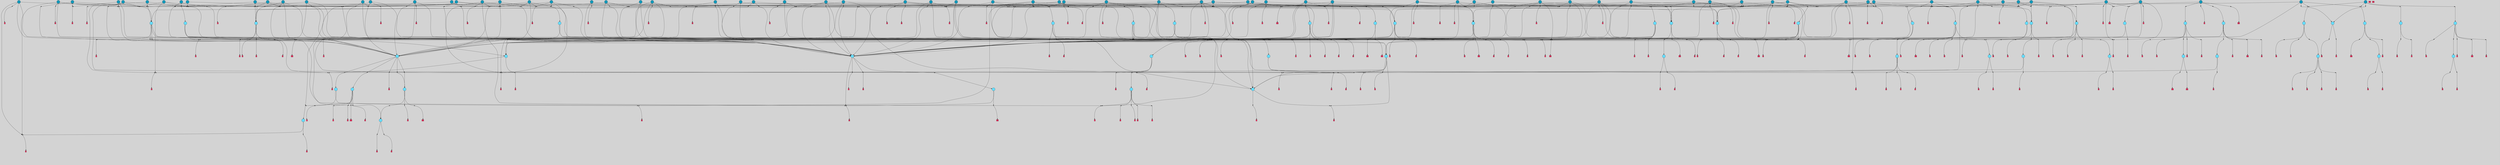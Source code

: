 // File exported with GEGELATI v1.3.1
// On the 2024-04-08 17:52:21
// With the File::TPGGraphDotExporter
digraph{
	graph[pad = "0.212, 0.055" bgcolor = lightgray]
	node[shape=circle style = filled label = ""]
		T3 [fillcolor="#66ddff"]
		T7 [fillcolor="#66ddff"]
		T9 [fillcolor="#66ddff"]
		T11 [fillcolor="#66ddff"]
		T27 [fillcolor="#66ddff"]
		T111 [fillcolor="#66ddff"]
		T129 [fillcolor="#66ddff"]
		T159 [fillcolor="#66ddff"]
		T255 [fillcolor="#66ddff"]
		T321 [fillcolor="#66ddff"]
		T322 [fillcolor="#1199bb"]
		T426 [fillcolor="#66ddff"]
		T506 [fillcolor="#66ddff"]
		T522 [fillcolor="#66ddff"]
		T570 [fillcolor="#1199bb"]
		T583 [fillcolor="#66ddff"]
		T640 [fillcolor="#66ddff"]
		T658 [fillcolor="#66ddff"]
		T708 [fillcolor="#66ddff"]
		T777 [fillcolor="#66ddff"]
		T821 [fillcolor="#1199bb"]
		T827 [fillcolor="#66ddff"]
		T828 [fillcolor="#66ddff"]
		T829 [fillcolor="#66ddff"]
		T830 [fillcolor="#66ddff"]
		T831 [fillcolor="#66ddff"]
		T832 [fillcolor="#1199bb"]
		T833 [fillcolor="#66ddff"]
		T863 [fillcolor="#1199bb"]
		T887 [fillcolor="#66ddff"]
		T888 [fillcolor="#66ddff"]
		T889 [fillcolor="#66ddff"]
		T890 [fillcolor="#66ddff"]
		T891 [fillcolor="#1199bb"]
		T892 [fillcolor="#66ddff"]
		T893 [fillcolor="#66ddff"]
		T925 [fillcolor="#66ddff"]
		T926 [fillcolor="#66ddff"]
		T927 [fillcolor="#66ddff"]
		T928 [fillcolor="#66ddff"]
		T929 [fillcolor="#66ddff"]
		T930 [fillcolor="#66ddff"]
		T943 [fillcolor="#1199bb"]
		T949 [fillcolor="#1199bb"]
		T950 [fillcolor="#1199bb"]
		T951 [fillcolor="#1199bb"]
		T952 [fillcolor="#1199bb"]
		T953 [fillcolor="#1199bb"]
		T954 [fillcolor="#1199bb"]
		T962 [fillcolor="#1199bb"]
		T970 [fillcolor="#66ddff"]
		T971 [fillcolor="#1199bb"]
		T972 [fillcolor="#66ddff"]
		T973 [fillcolor="#66ddff"]
		T974 [fillcolor="#66ddff"]
		T975 [fillcolor="#66ddff"]
		T976 [fillcolor="#66ddff"]
		T977 [fillcolor="#66ddff"]
		T981 [fillcolor="#1199bb"]
		T982 [fillcolor="#1199bb"]
		T984 [fillcolor="#1199bb"]
		T985 [fillcolor="#1199bb"]
		T986 [fillcolor="#1199bb"]
		T987 [fillcolor="#1199bb"]
		T989 [fillcolor="#1199bb"]
		T990 [fillcolor="#1199bb"]
		T991 [fillcolor="#1199bb"]
		T994 [fillcolor="#1199bb"]
		T995 [fillcolor="#1199bb"]
		T996 [fillcolor="#1199bb"]
		T999 [fillcolor="#1199bb"]
		T1000 [fillcolor="#1199bb"]
		T1001 [fillcolor="#1199bb"]
		T1003 [fillcolor="#1199bb"]
		T1004 [fillcolor="#1199bb"]
		T1006 [fillcolor="#1199bb"]
		T1008 [fillcolor="#1199bb"]
		T1009 [fillcolor="#1199bb"]
		T1011 [fillcolor="#1199bb"]
		T1017 [fillcolor="#1199bb"]
		T1019 [fillcolor="#1199bb"]
		T1021 [fillcolor="#1199bb"]
		T1022 [fillcolor="#1199bb"]
		T1023 [fillcolor="#1199bb"]
		T1026 [fillcolor="#1199bb"]
		T1027 [fillcolor="#66ddff"]
		T1028 [fillcolor="#66ddff"]
		T1029 [fillcolor="#66ddff"]
		T1030 [fillcolor="#66ddff"]
		T1031 [fillcolor="#66ddff"]
		T1032 [fillcolor="#66ddff"]
		T1033 [fillcolor="#66ddff"]
		T1034 [fillcolor="#1199bb"]
		T597 [fillcolor="#66ddff"]
		T585 [fillcolor="#1199bb"]
		T1036 [fillcolor="#1199bb"]
		T1037 [fillcolor="#1199bb"]
		T1038 [fillcolor="#66ddff"]
		T1039 [fillcolor="#1199bb"]
		T1040 [fillcolor="#1199bb"]
		T1041 [fillcolor="#1199bb"]
		T1042 [fillcolor="#1199bb"]
		T1043 [fillcolor="#1199bb"]
		T1045 [fillcolor="#1199bb"]
		T1046 [fillcolor="#1199bb"]
		T1047 [fillcolor="#1199bb"]
		T1048 [fillcolor="#1199bb"]
		T1049 [fillcolor="#1199bb"]
		T1050 [fillcolor="#1199bb"]
		T1051 [fillcolor="#1199bb"]
		T1055 [fillcolor="#1199bb"]
		T1056 [fillcolor="#1199bb"]
		T1057 [fillcolor="#1199bb"]
		T1059 [fillcolor="#1199bb"]
		T1061 [fillcolor="#1199bb"]
		T1063 [fillcolor="#1199bb"]
		T1064 [fillcolor="#1199bb"]
		T1065 [fillcolor="#1199bb"]
		T1066 [fillcolor="#1199bb"]
		T1067 [fillcolor="#1199bb"]
		T1068 [fillcolor="#1199bb"]
		T1069 [fillcolor="#1199bb"]
		T1070 [fillcolor="#1199bb"]
		T1071 [fillcolor="#1199bb"]
		T1072 [fillcolor="#1199bb"]
		T1073 [fillcolor="#1199bb"]
		P17276 [fillcolor="#cccccc" shape=point] //6|
		I17276 [shape=box style=invis label="6|1&2|6#1|7&#92;n10|7&2|0#1|5&#92;n9|4&0|1#2|2&#92;n8|6&0|0#1|0&#92;n"]
		P17276 -> I17276[style=invis]
		A11642 [fillcolor="#ff3366" shape=box margin=0.03 width=0 height=0 label="3"]
		T3 -> P17276 -> A11642
		P17277 [fillcolor="#cccccc" shape=point] //3|
		I17277 [shape=box style=invis label="7|6&2|4#0|2&#92;n10|3&2|7#1|4&#92;n11|6&0|4#0|1&#92;n7|1&0|0#2|6&#92;n7|6&0|3#2|6&#92;n4|0&2|6#0|1&#92;n4|4&2|5#0|2&#92;n4|6&0|4#2|7&#92;n10|0&2|3#1|5&#92;n2|6&0|5#0|2&#92;n1|0&2|3#0|7&#92;n1|6&2|0#0|5&#92;n6|2&0|1#0|7&#92;n9|2&0|3#2|7&#92;n5|3&0|6#0|6&#92;n1|7&2|5#2|3&#92;n8|1&2|7#0|6&#92;n1|0&2|5#2|1&#92;n7|1&2|2#2|5&#92;n7|4&2|6#0|3&#92;n"]
		P17277 -> I17277[style=invis]
		A11643 [fillcolor="#ff3366" shape=box margin=0.03 width=0 height=0 label="4"]
		T3 -> P17277 -> A11643
		P17278 [fillcolor="#cccccc" shape=point] //-3|
		I17278 [shape=box style=invis label="1|6&2|7#0|7&#92;n10|2&0|7#1|3&#92;n9|6&2|7#2|2&#92;n5|3&0|7#0|7&#92;n1|6&2|3#0|0&#92;n2|3&2|3#2|2&#92;n5|1&2|6#0|6&#92;n"]
		P17278 -> I17278[style=invis]
		A11644 [fillcolor="#ff3366" shape=box margin=0.03 width=0 height=0 label="7"]
		T7 -> P17278 -> A11644
		P17279 [fillcolor="#cccccc" shape=point] //5|
		I17279 [shape=box style=invis label="0|5&2|3#0|1&#92;n0|6&2|1#2|4&#92;n6|2&2|6#0|7&#92;n7|4&0|3#0|1&#92;n5|4&0|7#1|6&#92;n9|1&0|5#2|2&#92;n6|3&2|3#1|7&#92;n11|7&2|4#1|6&#92;n2|5&0|1#0|0&#92;n4|7&0|0#0|2&#92;n6|2&0|6#0|0&#92;n2|1&2|6#2|4&#92;n10|0&2|0#1|0&#92;n6|6&2|4#0|6&#92;n"]
		P17279 -> I17279[style=invis]
		A11645 [fillcolor="#ff3366" shape=box margin=0.03 width=0 height=0 label="8"]
		T7 -> P17279 -> A11645
		P17280 [fillcolor="#cccccc" shape=point] //-6|
		I17280 [shape=box style=invis label="11|1&0|7#2|0&#92;n10|4&0|1#1|0&#92;n4|3&2|4#2|1&#92;n0|5&2|0#0|0&#92;n6|1&0|0#0|3&#92;n8|2&2|0#0|4&#92;n11|4&2|0#1|6&#92;n7|0&2|6#2|3&#92;n5|3&2|6#2|0&#92;n2|0&2|0#0|4&#92;n"]
		P17280 -> I17280[style=invis]
		A11646 [fillcolor="#ff3366" shape=box margin=0.03 width=0 height=0 label="9"]
		T9 -> P17280 -> A11646
		P17281 [fillcolor="#cccccc" shape=point] //2|
		I17281 [shape=box style=invis label="6|3&2|7#1|4&#92;n8|6&0|0#2|5&#92;n2|1&0|2#0|3&#92;n8|7&0|6#0|4&#92;n2|1&2|0#0|1&#92;n0|0&2|2#2|3&#92;n6|6&0|7#2|1&#92;n6|1&0|7#2|6&#92;n5|4&2|7#0|4&#92;n0|3&0|4#2|0&#92;n11|0&2|0#2|5&#92;n4|5&2|5#2|4&#92;n5|7&0|6#0|4&#92;n9|7&2|5#0|3&#92;n5|4&2|1#0|3&#92;n5|3&0|1#1|7&#92;n0|4&0|3#2|5&#92;n"]
		P17281 -> I17281[style=invis]
		A11647 [fillcolor="#ff3366" shape=box margin=0.03 width=0 height=0 label="10"]
		T9 -> P17281 -> A11647
		P17282 [fillcolor="#cccccc" shape=point] //6|
		I17282 [shape=box style=invis label="3|0&2|7#2|2&#92;n3|2&0|4#2|5&#92;n5|1&0|2#1|0&#92;n8|7&0|1#2|0&#92;n8|5&0|3#0|6&#92;n0|2&0|2#2|3&#92;n1|5&2|5#0|5&#92;n5|6&0|6#0|7&#92;n6|7&0|0#2|6&#92;n1|2&2|3#0|0&#92;n7|7&2|3#0|4&#92;n0|7&2|7#0|6&#92;n1|0&2|2#2|7&#92;n4|4&0|1#0|0&#92;n"]
		P17282 -> I17282[style=invis]
		A11648 [fillcolor="#ff3366" shape=box margin=0.03 width=0 height=0 label="11"]
		T11 -> P17282 -> A11648
		P17283 [fillcolor="#cccccc" shape=point] //-4|
		I17283 [shape=box style=invis label="4|1&0|4#2|6&#92;n1|2&2|2#2|0&#92;n1|2&2|0#0|6&#92;n8|4&2|3#2|5&#92;n5|5&2|1#1|0&#92;n"]
		P17283 -> I17283[style=invis]
		A11649 [fillcolor="#ff3366" shape=box margin=0.03 width=0 height=0 label="12"]
		T11 -> P17283 -> A11649
		P17284 [fillcolor="#cccccc" shape=point] //2|
		I17284 [shape=box style=invis label="9|1&2|3#0|1&#92;n5|2&2|0#2|4&#92;n3|6&2|5#2|7&#92;n7|0&2|5#0|4&#92;n1|2&0|3#0|5&#92;n7|3&2|7#0|0&#92;n"]
		P17284 -> I17284[style=invis]
		A11650 [fillcolor="#ff3366" shape=box margin=0.03 width=0 height=0 label="2"]
		T27 -> P17284 -> A11650
		P17285 [fillcolor="#cccccc" shape=point] //-6|
		I17285 [shape=box style=invis label="7|5&0|4#0|4&#92;n11|0&2|5#2|1&#92;n"]
		P17285 -> I17285[style=invis]
		A11651 [fillcolor="#ff3366" shape=box margin=0.03 width=0 height=0 label="3"]
		T27 -> P17285 -> A11651
		T27 -> P17277
		P17286 [fillcolor="#cccccc" shape=point] //0|
		I17286 [shape=box style=invis label="2|5&0|1#0|6&#92;n6|1&2|2#2|7&#92;n8|0&0|3#1|4&#92;n4|3&2|5#2|4&#92;n8|1&2|4#0|0&#92;n6|6&0|1#2|6&#92;n11|7&2|4#2|5&#92;n6|2&2|4#0|2&#92;n8|5&2|4#2|4&#92;n2|1&2|1#2|2&#92;n2|7&2|5#2|6&#92;n9|7&0|5#0|4&#92;n1|2&0|5#2|6&#92;n4|2&2|3#2|7&#92;n3|3&2|1#0|2&#92;n"]
		P17286 -> I17286[style=invis]
		A11652 [fillcolor="#ff3366" shape=box margin=0.03 width=0 height=0 label="5"]
		T27 -> P17286 -> A11652
		P17287 [fillcolor="#cccccc" shape=point] //0|
		I17287 [shape=box style=invis label="4|0&0|3#2|7&#92;n10|2&0|3#1|7&#92;n3|5&0|2#0|3&#92;n4|5&0|0#2|1&#92;n10|7&2|0#1|2&#92;n5|3&2|3#1|6&#92;n9|5&2|0#0|4&#92;n5|4&2|7#0|2&#92;n10|3&2|7#1|4&#92;n7|2&0|1#2|6&#92;n8|6&0|5#0|5&#92;n8|7&2|3#0|5&#92;n2|6&2|4#0|0&#92;n"]
		P17287 -> I17287[style=invis]
		A11653 [fillcolor="#ff3366" shape=box margin=0.03 width=0 height=0 label="5"]
		T27 -> P17287 -> A11653
		P17288 [fillcolor="#cccccc" shape=point] //-5|
		I17288 [shape=box style=invis label="0|0&2|3#0|2&#92;n10|5&0|6#1|3&#92;n7|3&0|6#2|3&#92;n3|4&0|6#0|6&#92;n10|5&0|2#1|1&#92;n5|0&0|1#0|3&#92;n6|6&2|5#1|5&#92;n7|4&0|2#1|7&#92;n5|7&0|1#2|5&#92;n1|5&0|0#0|3&#92;n7|5&2|1#2|6&#92;n9|0&0|2#0|0&#92;n4|0&2|4#0|0&#92;n4|6&0|0#2|3&#92;n3|1&0|6#2|5&#92;n7|7&2|1#2|3&#92;n9|4&2|2#0|6&#92;n"]
		P17288 -> I17288[style=invis]
		T111 -> P17288 -> T9
		P17289 [fillcolor="#cccccc" shape=point] //7|
		I17289 [shape=box style=invis label="7|4&2|1#2|0&#92;n4|1&2|4#2|3&#92;n5|0&2|0#2|2&#92;n6|1&2|4#2|6&#92;n"]
		P17289 -> I17289[style=invis]
		A11654 [fillcolor="#ff3366" shape=box margin=0.03 width=0 height=0 label="9"]
		T111 -> P17289 -> A11654
		P17290 [fillcolor="#cccccc" shape=point] //2|
		I17290 [shape=box style=invis label="3|0&2|0#0|1&#92;n11|2&0|7#1|6&#92;n8|7&2|4#0|5&#92;n5|3&0|2#2|6&#92;n4|4&2|4#2|6&#92;n3|0&0|7#0|1&#92;n2|7&2|2#2|5&#92;n9|3&2|6#2|7&#92;n7|7&0|0#0|4&#92;n6|1&2|4#1|3&#92;n5|4&2|0#1|6&#92;n1|3&0|7#0|4&#92;n"]
		P17290 -> I17290[style=invis]
		A11655 [fillcolor="#ff3366" shape=box margin=0.03 width=0 height=0 label="7"]
		T111 -> P17290 -> A11655
		T111 -> P17280
		P17291 [fillcolor="#cccccc" shape=point] //8|
		I17291 [shape=box style=invis label="9|0&0|1#2|0&#92;n10|1&2|5#1|4&#92;n8|2&2|6#0|4&#92;n2|4&2|5#2|3&#92;n4|2&2|2#0|2&#92;n7|5&0|2#0|0&#92;n8|2&2|1#1|3&#92;n8|7&0|7#2|1&#92;n1|1&0|0#0|7&#92;n5|6&2|5#1|0&#92;n6|6&2|5#0|0&#92;n11|4&0|3#2|6&#92;n4|2&2|4#0|7&#92;n5|6&0|1#2|0&#92;n11|3&0|2#0|7&#92;n"]
		P17291 -> I17291[style=invis]
		A11656 [fillcolor="#ff3366" shape=box margin=0.03 width=0 height=0 label="6"]
		T129 -> P17291 -> A11656
		P17292 [fillcolor="#cccccc" shape=point] //5|
		I17292 [shape=box style=invis label="3|0&2|0#0|1&#92;n3|0&0|7#0|1&#92;n5|3&0|2#2|6&#92;n4|4&2|4#2|6&#92;n11|2&0|7#1|6&#92;n2|7&2|2#2|5&#92;n9|3&2|6#2|7&#92;n7|7&0|0#0|4&#92;n6|1&2|4#2|3&#92;n5|4&2|0#1|6&#92;n1|3&0|7#0|4&#92;n"]
		P17292 -> I17292[style=invis]
		A11657 [fillcolor="#ff3366" shape=box margin=0.03 width=0 height=0 label="7"]
		T129 -> P17292 -> A11657
		P17293 [fillcolor="#cccccc" shape=point] //10|
		I17293 [shape=box style=invis label="4|5&2|7#2|1&#92;n1|7&2|3#0|6&#92;n3|5&2|2#0|3&#92;n10|3&0|7#1|4&#92;n7|1&0|4#2|6&#92;n10|2&0|3#1|7&#92;n9|5&2|0#0|4&#92;n4|0&0|3#2|7&#92;n11|4&2|6#1|2&#92;n5|4&2|7#0|2&#92;n2|6&2|4#0|0&#92;n6|5&0|7#2|1&#92;n5|3&2|3#1|6&#92;n10|7&2|0#1|2&#92;n"]
		P17293 -> I17293[style=invis]
		A11658 [fillcolor="#ff3366" shape=box margin=0.03 width=0 height=0 label="5"]
		T129 -> P17293 -> A11658
		P17294 [fillcolor="#cccccc" shape=point] //5|
		I17294 [shape=box style=invis label="9|4&2|3#1|3&#92;n0|4&2|4#0|5&#92;n6|1&2|6#2|5&#92;n4|0&0|5#2|0&#92;n"]
		P17294 -> I17294[style=invis]
		A11659 [fillcolor="#ff3366" shape=box margin=0.03 width=0 height=0 label="7"]
		T129 -> P17294 -> A11659
		P17295 [fillcolor="#cccccc" shape=point] //6|
		I17295 [shape=box style=invis label="9|4&2|7#0|6&#92;n8|4&0|1#1|0&#92;n1|3&0|0#2|1&#92;n2|4&0|6#2|2&#92;n5|1&2|5#0|7&#92;n3|0&0|3#2|6&#92;n2|2&2|6#0|2&#92;n8|4&0|4#2|2&#92;n5|1&2|4#0|3&#92;n9|4&0|6#0|6&#92;n5|0&2|2#1|5&#92;n11|7&0|0#1|1&#92;n0|4&0|3#0|3&#92;n7|7&2|4#2|5&#92;n1|5&0|1#2|1&#92;n"]
		P17295 -> I17295[style=invis]
		A11660 [fillcolor="#ff3366" shape=box margin=0.03 width=0 height=0 label="1"]
		T129 -> P17295 -> A11660
		P17296 [fillcolor="#cccccc" shape=point] //7|
		I17296 [shape=box style=invis label="7|0&2|1#2|0&#92;n9|7&2|1#1|7&#92;n8|2&0|1#1|0&#92;n6|6&0|2#1|1&#92;n2|2&0|5#0|0&#92;n5|7&0|0#2|1&#92;n5|1&2|5#1|5&#92;n4|7&2|4#2|3&#92;n10|5&2|2#1|5&#92;n1|3&2|2#2|0&#92;n10|2&2|6#1|5&#92;n"]
		P17296 -> I17296[style=invis]
		A11661 [fillcolor="#ff3366" shape=box margin=0.03 width=0 height=0 label="1"]
		T159 -> P17296 -> A11661
		P17297 [fillcolor="#cccccc" shape=point] //7|
		I17297 [shape=box style=invis label="7|4&2|7#0|4&#92;n4|6&0|1#2|5&#92;n2|1&2|3#0|0&#92;n4|3&2|0#0|1&#92;n0|0&2|7#2|7&#92;n7|7&0|5#2|3&#92;n5|0&2|1#2|2&#92;n10|0&0|4#1|2&#92;n4|4&0|7#0|0&#92;n6|7&0|2#0|1&#92;n1|4&2|5#0|4&#92;n"]
		P17297 -> I17297[style=invis]
		A11662 [fillcolor="#ff3366" shape=box margin=0.03 width=0 height=0 label="0"]
		T159 -> P17297 -> A11662
		P17298 [fillcolor="#cccccc" shape=point] //5|
		I17298 [shape=box style=invis label="0|5&2|3#0|1&#92;n0|6&2|1#2|4&#92;n6|2&2|6#0|7&#92;n9|0&2|7#1|1&#92;n7|4&0|3#0|1&#92;n11|7&2|4#1|6&#92;n9|1&0|5#2|2&#92;n5|4&0|7#1|6&#92;n2|5&0|1#0|0&#92;n4|7&0|0#0|2&#92;n6|2&0|6#0|0&#92;n2|1&2|6#2|4&#92;n10|0&0|0#1|0&#92;n6|6&2|4#0|6&#92;n"]
		P17298 -> I17298[style=invis]
		T159 -> P17298 -> T129
		P17299 [fillcolor="#cccccc" shape=point] //-1|
		I17299 [shape=box style=invis label="1|7&2|1#0|6&#92;n8|1&2|3#0|5&#92;n10|6&2|7#1|0&#92;n1|7&2|5#0|2&#92;n0|3&0|3#2|2&#92;n3|5&0|1#0|0&#92;n3|5&0|2#0|3&#92;n1|5&2|0#0|4&#92;n5|7&2|2#2|5&#92;n4|0&2|3#0|3&#92;n"]
		P17299 -> I17299[style=invis]
		T255 -> P17299 -> T3
		P17300 [fillcolor="#cccccc" shape=point] //-9|
		I17300 [shape=box style=invis label="7|1&0|0#2|6&#92;n1|6&0|4#2|7&#92;n7|6&2|4#0|2&#92;n10|7&2|1#1|3&#92;n7|6&0|3#2|6&#92;n4|0&2|2#2|1&#92;n1|0&0|5#2|3&#92;n6|1&2|6#1|1&#92;n7|4&2|6#1|0&#92;n9|5&0|1#0|2&#92;n9|2&0|3#0|7&#92;n6|0&2|7#0|6&#92;n10|5&2|3#1|5&#92;n10|0&2|7#1|4&#92;n1|0&2|3#0|7&#92;n5|2&0|6#0|6&#92;n2|6&0|1#0|2&#92;n7|4&2|5#0|3&#92;n3|6&2|4#0|5&#92;n1|6&2|0#0|5&#92;n"]
		P17300 -> I17300[style=invis]
		A11663 [fillcolor="#ff3366" shape=box margin=0.03 width=0 height=0 label="4"]
		T255 -> P17300 -> A11663
		P17301 [fillcolor="#cccccc" shape=point] //7|
		I17301 [shape=box style=invis label="9|6&2|6#1|3&#92;n9|7&2|0#1|7&#92;n3|0&2|0#0|0&#92;n1|6&0|0#0|4&#92;n7|4&0|3#0|1&#92;n"]
		P17301 -> I17301[style=invis]
		A11664 [fillcolor="#ff3366" shape=box margin=0.03 width=0 height=0 label="12"]
		T255 -> P17301 -> A11664
		P17302 [fillcolor="#cccccc" shape=point] //-9|
		I17302 [shape=box style=invis label="11|5&0|0#2|6&#92;n8|5&2|3#2|1&#92;n7|1&0|6#1|3&#92;n11|4&0|2#0|1&#92;n9|0&2|7#1|6&#92;n10|1&0|3#1|6&#92;n0|3&0|4#2|5&#92;n5|7&2|3#1|6&#92;n2|0&2|1#0|7&#92;n"]
		P17302 -> I17302[style=invis]
		A11665 [fillcolor="#ff3366" shape=box margin=0.03 width=0 height=0 label="2"]
		T255 -> P17302 -> A11665
		P17303 [fillcolor="#cccccc" shape=point] //-7|
		I17303 [shape=box style=invis label="9|1&2|7#2|1&#92;n7|0&2|0#2|7&#92;n2|3&2|3#2|2&#92;n8|5&2|1#0|3&#92;n5|5&0|7#0|1&#92;n1|6&2|7#0|7&#92;n10|2&0|7#1|3&#92;n6|4&2|2#2|4&#92;n0|6&2|5#0|2&#92;n"]
		P17303 -> I17303[style=invis]
		A11666 [fillcolor="#ff3366" shape=box margin=0.03 width=0 height=0 label="7"]
		T255 -> P17303 -> A11666
		P17304 [fillcolor="#cccccc" shape=point] //-7|
		I17304 [shape=box style=invis label="9|1&2|7#2|1&#92;n7|0&2|0#2|7&#92;n2|3&2|3#2|2&#92;n8|5&2|1#0|3&#92;n5|5&0|7#0|1&#92;n1|6&2|7#0|7&#92;n10|2&0|7#1|3&#92;n6|4&2|2#2|4&#92;n0|6&2|5#0|2&#92;n"]
		P17304 -> I17304[style=invis]
		A11667 [fillcolor="#ff3366" shape=box margin=0.03 width=0 height=0 label="7"]
		T322 -> P17304 -> A11667
		P17305 [fillcolor="#cccccc" shape=point] //-9|
		I17305 [shape=box style=invis label="11|5&0|0#2|6&#92;n8|5&2|3#2|1&#92;n7|1&0|6#1|3&#92;n11|4&0|2#0|1&#92;n9|0&2|7#1|6&#92;n10|1&0|3#1|6&#92;n0|3&0|4#2|5&#92;n5|7&2|3#1|6&#92;n2|0&2|1#0|7&#92;n"]
		P17305 -> I17305[style=invis]
		A11668 [fillcolor="#ff3366" shape=box margin=0.03 width=0 height=0 label="2"]
		T322 -> P17305 -> A11668
		P17306 [fillcolor="#cccccc" shape=point] //-9|
		I17306 [shape=box style=invis label="7|1&0|0#2|6&#92;n1|6&0|4#2|7&#92;n7|6&2|4#0|2&#92;n10|7&2|1#1|3&#92;n7|6&0|3#2|6&#92;n4|0&2|2#2|1&#92;n1|0&0|5#2|3&#92;n6|1&2|6#1|1&#92;n7|4&2|6#1|0&#92;n9|5&0|1#0|2&#92;n9|2&0|3#0|7&#92;n6|0&2|7#0|6&#92;n10|5&2|3#1|5&#92;n10|0&2|7#1|4&#92;n1|0&2|3#0|7&#92;n5|2&0|6#0|6&#92;n2|6&0|1#0|2&#92;n7|4&2|5#0|3&#92;n3|6&2|4#0|5&#92;n1|6&2|0#0|5&#92;n"]
		P17306 -> I17306[style=invis]
		A11669 [fillcolor="#ff3366" shape=box margin=0.03 width=0 height=0 label="4"]
		T322 -> P17306 -> A11669
		P17307 [fillcolor="#cccccc" shape=point] //3|
		I17307 [shape=box style=invis label="7|6&2|4#0|2&#92;n10|3&2|7#1|4&#92;n11|6&0|4#0|1&#92;n7|1&0|0#2|6&#92;n7|6&0|3#2|6&#92;n4|0&2|6#0|1&#92;n4|4&2|5#0|2&#92;n4|6&0|4#2|7&#92;n10|0&2|3#1|5&#92;n2|6&0|5#0|2&#92;n1|0&2|3#0|7&#92;n1|6&2|0#0|5&#92;n6|2&0|1#0|7&#92;n9|2&0|3#2|7&#92;n5|3&0|6#0|6&#92;n1|7&2|5#2|3&#92;n8|1&2|7#0|6&#92;n1|0&2|5#2|1&#92;n7|1&2|2#2|5&#92;n7|4&2|6#0|3&#92;n"]
		P17307 -> I17307[style=invis]
		A11670 [fillcolor="#ff3366" shape=box margin=0.03 width=0 height=0 label="4"]
		T321 -> P17307 -> A11670
		P17308 [fillcolor="#cccccc" shape=point] //6|
		I17308 [shape=box style=invis label="6|1&2|6#1|7&#92;n10|7&2|0#1|5&#92;n9|4&0|1#2|2&#92;n8|6&0|0#1|0&#92;n"]
		P17308 -> I17308[style=invis]
		A11671 [fillcolor="#ff3366" shape=box margin=0.03 width=0 height=0 label="3"]
		T321 -> P17308 -> A11671
		P17309 [fillcolor="#cccccc" shape=point] //7|
		I17309 [shape=box style=invis label="9|6&2|6#1|3&#92;n9|7&2|0#1|7&#92;n3|0&2|0#0|0&#92;n1|6&0|0#0|4&#92;n7|4&0|3#0|1&#92;n"]
		P17309 -> I17309[style=invis]
		A11672 [fillcolor="#ff3366" shape=box margin=0.03 width=0 height=0 label="12"]
		T322 -> P17309 -> A11672
		P17310 [fillcolor="#cccccc" shape=point] //-1|
		I17310 [shape=box style=invis label="1|7&2|1#0|6&#92;n8|1&2|3#0|5&#92;n10|6&2|7#1|0&#92;n1|7&2|5#0|2&#92;n0|3&0|3#2|2&#92;n3|5&0|1#0|0&#92;n3|5&0|2#0|3&#92;n1|5&2|0#0|4&#92;n5|7&2|2#2|5&#92;n4|0&2|3#0|3&#92;n"]
		P17310 -> I17310[style=invis]
		T322 -> P17310 -> T321
		T426 -> P17279
		P17311 [fillcolor="#cccccc" shape=point] //-5|
		I17311 [shape=box style=invis label="10|6&2|5#1|6&#92;n9|3&0|1#1|7&#92;n2|4&0|1#0|1&#92;n11|3&0|7#1|6&#92;n5|1&0|6#2|7&#92;n8|0&0|0#0|1&#92;n0|6&0|7#0|4&#92;n6|7&2|6#2|6&#92;n11|0&2|3#0|5&#92;n"]
		P17311 -> I17311[style=invis]
		T426 -> P17311 -> T7
		P17312 [fillcolor="#cccccc" shape=point] //-7|
		I17312 [shape=box style=invis label="6|4&2|6#1|0&#92;n2|6&0|2#0|0&#92;n9|4&2|6#2|1&#92;n11|5&0|1#0|1&#92;n5|5&0|0#0|1&#92;n4|6&0|7#0|5&#92;n1|0&2|4#2|2&#92;n3|4&0|2#0|5&#92;n0|4&2|6#0|0&#92;n10|1&0|0#1|0&#92;n7|0&2|0#2|2&#92;n1|2&2|5#2|2&#92;n1|4&0|1#0|7&#92;n9|0&0|6#1|2&#92;n10|3&0|4#1|2&#92;n3|3&2|2#0|7&#92;n1|6&2|0#0|0&#92;n3|2&0|1#2|2&#92;n"]
		P17312 -> I17312[style=invis]
		A11673 [fillcolor="#ff3366" shape=box margin=0.03 width=0 height=0 label="1"]
		T426 -> P17312 -> A11673
		P17313 [fillcolor="#cccccc" shape=point] //-4|
		I17313 [shape=box style=invis label="0|6&2|7#2|4&#92;n4|4&0|4#2|6&#92;n3|0&0|7#0|1&#92;n5|3&0|2#2|6&#92;n1|3&0|7#0|1&#92;n5|4&2|0#1|6&#92;n10|5&0|6#1|5&#92;n2|5&2|1#2|2&#92;n6|1&2|4#2|3&#92;n3|0&2|2#0|1&#92;n11|2&0|5#1|6&#92;n9|3&2|6#2|7&#92;n7|7&0|0#0|4&#92;n8|1&0|1#1|5&#92;n"]
		P17313 -> I17313[style=invis]
		A11674 [fillcolor="#ff3366" shape=box margin=0.03 width=0 height=0 label="7"]
		T426 -> P17313 -> A11674
		P17314 [fillcolor="#cccccc" shape=point] //9|
		I17314 [shape=box style=invis label="11|0&2|0#1|1&#92;n3|6&0|6#0|0&#92;n1|4&0|0#2|4&#92;n7|5&2|2#1|3&#92;n11|7&2|6#1|7&#92;n5|2&0|6#1|5&#92;n9|5&0|6#0|3&#92;n2|2&2|7#0|5&#92;n9|3&2|2#2|0&#92;n11|0&2|7#0|1&#92;n1|1&2|0#0|1&#92;n6|6&0|6#1|2&#92;n9|7&0|1#0|3&#92;n2|0&2|4#2|5&#92;n2|4&2|2#0|0&#92;n6|1&2|1#1|7&#92;n10|7&2|5#1|6&#92;n11|5&2|7#2|4&#92;n"]
		P17314 -> I17314[style=invis]
		A11675 [fillcolor="#ff3366" shape=box margin=0.03 width=0 height=0 label="1"]
		T426 -> P17314 -> A11675
		P17315 [fillcolor="#cccccc" shape=point] //-1|
		I17315 [shape=box style=invis label="2|0&0|4#2|2&#92;n8|6&2|3#0|5&#92;n6|3&2|6#2|2&#92;n5|1&0|6#1|6&#92;n7|1&0|7#1|6&#92;n6|6&0|2#2|6&#92;n5|1&0|7#1|6&#92;n1|3&2|1#2|7&#92;n1|6&2|3#0|0&#92;n8|0&0|3#0|7&#92;n2|6&0|7#2|7&#92;n1|1&2|4#2|2&#92;n5|3&0|7#1|5&#92;n5|5&0|6#1|4&#92;n"]
		P17315 -> I17315[style=invis]
		A11676 [fillcolor="#ff3366" shape=box margin=0.03 width=0 height=0 label="7"]
		T506 -> P17315 -> A11676
		P17316 [fillcolor="#cccccc" shape=point] //1|
		I17316 [shape=box style=invis label="2|6&0|1#2|6&#92;n8|1&2|4#0|0&#92;n7|2&2|3#2|2&#92;n8|0&0|3#1|6&#92;n0|3&0|0#2|4&#92;n2|5&2|4#2|4&#92;n6|6&0|1#2|6&#92;n11|7&2|4#2|5&#92;n2|0&2|5#2|6&#92;n1|2&0|5#2|6&#92;n4|3&2|5#2|4&#92;n2|0&2|1#2|2&#92;n4|7&0|5#0|4&#92;n2|0&0|5#0|0&#92;n8|4&2|3#2|7&#92;n"]
		P17316 -> I17316[style=invis]
		T506 -> P17316 -> T111
		P17317 [fillcolor="#cccccc" shape=point] //5|
		I17317 [shape=box style=invis label="6|7&0|4#1|5&#92;n11|4&2|0#1|6&#92;n5|3&2|6#2|0&#92;n10|2&2|2#1|4&#92;n2|2&2|2#0|3&#92;n2|0&2|0#0|4&#92;n11|1&0|7#2|0&#92;n11|0&2|0#0|0&#92;n3|2&0|3#2|2&#92;n10|1&2|6#1|1&#92;n7|0&2|6#2|4&#92;n"]
		P17317 -> I17317[style=invis]
		A11677 [fillcolor="#ff3366" shape=box margin=0.03 width=0 height=0 label="9"]
		T506 -> P17317 -> A11677
		P17318 [fillcolor="#cccccc" shape=point] //8|
		I17318 [shape=box style=invis label="2|1&2|0#0|5&#92;n0|0&2|6#0|0&#92;n2|7&0|4#0|4&#92;n"]
		P17318 -> I17318[style=invis]
		A11678 [fillcolor="#ff3366" shape=box margin=0.03 width=0 height=0 label="2"]
		T506 -> P17318 -> A11678
		P17319 [fillcolor="#cccccc" shape=point] //-8|
		I17319 [shape=box style=invis label="1|1&2|7#2|5&#92;n10|1&2|7#1|7&#92;n5|2&0|0#2|4&#92;n7|6&0|0#2|6&#92;n3|0&0|7#0|3&#92;n"]
		P17319 -> I17319[style=invis]
		A11679 [fillcolor="#ff3366" shape=box margin=0.03 width=0 height=0 label="2"]
		T506 -> P17319 -> A11679
		P17320 [fillcolor="#cccccc" shape=point] //-7|
		I17320 [shape=box style=invis label="7|4&2|7#0|0&#92;n8|7&2|6#2|5&#92;n4|3&2|0#2|1&#92;n5|7&0|4#2|6&#92;n4|5&0|1#2|6&#92;n7|7&0|4#0|6&#92;n8|0&0|4#1|0&#92;n6|7&0|2#0|3&#92;n8|4&0|7#2|1&#92;n10|3&0|3#1|2&#92;n0|0&2|7#0|7&#92;n2|0&0|0#2|6&#92;n5|3&0|0#1|5&#92;n"]
		P17320 -> I17320[style=invis]
		A11680 [fillcolor="#ff3366" shape=box margin=0.03 width=0 height=0 label="0"]
		T522 -> P17320 -> A11680
		P17321 [fillcolor="#cccccc" shape=point] //3|
		I17321 [shape=box style=invis label="8|2&2|7#1|7&#92;n10|7&0|7#1|6&#92;n0|3&0|0#2|3&#92;n9|7&2|6#0|3&#92;n4|4&2|1#0|1&#92;n5|6&2|0#1|4&#92;n4|5&0|1#0|2&#92;n0|0&2|0#0|5&#92;n6|1&0|7#0|6&#92;n"]
		P17321 -> I17321[style=invis]
		A11681 [fillcolor="#ff3366" shape=box margin=0.03 width=0 height=0 label="0"]
		T522 -> P17321 -> A11681
		P17322 [fillcolor="#cccccc" shape=point] //-3|
		I17322 [shape=box style=invis label="2|6&0|1#0|6&#92;n8|3&0|5#1|0&#92;n6|1&2|2#2|7&#92;n8|5&2|7#2|5&#92;n2|7&2|5#2|6&#92;n4|3&2|5#2|4&#92;n6|6&0|1#2|6&#92;n11|7&0|4#2|5&#92;n4|4&0|4#0|6&#92;n7|2&2|5#2|2&#92;n1|7&0|4#0|1&#92;n9|7&0|5#0|4&#92;n8|1&2|4#0|0&#92;n4|2&2|3#2|7&#92;n2|0&2|1#2|2&#92;n3|6&0|6#0|3&#92;n8|0&0|3#1|6&#92;n3|3&2|1#0|2&#92;n5|6&0|0#1|0&#92;n"]
		P17322 -> I17322[style=invis]
		T522 -> P17322 -> T111
		P17323 [fillcolor="#cccccc" shape=point] //-5|
		I17323 [shape=box style=invis label="11|4&2|6#1|2&#92;n6|2&0|5#2|1&#92;n6|5&0|7#2|1&#92;n10|4&0|3#1|7&#92;n11|0&0|2#0|3&#92;n7|1&0|4#0|6&#92;n6|4&2|5#0|5&#92;n1|7&2|3#0|6&#92;n5|3&2|0#1|6&#92;n4|0&0|4#0|7&#92;n5|4&2|7#0|2&#92;n10|2&2|1#1|1&#92;n9|3&0|5#1|5&#92;n4|5&2|7#2|1&#92;n2|6&2|4#0|0&#92;n9|1&2|2#0|2&#92;n9|5&0|0#0|4&#92;n"]
		P17323 -> I17323[style=invis]
		T522 -> P17323 -> T7
		P17324 [fillcolor="#cccccc" shape=point] //-2|
		I17324 [shape=box style=invis label="9|1&2|7#2|1&#92;n10|2&2|2#1|6&#92;n7|0&2|6#2|7&#92;n10|2&0|7#1|3&#92;n2|3&2|3#2|2&#92;n5|5&0|7#1|1&#92;n1|6&2|7#0|7&#92;n8|5&2|1#0|3&#92;n0|6&2|5#0|2&#92;n"]
		P17324 -> I17324[style=invis]
		A11682 [fillcolor="#ff3366" shape=box margin=0.03 width=0 height=0 label="7"]
		T570 -> P17324 -> A11682
		T570 -> P17305
		T570 -> P17309
		T570 -> P17310
		P17325 [fillcolor="#cccccc" shape=point] //7|
		I17325 [shape=box style=invis label="7|4&2|1#2|4&#92;n1|1&2|1#0|4&#92;n10|3&0|3#1|2&#92;n8|0&0|4#1|2&#92;n7|6&0|5#0|5&#92;n0|0&2|7#2|7&#92;n6|7&0|2#0|6&#92;n4|3&2|0#0|1&#92;n4|6&0|7#2|5&#92;n7|4&2|7#0|4&#92;n2|0&2|0#2|6&#92;n8|3&0|6#1|5&#92;n"]
		P17325 -> I17325[style=invis]
		A11683 [fillcolor="#ff3366" shape=box margin=0.03 width=0 height=0 label="0"]
		T570 -> P17325 -> A11683
		P17326 [fillcolor="#cccccc" shape=point] //5|
		I17326 [shape=box style=invis label="6|1&2|4#0|0&#92;n8|2&0|5#0|0&#92;n6|4&2|2#1|3&#92;n3|6&0|1#2|2&#92;n6|2&2|1#0|5&#92;n9|0&2|4#0|7&#92;n11|1&0|1#0|5&#92;n6|0&2|7#2|7&#92;n"]
		P17326 -> I17326[style=invis]
		A11684 [fillcolor="#ff3366" shape=box margin=0.03 width=0 height=0 label="7"]
		T583 -> P17326 -> A11684
		P17327 [fillcolor="#cccccc" shape=point] //6|
		I17327 [shape=box style=invis label="2|6&0|1#0|6&#92;n6|1&2|2#2|7&#92;n7|2&2|5#2|2&#92;n2|7&2|5#2|6&#92;n4|3&2|5#2|4&#92;n8|5&2|4#2|4&#92;n6|6&0|1#2|6&#92;n11|7&2|4#2|5&#92;n6|2&2|4#0|2&#92;n8|5&2|7#2|5&#92;n8|0&0|3#1|6&#92;n2|0&2|1#2|2&#92;n8|1&2|4#0|0&#92;n9|7&0|5#0|4&#92;n3|6&0|6#0|3&#92;n1|2&0|5#2|6&#92;n4|2&2|3#2|7&#92;n3|3&2|1#0|2&#92;n"]
		P17327 -> I17327[style=invis]
		T583 -> P17327 -> T111
		P17328 [fillcolor="#cccccc" shape=point] //4|
		I17328 [shape=box style=invis label="10|2&0|7#1|3&#92;n6|0&2|7#2|2&#92;n2|3&2|3#0|2&#92;n4|0&0|0#0|0&#92;n5|1&2|7#0|3&#92;n"]
		P17328 -> I17328[style=invis]
		A11685 [fillcolor="#ff3366" shape=box margin=0.03 width=0 height=0 label="7"]
		T583 -> P17328 -> A11685
		T583 -> P17317
		T583 -> P17315
		P17329 [fillcolor="#cccccc" shape=point] //-6|
		I17329 [shape=box style=invis label="5|5&0|7#1|1&#92;n10|2&2|2#1|6&#92;n7|0&2|6#2|7&#92;n10|2&0|7#1|3&#92;n10|0&2|6#1|0&#92;n8|5&2|1#0|6&#92;n11|2&2|1#0|4&#92;n"]
		P17329 -> I17329[style=invis]
		A11686 [fillcolor="#ff3366" shape=box margin=0.03 width=0 height=0 label="7"]
		T640 -> P17329 -> A11686
		T640 -> P17305
		P17330 [fillcolor="#cccccc" shape=point] //10|
		I17330 [shape=box style=invis label="7|3&0|3#0|1&#92;n9|6&2|6#1|3&#92;n7|6&0|1#1|5&#92;n1|6&0|3#0|5&#92;n4|6&2|0#0|6&#92;n3|0&2|4#0|0&#92;n"]
		P17330 -> I17330[style=invis]
		A11687 [fillcolor="#ff3366" shape=box margin=0.03 width=0 height=0 label="12"]
		T640 -> P17330 -> A11687
		T640 -> P17325
		P17331 [fillcolor="#cccccc" shape=point] //5|
		I17331 [shape=box style=invis label="9|4&2|3#1|3&#92;n0|4&2|4#0|5&#92;n6|1&2|6#2|5&#92;n4|0&0|5#2|0&#92;n"]
		P17331 -> I17331[style=invis]
		A11688 [fillcolor="#ff3366" shape=box margin=0.03 width=0 height=0 label="7"]
		T640 -> P17331 -> A11688
		P17332 [fillcolor="#cccccc" shape=point] //1|
		I17332 [shape=box style=invis label="6|0&2|2#2|0&#92;n"]
		P17332 -> I17332[style=invis]
		T658 -> P17332 -> T426
		T658 -> P17327
		T658 -> P17327
		P17333 [fillcolor="#cccccc" shape=point] //-7|
		I17333 [shape=box style=invis label="3|7&0|0#0|1&#92;n8|7&0|0#0|6&#92;n7|3&0|3#1|4&#92;n10|3&2|1#1|1&#92;n8|5&0|2#2|5&#92;n10|0&2|0#1|7&#92;n"]
		P17333 -> I17333[style=invis]
		A11689 [fillcolor="#ff3366" shape=box margin=0.03 width=0 height=0 label="7"]
		T658 -> P17333 -> A11689
		P17334 [fillcolor="#cccccc" shape=point] //-5|
		I17334 [shape=box style=invis label="10|5&0|6#1|5&#92;n4|4&0|4#2|6&#92;n9|3&2|6#2|7&#92;n5|3&0|2#0|6&#92;n1|3&0|7#0|1&#92;n5|4&2|0#1|6&#92;n0|6&2|7#2|4&#92;n2|5&2|1#2|2&#92;n3|0&2|2#0|1&#92;n5|2&0|5#1|6&#92;n3|0&0|7#0|1&#92;n7|7&0|0#0|4&#92;n8|1&0|1#1|5&#92;n"]
		P17334 -> I17334[style=invis]
		T658 -> P17334 -> T3
		T708 -> P17327
		P17335 [fillcolor="#cccccc" shape=point] //-7|
		I17335 [shape=box style=invis label="6|1&2|4#2|3&#92;n11|0&0|5#2|6&#92;n2|6&0|0#0|7&#92;n2|6&2|2#2|5&#92;n5|4&2|0#1|6&#92;n5|3&0|2#2|6&#92;n1|3&2|6#2|7&#92;n1|3&0|7#0|4&#92;n3|0&2|5#0|1&#92;n11|3&2|2#2|5&#92;n"]
		P17335 -> I17335[style=invis]
		A11690 [fillcolor="#ff3366" shape=box margin=0.03 width=0 height=0 label="7"]
		T708 -> P17335 -> A11690
		P17336 [fillcolor="#cccccc" shape=point] //-1|
		I17336 [shape=box style=invis label="10|3&0|1#1|3&#92;n0|6&0|1#2|4&#92;n6|4&0|7#1|6&#92;n2|4&2|4#0|7&#92;n3|1&2|0#0|7&#92;n2|5&2|1#0|0&#92;n8|3&2|3#1|0&#92;n7|6&0|6#0|3&#92;n10|0&2|0#1|0&#92;n4|6&0|4#0|4&#92;n7|5&0|2#2|0&#92;n7|3&2|6#2|4&#92;n1|5&2|1#0|1&#92;n6|6&2|4#0|6&#92;n6|2&0|6#0|0&#92;n2|1&2|6#2|4&#92;n"]
		P17336 -> I17336[style=invis]
		A11691 [fillcolor="#ff3366" shape=box margin=0.03 width=0 height=0 label="8"]
		T708 -> P17336 -> A11691
		P17337 [fillcolor="#cccccc" shape=point] //10|
		I17337 [shape=box style=invis label="10|2&0|7#1|3&#92;n1|0&2|1#0|1&#92;n5|1&2|7#0|7&#92;n2|3&2|3#2|2&#92;n0|0&2|7#2|2&#92;n"]
		P17337 -> I17337[style=invis]
		A11692 [fillcolor="#ff3366" shape=box margin=0.03 width=0 height=0 label="7"]
		T708 -> P17337 -> A11692
		P17338 [fillcolor="#cccccc" shape=point] //1|
		I17338 [shape=box style=invis label="7|1&2|7#2|3&#92;n4|7&2|7#0|5&#92;n4|5&2|0#2|7&#92;n6|1&0|7#1|1&#92;n4|7&2|0#0|4&#92;n5|3&2|7#2|7&#92;n9|3&2|6#2|0&#92;n4|1&2|7#0|4&#92;n"]
		P17338 -> I17338[style=invis]
		A11693 [fillcolor="#ff3366" shape=box margin=0.03 width=0 height=0 label="9"]
		T708 -> P17338 -> A11693
		P17339 [fillcolor="#cccccc" shape=point] //-8|
		I17339 [shape=box style=invis label="6|1&2|2#2|7&#92;n4|1&2|0#2|4&#92;n1|6&2|5#2|4&#92;n6|0&0|1#2|6&#92;n7|1&0|4#1|4&#92;n6|4&2|4#0|2&#92;n6|5&2|4#2|4&#92;n1|2&0|5#2|6&#92;n2|7&2|5#2|6&#92;n8|4&0|0#2|2&#92;n1|4&2|5#0|4&#92;n7|7&2|4#1|0&#92;n11|7&2|4#1|5&#92;n6|3&2|1#0|2&#92;n6|5&2|1#0|1&#92;n8|4&2|4#0|0&#92;n"]
		P17339 -> I17339[style=invis]
		T777 -> P17339 -> T159
		P17340 [fillcolor="#cccccc" shape=point] //3|
		I17340 [shape=box style=invis label="10|2&0|5#1|0&#92;n0|5&0|2#2|4&#92;n7|0&2|6#0|4&#92;n"]
		P17340 -> I17340[style=invis]
		A11694 [fillcolor="#ff3366" shape=box margin=0.03 width=0 height=0 label="7"]
		T777 -> P17340 -> A11694
		T777 -> P17327
		T777 -> P17327
		T777 -> P17327
		T821 -> P17329
		P17341 [fillcolor="#cccccc" shape=point] //8|
		I17341 [shape=box style=invis label="7|1&0|6#1|6&#92;n8|5&2|3#2|1&#92;n5|3&0|3#1|7&#92;n11|5&0|0#2|6&#92;n0|3&0|4#2|5&#92;n11|4&0|1#0|1&#92;n9|0&2|7#1|1&#92;n0|6&2|7#2|5&#92;n5|7&2|3#1|6&#92;n10|1&0|3#1|6&#92;n"]
		P17341 -> I17341[style=invis]
		A11695 [fillcolor="#ff3366" shape=box margin=0.03 width=0 height=0 label="2"]
		T821 -> P17341 -> A11695
		T821 -> P17330
		T821 -> P17331
		P17342 [fillcolor="#cccccc" shape=point] //1|
		I17342 [shape=box style=invis label="1|6&2|0#0|0&#92;n6|7&2|7#1|7&#92;n10|1&2|1#1|1&#92;n2|3&0|1#0|7&#92;n4|7&0|4#2|2&#92;n9|6&0|5#1|1&#92;n10|0&2|6#1|6&#92;n2|2&0|1#2|1&#92;n5|1&0|1#2|3&#92;n11|1&2|6#0|1&#92;n10|2&0|5#1|4&#92;n9|6&2|2#1|4&#92;n10|1&0|5#1|0&#92;n7|6&2|3#1|1&#92;n5|2&0|7#1|6&#92;n6|7&2|3#0|4&#92;n"]
		P17342 -> I17342[style=invis]
		T821 -> P17342 -> T583
		P17343 [fillcolor="#cccccc" shape=point] //7|
		I17343 [shape=box style=invis label="9|6&2|6#1|3&#92;n9|7&2|0#1|7&#92;n3|0&2|0#0|0&#92;n1|6&0|0#0|4&#92;n7|4&0|3#0|1&#92;n"]
		P17343 -> I17343[style=invis]
		A11696 [fillcolor="#ff3366" shape=box margin=0.03 width=0 height=0 label="12"]
		T830 -> P17343 -> A11696
		P17344 [fillcolor="#cccccc" shape=point] //-9|
		I17344 [shape=box style=invis label="7|1&0|0#2|6&#92;n1|6&0|4#2|7&#92;n7|6&2|4#0|2&#92;n10|7&2|1#1|3&#92;n7|6&0|3#2|6&#92;n4|0&2|2#2|1&#92;n1|0&0|5#2|3&#92;n6|1&2|6#1|1&#92;n7|4&2|6#1|0&#92;n9|5&0|1#0|2&#92;n9|2&0|3#0|7&#92;n6|0&2|7#0|6&#92;n10|5&2|3#1|5&#92;n10|0&2|7#1|4&#92;n1|0&2|3#0|7&#92;n5|2&0|6#0|6&#92;n2|6&0|1#0|2&#92;n7|4&2|5#0|3&#92;n3|6&2|4#0|5&#92;n1|6&2|0#0|5&#92;n"]
		P17344 -> I17344[style=invis]
		A11697 [fillcolor="#ff3366" shape=box margin=0.03 width=0 height=0 label="4"]
		T830 -> P17344 -> A11697
		P17345 [fillcolor="#cccccc" shape=point] //6|
		I17345 [shape=box style=invis label="6|1&2|6#1|7&#92;n10|7&2|0#1|5&#92;n9|4&0|1#2|2&#92;n8|6&0|0#1|0&#92;n"]
		P17345 -> I17345[style=invis]
		A11698 [fillcolor="#ff3366" shape=box margin=0.03 width=0 height=0 label="3"]
		T827 -> P17345 -> A11698
		P17346 [fillcolor="#cccccc" shape=point] //10|
		I17346 [shape=box style=invis label="2|6&2|4#0|0&#92;n1|7&2|3#0|6&#92;n3|5&2|2#0|3&#92;n10|3&0|4#1|4&#92;n7|1&0|4#2|6&#92;n10|2&0|3#1|7&#92;n9|5&2|0#0|4&#92;n4|0&0|3#2|7&#92;n11|4&2|6#1|2&#92;n5|4&2|7#0|2&#92;n4|5&2|7#2|1&#92;n6|5&0|7#2|1&#92;n5|3&2|3#1|6&#92;n10|7&2|0#1|2&#92;n"]
		P17346 -> I17346[style=invis]
		A11699 [fillcolor="#ff3366" shape=box margin=0.03 width=0 height=0 label="5"]
		T831 -> P17346 -> A11699
		P17347 [fillcolor="#cccccc" shape=point] //5|
		I17347 [shape=box style=invis label="3|0&2|0#0|1&#92;n3|0&0|7#0|1&#92;n5|3&0|2#2|6&#92;n4|4&2|4#2|6&#92;n11|2&0|7#1|6&#92;n2|7&2|2#2|5&#92;n9|3&2|6#2|7&#92;n7|7&0|0#0|4&#92;n6|1&2|4#2|3&#92;n5|4&2|0#1|6&#92;n1|3&0|7#0|4&#92;n"]
		P17347 -> I17347[style=invis]
		A11700 [fillcolor="#ff3366" shape=box margin=0.03 width=0 height=0 label="7"]
		T833 -> P17347 -> A11700
		P17348 [fillcolor="#cccccc" shape=point] //-6|
		I17348 [shape=box style=invis label="11|1&0|7#2|0&#92;n10|4&0|1#1|0&#92;n4|3&2|4#2|1&#92;n0|5&2|0#0|0&#92;n6|1&0|0#0|3&#92;n8|2&2|0#0|4&#92;n11|4&2|0#1|6&#92;n7|0&2|6#2|3&#92;n5|3&2|6#2|0&#92;n2|0&2|0#0|4&#92;n"]
		P17348 -> I17348[style=invis]
		A11701 [fillcolor="#ff3366" shape=box margin=0.03 width=0 height=0 label="9"]
		T833 -> P17348 -> A11701
		P17349 [fillcolor="#cccccc" shape=point] //-7|
		I17349 [shape=box style=invis label="9|1&2|7#2|1&#92;n7|0&2|0#2|7&#92;n2|3&2|3#2|2&#92;n8|5&2|1#0|3&#92;n5|5&0|7#0|1&#92;n1|6&2|7#0|7&#92;n10|2&0|7#1|3&#92;n6|4&2|2#2|4&#92;n0|6&2|5#0|2&#92;n"]
		P17349 -> I17349[style=invis]
		A11702 [fillcolor="#ff3366" shape=box margin=0.03 width=0 height=0 label="7"]
		T830 -> P17349 -> A11702
		P17350 [fillcolor="#cccccc" shape=point] //7|
		I17350 [shape=box style=invis label="1|0&2|0#2|3&#92;n7|5&2|6#2|6&#92;n1|3&0|0#2|3&#92;n6|6&2|5#0|7&#92;n5|5&0|2#2|3&#92;n3|3&0|0#2|4&#92;n10|1&0|4#1|6&#92;n8|6&2|1#0|7&#92;n1|5&0|6#2|3&#92;n"]
		P17350 -> I17350[style=invis]
		T832 -> P17350 -> T830
		P17351 [fillcolor="#cccccc" shape=point] //9|
		I17351 [shape=box style=invis label="2|5&2|6#2|7&#92;n2|4&2|4#2|6&#92;n2|4&0|1#2|5&#92;n4|4&2|4#0|0&#92;n4|2&2|1#0|3&#92;n6|0&2|1#0|0&#92;n6|0&2|6#1|6&#92;n6|1&0|3#2|7&#92;n0|3&0|0#2|1&#92;n"]
		P17351 -> I17351[style=invis]
		T832 -> P17351 -> T828
		P17352 [fillcolor="#cccccc" shape=point] //-4|
		I17352 [shape=box style=invis label="10|1&0|0#1|0&#92;n10|1&2|5#1|4&#92;n3|1&2|1#0|7&#92;n11|3&2|2#2|6&#92;n1|7&0|7#0|5&#92;n2|0&2|7#2|4&#92;n1|3&0|0#2|3&#92;n8|5&2|5#2|1&#92;n7|3&2|5#1|0&#92;n4|0&0|7#2|4&#92;n3|7&0|1#0|4&#92;n7|3&0|1#2|5&#92;n1|6&2|4#0|2&#92;n9|4&0|4#2|2&#92;n3|2&0|6#2|2&#92;n1|6&0|3#0|5&#92;n3|4&2|6#2|0&#92;n0|4&2|1#0|5&#92;n"]
		P17352 -> I17352[style=invis]
		A11703 [fillcolor="#ff3366" shape=box margin=0.03 width=0 height=0 label="1"]
		T832 -> P17352 -> A11703
		P17353 [fillcolor="#cccccc" shape=point] //-10|
		I17353 [shape=box style=invis label="4|2&2|0#2|4&#92;n7|3&2|7#0|0&#92;n11|5&2|2#0|2&#92;n9|6&2|3#0|1&#92;n0|0&2|2#0|5&#92;n2|3&2|1#2|0&#92;n"]
		P17353 -> I17353[style=invis]
		A11704 [fillcolor="#ff3366" shape=box margin=0.03 width=0 height=0 label="2"]
		T828 -> P17353 -> A11704
		P17354 [fillcolor="#cccccc" shape=point] //-1|
		I17354 [shape=box style=invis label="1|7&2|1#0|6&#92;n8|1&2|3#0|5&#92;n10|6&2|7#1|0&#92;n1|7&2|5#0|2&#92;n0|3&0|3#2|2&#92;n3|5&0|1#0|0&#92;n3|5&0|2#0|3&#92;n1|5&2|0#0|4&#92;n5|7&2|2#2|5&#92;n4|0&2|3#0|3&#92;n"]
		P17354 -> I17354[style=invis]
		T830 -> P17354 -> T827
		P17355 [fillcolor="#cccccc" shape=point] //-9|
		I17355 [shape=box style=invis label="4|7&2|6#0|5&#92;n11|3&0|2#2|6&#92;n10|2&2|4#1|6&#92;n3|0&2|6#2|7&#92;n4|3&0|5#0|7&#92;n2|3&0|7#0|7&#92;n10|6&0|7#1|5&#92;n10|1&2|2#1|1&#92;n1|7&0|3#2|6&#92;n"]
		P17355 -> I17355[style=invis]
		A11705 [fillcolor="#ff3366" shape=box margin=0.03 width=0 height=0 label="4"]
		T828 -> P17355 -> A11705
		P17356 [fillcolor="#cccccc" shape=point] //9|
		I17356 [shape=box style=invis label="7|5&2|6#2|2&#92;n1|7&0|1#2|3&#92;n2|0&2|0#2|4&#92;n6|4&0|4#1|6&#92;n10|3&2|4#1|6&#92;n"]
		P17356 -> I17356[style=invis]
		T832 -> P17356 -> T831
		P17357 [fillcolor="#cccccc" shape=point] //3|
		I17357 [shape=box style=invis label="7|6&2|4#0|2&#92;n10|3&2|7#1|4&#92;n11|6&0|4#0|1&#92;n7|1&0|0#2|6&#92;n7|6&0|3#2|6&#92;n4|0&2|6#0|1&#92;n4|4&2|5#0|2&#92;n4|6&0|4#2|7&#92;n10|0&2|3#1|5&#92;n2|6&0|5#0|2&#92;n1|0&2|3#0|7&#92;n1|6&2|0#0|5&#92;n6|2&0|1#0|7&#92;n9|2&0|3#2|7&#92;n5|3&0|6#0|6&#92;n1|7&2|5#2|3&#92;n8|1&2|7#0|6&#92;n1|0&2|5#2|1&#92;n7|1&2|2#2|5&#92;n7|4&2|6#0|3&#92;n"]
		P17357 -> I17357[style=invis]
		A11706 [fillcolor="#ff3366" shape=box margin=0.03 width=0 height=0 label="4"]
		T827 -> P17357 -> A11706
		P17358 [fillcolor="#cccccc" shape=point] //5|
		I17358 [shape=box style=invis label="3|0&2|0#0|1&#92;n3|0&0|7#0|1&#92;n5|3&0|2#2|6&#92;n4|4&2|4#2|6&#92;n11|2&0|7#1|6&#92;n2|7&2|2#2|5&#92;n9|3&2|6#2|7&#92;n7|7&0|0#0|4&#92;n6|1&2|4#2|3&#92;n5|4&2|0#1|6&#92;n1|3&0|7#0|4&#92;n"]
		P17358 -> I17358[style=invis]
		A11707 [fillcolor="#ff3366" shape=box margin=0.03 width=0 height=0 label="7"]
		T828 -> P17358 -> A11707
		P17359 [fillcolor="#cccccc" shape=point] //-9|
		I17359 [shape=box style=invis label="4|7&2|6#0|5&#92;n11|3&0|2#2|6&#92;n10|2&2|4#1|6&#92;n3|0&2|6#2|7&#92;n4|3&0|5#0|7&#92;n2|3&0|7#0|7&#92;n10|6&0|7#1|5&#92;n10|1&2|2#1|1&#92;n1|7&0|3#2|6&#92;n"]
		P17359 -> I17359[style=invis]
		A11708 [fillcolor="#ff3366" shape=box margin=0.03 width=0 height=0 label="4"]
		T831 -> P17359 -> A11708
		P17360 [fillcolor="#cccccc" shape=point] //-2|
		I17360 [shape=box style=invis label="5|2&2|0#2|4&#92;n9|1&2|3#0|1&#92;n3|6&2|5#2|7&#92;n7|0&2|1#0|4&#92;n1|2&0|3#0|5&#92;n7|3&2|7#0|0&#92;n"]
		P17360 -> I17360[style=invis]
		A11709 [fillcolor="#ff3366" shape=box margin=0.03 width=0 height=0 label="2"]
		T828 -> P17360 -> A11709
		P17361 [fillcolor="#cccccc" shape=point] //-9|
		I17361 [shape=box style=invis label="4|1&0|4#2|6&#92;n11|0&2|0#0|6&#92;n8|4&2|3#2|5&#92;n6|0&0|3#0|1&#92;n"]
		P17361 -> I17361[style=invis]
		T828 -> P17361 -> T829
		P17362 [fillcolor="#cccccc" shape=point] //-9|
		I17362 [shape=box style=invis label="11|5&0|0#2|6&#92;n8|5&2|3#2|1&#92;n7|1&0|6#1|3&#92;n11|4&0|2#0|1&#92;n9|0&2|7#1|6&#92;n10|1&0|3#1|6&#92;n0|3&0|4#2|5&#92;n5|7&2|3#1|6&#92;n2|0&2|1#0|7&#92;n"]
		P17362 -> I17362[style=invis]
		A11710 [fillcolor="#ff3366" shape=box margin=0.03 width=0 height=0 label="2"]
		T830 -> P17362 -> A11710
		P17363 [fillcolor="#cccccc" shape=point] //5|
		I17363 [shape=box style=invis label="3|0&2|0#0|1&#92;n3|0&0|7#0|1&#92;n5|3&0|2#2|6&#92;n4|4&2|4#2|6&#92;n11|2&0|7#1|6&#92;n2|7&2|2#2|5&#92;n9|3&2|6#2|7&#92;n7|7&0|0#0|4&#92;n6|1&2|4#2|3&#92;n5|4&2|0#1|6&#92;n1|3&0|7#0|4&#92;n"]
		P17363 -> I17363[style=invis]
		A11711 [fillcolor="#ff3366" shape=box margin=0.03 width=0 height=0 label="7"]
		T833 -> P17363 -> A11711
		P17364 [fillcolor="#cccccc" shape=point] //6|
		I17364 [shape=box style=invis label="3|0&2|7#2|2&#92;n3|2&0|4#2|5&#92;n5|1&0|2#1|0&#92;n8|7&0|1#2|0&#92;n8|5&0|3#0|6&#92;n0|2&0|2#2|3&#92;n1|5&2|5#0|5&#92;n5|6&0|6#0|7&#92;n6|7&0|0#2|6&#92;n1|2&2|3#0|0&#92;n7|7&2|3#0|4&#92;n0|7&2|7#0|6&#92;n1|0&2|2#2|7&#92;n4|4&0|1#0|0&#92;n"]
		P17364 -> I17364[style=invis]
		A11712 [fillcolor="#ff3366" shape=box margin=0.03 width=0 height=0 label="11"]
		T829 -> P17364 -> A11712
		P17365 [fillcolor="#cccccc" shape=point] //-4|
		I17365 [shape=box style=invis label="4|1&0|4#2|6&#92;n1|2&2|2#2|0&#92;n1|2&2|0#0|6&#92;n8|4&2|3#2|5&#92;n5|5&2|1#1|0&#92;n"]
		P17365 -> I17365[style=invis]
		A11713 [fillcolor="#ff3366" shape=box margin=0.03 width=0 height=0 label="12"]
		T829 -> P17365 -> A11713
		P17366 [fillcolor="#cccccc" shape=point] //-8|
		I17366 [shape=box style=invis label="9|7&0|6#1|0&#92;n6|4&2|7#1|0&#92;n6|0&2|4#1|4&#92;n8|4&0|2#2|5&#92;n3|2&0|3#0|7&#92;n2|2&0|2#0|2&#92;n2|1&0|2#2|3&#92;n6|1&0|7#0|2&#92;n4|3&0|1#2|5&#92;n5|7&0|2#0|4&#92;n8|1&0|5#0|4&#92;n6|4&2|0#1|4&#92;n1|4&0|4#2|7&#92;n9|7&0|5#0|3&#92;n7|6&2|0#0|7&#92;n5|4&0|7#0|4&#92;n8|3&0|1#0|1&#92;n"]
		P17366 -> I17366[style=invis]
		A11714 [fillcolor="#ff3366" shape=box margin=0.03 width=0 height=0 label="10"]
		T832 -> P17366 -> A11714
		P17367 [fillcolor="#cccccc" shape=point] //-2|
		I17367 [shape=box style=invis label="8|4&2|1#2|5&#92;n5|7&2|3#1|2&#92;n10|4&2|5#1|7&#92;n10|0&2|6#1|3&#92;n11|1&2|4#2|6&#92;n9|5&2|4#0|4&#92;n2|4&0|5#0|7&#92;n4|5&2|7#0|6&#92;n1|4&2|6#0|3&#92;n2|7&2|7#2|6&#92;n3|0&0|6#0|2&#92;n0|7&0|5#0|1&#92;n0|4&2|1#0|0&#92;n4|4&2|6#0|7&#92;n7|2&2|6#2|6&#92;n11|5&2|6#0|3&#92;n9|7&0|3#1|4&#92;n5|6&0|7#1|2&#92;n10|6&2|0#1|4&#92;n4|0&0|4#2|4&#92;n"]
		P17367 -> I17367[style=invis]
		T831 -> P17367 -> T833
		P17368 [fillcolor="#cccccc" shape=point] //8|
		I17368 [shape=box style=invis label="9|0&0|1#2|0&#92;n10|1&2|5#1|4&#92;n8|2&2|6#0|4&#92;n4|5&0|3#0|1&#92;n2|4&2|5#2|3&#92;n4|2&2|2#0|2&#92;n7|5&0|2#0|0&#92;n8|2&2|1#1|3&#92;n8|7&0|7#2|1&#92;n1|1&0|0#0|7&#92;n5|6&2|5#1|0&#92;n6|3&2|5#0|0&#92;n11|4&0|3#2|6&#92;n1|2&2|4#0|7&#92;n5|6&0|1#2|0&#92;n11|3&0|2#0|7&#92;n"]
		P17368 -> I17368[style=invis]
		A11715 [fillcolor="#ff3366" shape=box margin=0.03 width=0 height=0 label="6"]
		T833 -> P17368 -> A11715
		T863 -> P17300
		T863 -> P17301
		P17369 [fillcolor="#cccccc" shape=point] //3|
		I17369 [shape=box style=invis label="10|2&0|7#1|3&#92;n1|0&2|1#0|1&#92;n5|1&2|7#0|7&#92;n0|0&0|7#2|2&#92;n2|3&2|3#2|2&#92;n"]
		P17369 -> I17369[style=invis]
		A11716 [fillcolor="#ff3366" shape=box margin=0.03 width=0 height=0 label="7"]
		T863 -> P17369 -> A11716
		P17370 [fillcolor="#cccccc" shape=point] //8|
		I17370 [shape=box style=invis label="10|6&2|6#1|6&#92;n3|3&2|3#0|0&#92;n1|6&0|0#2|0&#92;n8|2&0|5#2|4&#92;n1|0&2|7#2|2&#92;n10|1&2|1#1|1&#92;n9|4&2|2#2|6&#92;n10|1&2|6#1|1&#92;n9|0&2|7#1|1&#92;n9|1&0|5#1|1&#92;n6|7&2|7#1|7&#92;n5|1&0|1#0|3&#92;n6|7&2|3#0|4&#92;n2|5&0|1#0|6&#92;n"]
		P17370 -> I17370[style=invis]
		T863 -> P17370 -> T583
		T863 -> P17322
		P17371 [fillcolor="#cccccc" shape=point] //-6|
		I17371 [shape=box style=invis label="6|2&2|7#0|5&#92;n6|4&2|2#0|2&#92;n1|7&2|5#2|2&#92;n0|0&0|2#2|2&#92;n8|3&2|2#2|6&#92;n3|2&0|1#0|3&#92;n0|4&2|7#2|6&#92;n4|4&0|1#2|5&#92;n0|6&2|5#0|5&#92;n4|5&0|3#0|5&#92;n11|7&0|1#0|1&#92;n"]
		P17371 -> I17371[style=invis]
		A11717 [fillcolor="#ff3366" shape=box margin=0.03 width=0 height=0 label="5"]
		T891 -> P17371 -> A11717
		P17372 [fillcolor="#cccccc" shape=point] //7|
		I17372 [shape=box style=invis label="10|5&0|6#1|7&#92;n4|3&2|6#0|3&#92;n8|4&0|6#1|2&#92;n3|0&2|0#2|3&#92;n5|6&2|3#0|4&#92;n0|7&2|1#0|5&#92;n8|7&2|2#2|5&#92;n9|1&0|0#1|0&#92;n10|1&2|1#1|4&#92;n3|3&2|7#0|4&#92;n5|2&2|3#0|4&#92;n2|0&2|6#2|2&#92;n1|7&0|1#0|7&#92;n"]
		P17372 -> I17372[style=invis]
		T891 -> P17372 -> T889
		P17373 [fillcolor="#cccccc" shape=point] //4|
		I17373 [shape=box style=invis label="7|1&0|6#0|1&#92;n6|7&2|7#1|7&#92;n10|1&2|1#1|1&#92;n9|6&2|2#1|4&#92;n4|7&0|4#2|2&#92;n9|6&0|5#1|1&#92;n10|0&2|6#1|6&#92;n5|1&0|1#2|3&#92;n10|1&0|5#1|0&#92;n3|4&2|3#0|0&#92;n8|2&0|5#2|4&#92;n1|6&2|0#0|0&#92;n2|3&0|1#2|6&#92;n5|2&2|2#1|6&#92;n2|2&0|1#2|1&#92;n3|1&2|7#0|3&#92;n6|7&2|3#0|4&#92;n"]
		P17373 -> I17373[style=invis]
		A11718 [fillcolor="#ff3366" shape=box margin=0.03 width=0 height=0 label="10"]
		T889 -> P17373 -> A11718
		P17374 [fillcolor="#cccccc" shape=point] //6|
		I17374 [shape=box style=invis label="6|1&2|6#1|7&#92;n10|7&2|0#1|5&#92;n9|4&0|1#2|2&#92;n8|6&0|0#1|0&#92;n"]
		P17374 -> I17374[style=invis]
		A11719 [fillcolor="#ff3366" shape=box margin=0.03 width=0 height=0 label="3"]
		T890 -> P17374 -> A11719
		P17375 [fillcolor="#cccccc" shape=point] //-1|
		I17375 [shape=box style=invis label="0|7&2|6#2|1&#92;n8|3&0|5#2|5&#92;n3|5&0|7#2|7&#92;n2|1&2|4#0|4&#92;n0|5&0|3#2|4&#92;n1|0&0|7#0|4&#92;n6|5&2|4#1|4&#92;n11|7&2|2#2|2&#92;n"]
		P17375 -> I17375[style=invis]
		T891 -> P17375 -> T887
		P17376 [fillcolor="#cccccc" shape=point] //3|
		I17376 [shape=box style=invis label="4|7&0|7#2|7&#92;n11|5&2|6#0|2&#92;n5|5&2|6#2|0&#92;n3|2&0|6#0|3&#92;n10|2&2|5#1|5&#92;n9|4&2|3#1|5&#92;n2|5&2|7#2|4&#92;n11|3&2|5#1|0&#92;n7|0&0|7#2|1&#92;n1|2&0|5#0|1&#92;n"]
		P17376 -> I17376[style=invis]
		A11720 [fillcolor="#ff3366" shape=box margin=0.03 width=0 height=0 label="5"]
		T889 -> P17376 -> A11720
		P17377 [fillcolor="#cccccc" shape=point] //6|
		I17377 [shape=box style=invis label="6|1&2|6#1|7&#92;n10|7&2|0#1|5&#92;n9|4&0|1#2|2&#92;n8|6&0|0#1|0&#92;n"]
		P17377 -> I17377[style=invis]
		A11721 [fillcolor="#ff3366" shape=box margin=0.03 width=0 height=0 label="3"]
		T892 -> P17377 -> A11721
		P17378 [fillcolor="#cccccc" shape=point] //3|
		I17378 [shape=box style=invis label="7|6&2|4#0|2&#92;n10|3&2|7#1|4&#92;n11|6&0|4#0|1&#92;n7|1&0|0#2|6&#92;n7|6&0|3#2|6&#92;n4|0&2|6#0|1&#92;n4|4&2|5#0|2&#92;n4|6&0|4#2|7&#92;n10|0&2|3#1|5&#92;n2|6&0|5#0|2&#92;n1|0&2|3#0|7&#92;n1|6&2|0#0|5&#92;n6|2&0|1#0|7&#92;n9|2&0|3#2|7&#92;n5|3&0|6#0|6&#92;n1|7&2|5#2|3&#92;n8|1&2|7#0|6&#92;n1|0&2|5#2|1&#92;n7|1&2|2#2|5&#92;n7|4&2|6#0|3&#92;n"]
		P17378 -> I17378[style=invis]
		A11722 [fillcolor="#ff3366" shape=box margin=0.03 width=0 height=0 label="4"]
		T890 -> P17378 -> A11722
		P17379 [fillcolor="#cccccc" shape=point] //7|
		I17379 [shape=box style=invis label="10|5&0|6#1|7&#92;n4|3&2|6#0|3&#92;n8|4&0|6#1|2&#92;n3|0&2|0#2|3&#92;n5|6&2|3#0|4&#92;n0|7&2|1#0|5&#92;n8|7&2|2#2|5&#92;n9|1&0|0#1|0&#92;n10|1&2|1#1|4&#92;n3|3&2|7#0|4&#92;n5|2&2|3#0|4&#92;n2|0&2|6#2|2&#92;n1|7&0|1#0|7&#92;n"]
		P17379 -> I17379[style=invis]
		T891 -> P17379 -> T889
		P17380 [fillcolor="#cccccc" shape=point] //-3|
		I17380 [shape=box style=invis label="1|6&2|7#0|7&#92;n10|2&0|7#1|3&#92;n9|6&2|7#2|2&#92;n5|3&0|7#0|7&#92;n1|6&2|3#0|0&#92;n2|3&2|3#2|2&#92;n5|1&2|6#0|6&#92;n"]
		P17380 -> I17380[style=invis]
		A11723 [fillcolor="#ff3366" shape=box margin=0.03 width=0 height=0 label="7"]
		T887 -> P17380 -> A11723
		P17381 [fillcolor="#cccccc" shape=point] //0|
		I17381 [shape=box style=invis label="9|3&2|3#2|3&#92;n0|3&2|3#0|3&#92;n11|5&0|6#2|7&#92;n6|1&2|6#0|6&#92;n11|6&2|7#0|1&#92;n1|7&0|7#2|0&#92;n8|6&2|0#0|7&#92;n4|0&0|3#2|5&#92;n7|0&2|4#1|2&#92;n6|1&2|0#0|7&#92;n"]
		P17381 -> I17381[style=invis]
		T891 -> P17381 -> T888
		P17382 [fillcolor="#cccccc" shape=point] //-1|
		I17382 [shape=box style=invis label="1|7&2|1#0|6&#92;n8|1&2|3#0|5&#92;n10|6&2|7#1|0&#92;n1|7&2|5#0|2&#92;n0|3&0|3#2|2&#92;n3|5&0|1#0|0&#92;n3|5&0|2#0|3&#92;n1|5&2|0#0|4&#92;n5|7&2|2#2|5&#92;n4|0&2|3#0|3&#92;n"]
		P17382 -> I17382[style=invis]
		T888 -> P17382 -> T892
		P17383 [fillcolor="#cccccc" shape=point] //2|
		I17383 [shape=box style=invis label="11|2&2|1#2|2&#92;n0|1&0|0#0|6&#92;n9|2&0|4#2|2&#92;n9|7&2|0#0|0&#92;n4|5&0|6#2|7&#92;n6|7&0|2#0|1&#92;n5|6&0|2#1|0&#92;n11|6&2|1#2|1&#92;n11|0&0|0#2|3&#92;n8|4&0|7#1|1&#92;n11|3&0|7#1|6&#92;n9|2&2|1#2|5&#92;n11|7&0|2#0|2&#92;n"]
		P17383 -> I17383[style=invis]
		T889 -> P17383 -> T890
		P17384 [fillcolor="#cccccc" shape=point] //5|
		I17384 [shape=box style=invis label="0|5&2|3#0|1&#92;n0|6&2|1#2|4&#92;n6|2&2|6#0|7&#92;n7|4&0|3#0|1&#92;n5|4&0|7#1|6&#92;n9|1&0|5#2|2&#92;n6|3&2|3#1|7&#92;n11|7&2|4#1|6&#92;n2|5&0|1#0|0&#92;n4|7&0|0#0|2&#92;n6|2&0|6#0|0&#92;n2|1&2|6#2|4&#92;n10|0&2|0#1|0&#92;n6|6&2|4#0|6&#92;n"]
		P17384 -> I17384[style=invis]
		A11724 [fillcolor="#ff3366" shape=box margin=0.03 width=0 height=0 label="8"]
		T887 -> P17384 -> A11724
		P17385 [fillcolor="#cccccc" shape=point] //-2|
		I17385 [shape=box style=invis label="9|1&2|7#2|1&#92;n10|2&2|2#1|6&#92;n7|0&2|6#2|7&#92;n10|2&0|7#1|3&#92;n2|3&2|3#2|2&#92;n5|5&0|7#1|1&#92;n1|6&2|7#0|7&#92;n8|5&2|1#0|3&#92;n0|6&2|5#0|2&#92;n"]
		P17385 -> I17385[style=invis]
		A11725 [fillcolor="#ff3366" shape=box margin=0.03 width=0 height=0 label="7"]
		T888 -> P17385 -> A11725
		P17386 [fillcolor="#cccccc" shape=point] //-9|
		I17386 [shape=box style=invis label="11|5&0|0#2|6&#92;n8|5&2|3#2|1&#92;n7|1&0|6#1|3&#92;n11|4&0|2#0|1&#92;n9|0&2|7#1|6&#92;n10|1&0|3#1|6&#92;n0|3&0|4#2|5&#92;n5|7&2|3#1|6&#92;n2|0&2|1#0|7&#92;n"]
		P17386 -> I17386[style=invis]
		A11726 [fillcolor="#ff3366" shape=box margin=0.03 width=0 height=0 label="2"]
		T888 -> P17386 -> A11726
		P17387 [fillcolor="#cccccc" shape=point] //7|
		I17387 [shape=box style=invis label="9|6&2|6#1|3&#92;n9|7&2|0#1|7&#92;n3|0&2|0#0|0&#92;n1|6&0|0#0|4&#92;n7|4&0|3#0|1&#92;n"]
		P17387 -> I17387[style=invis]
		A11727 [fillcolor="#ff3366" shape=box margin=0.03 width=0 height=0 label="12"]
		T888 -> P17387 -> A11727
		P17388 [fillcolor="#cccccc" shape=point] //7|
		I17388 [shape=box style=invis label="7|4&2|1#2|4&#92;n1|1&2|1#0|4&#92;n10|3&0|3#1|2&#92;n8|0&0|4#1|2&#92;n7|6&0|5#0|5&#92;n0|0&2|7#2|7&#92;n6|7&0|2#0|6&#92;n4|3&2|0#0|1&#92;n4|6&0|7#2|5&#92;n7|4&2|7#0|4&#92;n2|0&2|0#2|6&#92;n8|3&0|6#1|5&#92;n"]
		P17388 -> I17388[style=invis]
		A11728 [fillcolor="#ff3366" shape=box margin=0.03 width=0 height=0 label="0"]
		T888 -> P17388 -> A11728
		P17389 [fillcolor="#cccccc" shape=point] //3|
		I17389 [shape=box style=invis label="7|6&2|4#0|2&#92;n10|3&2|7#1|4&#92;n11|6&0|4#0|1&#92;n7|1&0|0#2|6&#92;n7|6&0|3#2|6&#92;n4|0&2|6#0|1&#92;n4|4&2|5#0|2&#92;n4|6&0|4#2|7&#92;n10|0&2|3#1|5&#92;n2|6&0|5#0|2&#92;n1|0&2|3#0|7&#92;n1|6&2|0#0|5&#92;n6|2&0|1#0|7&#92;n9|2&0|3#2|7&#92;n5|3&0|6#0|6&#92;n1|7&2|5#2|3&#92;n8|1&2|7#0|6&#92;n1|0&2|5#2|1&#92;n7|1&2|2#2|5&#92;n7|4&2|6#0|3&#92;n"]
		P17389 -> I17389[style=invis]
		A11729 [fillcolor="#ff3366" shape=box margin=0.03 width=0 height=0 label="4"]
		T892 -> P17389 -> A11729
		P17390 [fillcolor="#cccccc" shape=point] //-2|
		I17390 [shape=box style=invis label="10|0&2|5#1|1&#92;n5|5&0|6#2|7&#92;n"]
		P17390 -> I17390[style=invis]
		T893 -> P17390 -> T426
		T893 -> P17327
		P17391 [fillcolor="#cccccc" shape=point] //-9|
		I17391 [shape=box style=invis label="9|7&2|1#0|6&#92;n5|7&0|2#2|5&#92;n3|5&0|1#0|0&#92;n3|5&0|6#2|1&#92;n1|7&2|5#0|2&#92;n10|6&2|7#1|0&#92;n3|5&0|2#0|3&#92;n2|0&0|5#0|0&#92;n1|5&2|0#0|4&#92;n8|1&2|3#0|5&#92;n0|1&2|3#0|3&#92;n"]
		P17391 -> I17391[style=invis]
		T893 -> P17391 -> T3
		P17392 [fillcolor="#cccccc" shape=point] //-6|
		I17392 [shape=box style=invis label="6|2&2|7#0|5&#92;n6|4&2|2#0|2&#92;n1|7&2|5#2|2&#92;n0|0&0|2#2|2&#92;n8|3&2|2#2|6&#92;n3|2&0|1#0|3&#92;n0|4&2|7#2|6&#92;n4|4&0|1#2|5&#92;n0|6&2|5#0|5&#92;n4|5&0|3#0|5&#92;n11|7&0|1#0|1&#92;n"]
		P17392 -> I17392[style=invis]
		A11730 [fillcolor="#ff3366" shape=box margin=0.03 width=0 height=0 label="5"]
		T929 -> P17392 -> A11730
		P17393 [fillcolor="#cccccc" shape=point] //7|
		I17393 [shape=box style=invis label="10|5&0|6#1|7&#92;n4|3&2|6#0|3&#92;n8|4&0|6#1|2&#92;n3|0&2|0#2|3&#92;n5|6&2|3#0|4&#92;n0|7&2|1#0|5&#92;n8|7&2|2#2|5&#92;n9|1&0|0#1|0&#92;n10|1&2|1#1|4&#92;n3|3&2|7#0|4&#92;n5|2&2|3#0|4&#92;n2|0&2|6#2|2&#92;n1|7&0|1#0|7&#92;n"]
		P17393 -> I17393[style=invis]
		T929 -> P17393 -> T927
		P17394 [fillcolor="#cccccc" shape=point] //4|
		I17394 [shape=box style=invis label="7|1&0|6#0|1&#92;n6|7&2|7#1|7&#92;n10|1&2|1#1|1&#92;n9|6&2|2#1|4&#92;n4|7&0|4#2|2&#92;n9|6&0|5#1|1&#92;n10|0&2|6#1|6&#92;n5|1&0|1#2|3&#92;n10|1&0|5#1|0&#92;n3|4&2|3#0|0&#92;n8|2&0|5#2|4&#92;n1|6&2|0#0|0&#92;n2|3&0|1#2|6&#92;n5|2&2|2#1|6&#92;n2|2&0|1#2|1&#92;n3|1&2|7#0|3&#92;n6|7&2|3#0|4&#92;n"]
		P17394 -> I17394[style=invis]
		A11731 [fillcolor="#ff3366" shape=box margin=0.03 width=0 height=0 label="10"]
		T927 -> P17394 -> A11731
		P17395 [fillcolor="#cccccc" shape=point] //6|
		I17395 [shape=box style=invis label="6|1&2|6#1|7&#92;n10|7&2|0#1|5&#92;n9|4&0|1#2|2&#92;n8|6&0|0#1|0&#92;n"]
		P17395 -> I17395[style=invis]
		A11732 [fillcolor="#ff3366" shape=box margin=0.03 width=0 height=0 label="3"]
		T928 -> P17395 -> A11732
		P17396 [fillcolor="#cccccc" shape=point] //-1|
		I17396 [shape=box style=invis label="0|7&2|6#2|1&#92;n8|3&0|5#2|5&#92;n3|5&0|7#2|7&#92;n2|1&2|4#0|4&#92;n0|5&0|3#2|4&#92;n1|0&0|7#0|4&#92;n6|5&2|4#1|4&#92;n11|7&2|2#2|2&#92;n"]
		P17396 -> I17396[style=invis]
		T929 -> P17396 -> T925
		P17397 [fillcolor="#cccccc" shape=point] //3|
		I17397 [shape=box style=invis label="4|7&0|7#2|7&#92;n11|5&2|6#0|2&#92;n5|5&2|6#2|0&#92;n3|2&0|6#0|3&#92;n10|2&2|5#1|5&#92;n9|4&2|3#1|5&#92;n2|5&2|7#2|4&#92;n11|3&2|5#1|0&#92;n7|0&0|7#2|1&#92;n1|2&0|5#0|1&#92;n"]
		P17397 -> I17397[style=invis]
		A11733 [fillcolor="#ff3366" shape=box margin=0.03 width=0 height=0 label="5"]
		T927 -> P17397 -> A11733
		P17398 [fillcolor="#cccccc" shape=point] //6|
		I17398 [shape=box style=invis label="6|1&2|6#1|7&#92;n10|7&2|0#1|5&#92;n9|4&0|1#2|2&#92;n8|6&0|0#1|0&#92;n"]
		P17398 -> I17398[style=invis]
		A11734 [fillcolor="#ff3366" shape=box margin=0.03 width=0 height=0 label="3"]
		T930 -> P17398 -> A11734
		P17399 [fillcolor="#cccccc" shape=point] //3|
		I17399 [shape=box style=invis label="7|6&2|4#0|2&#92;n10|3&2|7#1|4&#92;n11|6&0|4#0|1&#92;n7|1&0|0#2|6&#92;n7|6&0|3#2|6&#92;n4|0&2|6#0|1&#92;n4|4&2|5#0|2&#92;n4|6&0|4#2|7&#92;n10|0&2|3#1|5&#92;n2|6&0|5#0|2&#92;n1|0&2|3#0|7&#92;n1|6&2|0#0|5&#92;n6|2&0|1#0|7&#92;n9|2&0|3#2|7&#92;n5|3&0|6#0|6&#92;n1|7&2|5#2|3&#92;n8|1&2|7#0|6&#92;n1|0&2|5#2|1&#92;n7|1&2|2#2|5&#92;n7|4&2|6#0|3&#92;n"]
		P17399 -> I17399[style=invis]
		A11735 [fillcolor="#ff3366" shape=box margin=0.03 width=0 height=0 label="4"]
		T928 -> P17399 -> A11735
		P17400 [fillcolor="#cccccc" shape=point] //7|
		I17400 [shape=box style=invis label="10|5&0|6#1|7&#92;n4|3&2|6#0|3&#92;n8|4&0|6#1|2&#92;n3|0&2|0#2|3&#92;n5|6&2|3#0|4&#92;n0|7&2|1#0|5&#92;n8|7&2|2#2|5&#92;n9|1&0|0#1|0&#92;n10|1&2|1#1|4&#92;n3|3&2|7#0|4&#92;n5|2&2|3#0|4&#92;n2|0&2|6#2|2&#92;n1|7&0|1#0|7&#92;n"]
		P17400 -> I17400[style=invis]
		T929 -> P17400 -> T927
		P17401 [fillcolor="#cccccc" shape=point] //-3|
		I17401 [shape=box style=invis label="1|6&2|7#0|7&#92;n10|2&0|7#1|3&#92;n9|6&2|7#2|2&#92;n5|3&0|7#0|7&#92;n1|6&2|3#0|0&#92;n2|3&2|3#2|2&#92;n5|1&2|6#0|6&#92;n"]
		P17401 -> I17401[style=invis]
		A11736 [fillcolor="#ff3366" shape=box margin=0.03 width=0 height=0 label="7"]
		T925 -> P17401 -> A11736
		P17402 [fillcolor="#cccccc" shape=point] //0|
		I17402 [shape=box style=invis label="9|3&2|3#2|3&#92;n0|3&2|3#0|3&#92;n11|5&0|6#2|7&#92;n6|1&2|6#0|6&#92;n11|6&2|7#0|1&#92;n1|7&0|7#2|0&#92;n8|6&2|0#0|7&#92;n4|0&0|3#2|5&#92;n7|0&2|4#1|2&#92;n6|1&2|0#0|7&#92;n"]
		P17402 -> I17402[style=invis]
		T929 -> P17402 -> T926
		P17403 [fillcolor="#cccccc" shape=point] //-1|
		I17403 [shape=box style=invis label="1|7&2|1#0|6&#92;n8|1&2|3#0|5&#92;n10|6&2|7#1|0&#92;n1|7&2|5#0|2&#92;n0|3&0|3#2|2&#92;n3|5&0|1#0|0&#92;n3|5&0|2#0|3&#92;n1|5&2|0#0|4&#92;n5|7&2|2#2|5&#92;n4|0&2|3#0|3&#92;n"]
		P17403 -> I17403[style=invis]
		T926 -> P17403 -> T930
		P17404 [fillcolor="#cccccc" shape=point] //2|
		I17404 [shape=box style=invis label="11|2&2|1#2|2&#92;n0|1&0|0#0|6&#92;n9|2&0|4#2|2&#92;n9|7&2|0#0|0&#92;n4|5&0|6#2|7&#92;n6|7&0|2#0|1&#92;n5|6&0|2#1|0&#92;n11|6&2|1#2|1&#92;n11|0&0|0#2|3&#92;n8|4&0|7#1|1&#92;n11|3&0|7#1|6&#92;n9|2&2|1#2|5&#92;n11|7&0|2#0|2&#92;n"]
		P17404 -> I17404[style=invis]
		T927 -> P17404 -> T928
		P17405 [fillcolor="#cccccc" shape=point] //5|
		I17405 [shape=box style=invis label="0|5&2|3#0|1&#92;n0|6&2|1#2|4&#92;n6|2&2|6#0|7&#92;n7|4&0|3#0|1&#92;n5|4&0|7#1|6&#92;n9|1&0|5#2|2&#92;n6|3&2|3#1|7&#92;n11|7&2|4#1|6&#92;n2|5&0|1#0|0&#92;n4|7&0|0#0|2&#92;n6|2&0|6#0|0&#92;n2|1&2|6#2|4&#92;n10|0&2|0#1|0&#92;n6|6&2|4#0|6&#92;n"]
		P17405 -> I17405[style=invis]
		A11737 [fillcolor="#ff3366" shape=box margin=0.03 width=0 height=0 label="8"]
		T925 -> P17405 -> A11737
		P17406 [fillcolor="#cccccc" shape=point] //-2|
		I17406 [shape=box style=invis label="9|1&2|7#2|1&#92;n10|2&2|2#1|6&#92;n7|0&2|6#2|7&#92;n10|2&0|7#1|3&#92;n2|3&2|3#2|2&#92;n5|5&0|7#1|1&#92;n1|6&2|7#0|7&#92;n8|5&2|1#0|3&#92;n0|6&2|5#0|2&#92;n"]
		P17406 -> I17406[style=invis]
		A11738 [fillcolor="#ff3366" shape=box margin=0.03 width=0 height=0 label="7"]
		T926 -> P17406 -> A11738
		P17407 [fillcolor="#cccccc" shape=point] //-9|
		I17407 [shape=box style=invis label="11|5&0|0#2|6&#92;n8|5&2|3#2|1&#92;n7|1&0|6#1|3&#92;n11|4&0|2#0|1&#92;n9|0&2|7#1|6&#92;n10|1&0|3#1|6&#92;n0|3&0|4#2|5&#92;n5|7&2|3#1|6&#92;n2|0&2|1#0|7&#92;n"]
		P17407 -> I17407[style=invis]
		A11739 [fillcolor="#ff3366" shape=box margin=0.03 width=0 height=0 label="2"]
		T926 -> P17407 -> A11739
		P17408 [fillcolor="#cccccc" shape=point] //7|
		I17408 [shape=box style=invis label="9|6&2|6#1|3&#92;n9|7&2|0#1|7&#92;n3|0&2|0#0|0&#92;n1|6&0|0#0|4&#92;n7|4&0|3#0|1&#92;n"]
		P17408 -> I17408[style=invis]
		A11740 [fillcolor="#ff3366" shape=box margin=0.03 width=0 height=0 label="12"]
		T926 -> P17408 -> A11740
		P17409 [fillcolor="#cccccc" shape=point] //7|
		I17409 [shape=box style=invis label="7|4&2|1#2|4&#92;n1|1&2|1#0|4&#92;n10|3&0|3#1|2&#92;n8|0&0|4#1|2&#92;n7|6&0|5#0|5&#92;n0|0&2|7#2|7&#92;n6|7&0|2#0|6&#92;n4|3&2|0#0|1&#92;n4|6&0|7#2|5&#92;n7|4&2|7#0|4&#92;n2|0&2|0#2|6&#92;n8|3&0|6#1|5&#92;n"]
		P17409 -> I17409[style=invis]
		A11741 [fillcolor="#ff3366" shape=box margin=0.03 width=0 height=0 label="0"]
		T926 -> P17409 -> A11741
		P17410 [fillcolor="#cccccc" shape=point] //3|
		I17410 [shape=box style=invis label="7|6&2|4#0|2&#92;n10|3&2|7#1|4&#92;n11|6&0|4#0|1&#92;n7|1&0|0#2|6&#92;n7|6&0|3#2|6&#92;n4|0&2|6#0|1&#92;n4|4&2|5#0|2&#92;n4|6&0|4#2|7&#92;n10|0&2|3#1|5&#92;n2|6&0|5#0|2&#92;n1|0&2|3#0|7&#92;n1|6&2|0#0|5&#92;n6|2&0|1#0|7&#92;n9|2&0|3#2|7&#92;n5|3&0|6#0|6&#92;n1|7&2|5#2|3&#92;n8|1&2|7#0|6&#92;n1|0&2|5#2|1&#92;n7|1&2|2#2|5&#92;n7|4&2|6#0|3&#92;n"]
		P17410 -> I17410[style=invis]
		A11742 [fillcolor="#ff3366" shape=box margin=0.03 width=0 height=0 label="4"]
		T930 -> P17410 -> A11742
		P17411 [fillcolor="#cccccc" shape=point] //-3|
		I17411 [shape=box style=invis label="8|5&2|6#1|7&#92;n8|0&0|0#2|5&#92;n5|3&0|5#1|2&#92;n1|4&2|2#2|4&#92;n8|0&0|4#0|6&#92;n"]
		P17411 -> I17411[style=invis]
		T943 -> P17411 -> T658
		T943 -> P17327
		P17412 [fillcolor="#cccccc" shape=point] //4|
		I17412 [shape=box style=invis label="0|4&2|2#2|1&#92;n4|5&2|5#2|3&#92;n0|5&0|4#2|2&#92;n6|3&0|6#0|3&#92;n5|0&0|5#1|6&#92;n"]
		P17412 -> I17412[style=invis]
		T943 -> P17412 -> T929
		T949 -> P17329
		T949 -> P17330
		P17413 [fillcolor="#cccccc" shape=point] //8|
		I17413 [shape=box style=invis label="5|3&2|3#1|3&#92;n8|0&2|3#1|7&#92;n6|1&2|6#2|5&#92;n"]
		P17413 -> I17413[style=invis]
		A11743 [fillcolor="#ff3366" shape=box margin=0.03 width=0 height=0 label="7"]
		T949 -> P17413 -> A11743
		T949 -> P17410
		P17414 [fillcolor="#cccccc" shape=point] //6|
		I17414 [shape=box style=invis label="2|6&0|1#0|6&#92;n6|1&2|2#2|7&#92;n7|2&2|5#2|2&#92;n4|3&2|5#2|4&#92;n8|5&2|4#2|4&#92;n6|6&0|1#2|6&#92;n11|7&2|4#2|5&#92;n6|2&2|4#0|2&#92;n9|7&0|5#0|4&#92;n8|0&0|3#1|6&#92;n2|0&2|1#0|2&#92;n8|1&2|4#0|0&#92;n8|5&2|7#2|5&#92;n3|6&0|6#0|3&#92;n1|2&0|5#2|6&#92;n4|2&2|3#2|7&#92;n3|3&2|1#0|2&#92;n"]
		P17414 -> I17414[style=invis]
		T949 -> P17414 -> T111
		T950 -> P17411
		T950 -> P17412
		P17415 [fillcolor="#cccccc" shape=point] //-6|
		I17415 [shape=box style=invis label="1|3&2|6#0|6&#92;n9|5&2|7#1|2&#92;n11|5&0|2#0|2&#92;n11|4&0|2#1|6&#92;n6|2&2|4#2|3&#92;n7|2&2|6#2|4&#92;n5|7&2|1#2|6&#92;n2|3&2|2#2|5&#92;n10|0&0|7#1|1&#92;n1|4&0|1#2|0&#92;n8|2&0|4#2|6&#92;n"]
		P17415 -> I17415[style=invis]
		A11744 [fillcolor="#ff3366" shape=box margin=0.03 width=0 height=0 label="2"]
		T950 -> P17415 -> A11744
		T951 -> P17371
		T951 -> P17372
		P17416 [fillcolor="#cccccc" shape=point] //-1|
		I17416 [shape=box style=invis label="8|3&0|5#2|5&#92;n0|7&2|6#2|1&#92;n3|5&0|7#2|7&#92;n2|1&2|4#0|4&#92;n8|4&2|4#0|6&#92;n0|5&0|3#2|4&#92;n1|0&0|7#0|4&#92;n6|5&2|4#1|4&#92;n11|7&2|2#2|2&#92;n"]
		P17416 -> I17416[style=invis]
		T951 -> P17416 -> T887
		T951 -> P17381
		P17417 [fillcolor="#cccccc" shape=point] //-9|
		I17417 [shape=box style=invis label="1|4&2|4#2|3&#92;n4|0&2|5#0|3&#92;n"]
		P17417 -> I17417[style=invis]
		A11745 [fillcolor="#ff3366" shape=box margin=0.03 width=0 height=0 label="7"]
		T951 -> P17417 -> A11745
		T952 -> P17327
		P17418 [fillcolor="#cccccc" shape=point] //-10|
		I17418 [shape=box style=invis label="2|4&0|1#2|5&#92;n1|4&0|2#0|2&#92;n0|7&0|3#0|0&#92;n10|6&0|4#1|6&#92;n10|4&2|3#1|4&#92;n3|4&2|5#2|2&#92;n6|1&0|2#2|7&#92;n8|6&0|4#2|6&#92;n4|0&2|3#0|6&#92;n0|2&0|1#0|1&#92;n7|3&0|6#0|3&#92;n5|5&2|3#0|1&#92;n"]
		P17418 -> I17418[style=invis]
		T952 -> P17418 -> T708
		P17419 [fillcolor="#cccccc" shape=point] //3|
		I17419 [shape=box style=invis label="10|3&2|6#1|1&#92;n3|2&0|5#0|2&#92;n10|6&0|7#1|4&#92;n2|7&2|1#0|2&#92;n9|7&2|6#0|6&#92;n9|0&2|7#1|2&#92;n8|0&2|7#0|4&#92;n"]
		P17419 -> I17419[style=invis]
		A11746 [fillcolor="#ff3366" shape=box margin=0.03 width=0 height=0 label="2"]
		T952 -> P17419 -> A11746
		T952 -> P17381
		T952 -> P17327
		T953 -> P17327
		P17420 [fillcolor="#cccccc" shape=point] //4|
		I17420 [shape=box style=invis label="4|5&2|5#2|3&#92;n0|5&2|4#2|2&#92;n5|0&0|5#1|6&#92;n6|3&0|6#0|3&#92;n"]
		P17420 -> I17420[style=invis]
		T953 -> P17420 -> T929
		P17421 [fillcolor="#cccccc" shape=point] //-10|
		I17421 [shape=box style=invis label="2|3&2|3#2|2&#92;n0|0&0|7#2|2&#92;n10|2&0|7#1|3&#92;n5|1&2|7#0|7&#92;n"]
		P17421 -> I17421[style=invis]
		A11747 [fillcolor="#ff3366" shape=box margin=0.03 width=0 height=0 label="7"]
		T953 -> P17421 -> A11747
		T953 -> P17327
		T954 -> P17301
		T954 -> P17302
		P17422 [fillcolor="#cccccc" shape=point] //-10|
		I17422 [shape=box style=invis label="6|4&2|1#0|4&#92;n3|7&2|2#2|1&#92;n8|0&2|1#0|3&#92;n9|2&0|7#0|1&#92;n1|6&2|7#0|7&#92;n4|7&2|1#0|1&#92;n5|5&0|7#2|1&#92;n10|2&0|7#1|3&#92;n7|1&2|0#2|7&#92;n"]
		P17422 -> I17422[style=invis]
		A11748 [fillcolor="#ff3366" shape=box margin=0.03 width=0 height=0 label="7"]
		T954 -> P17422 -> A11748
		T954 -> P17327
		P17423 [fillcolor="#cccccc" shape=point] //1|
		I17423 [shape=box style=invis label="9|3&0|1#1|7&#92;n5|1&0|6#2|7&#92;n11|0&2|3#0|5&#92;n2|4&0|1#0|1&#92;n8|4&2|2#0|7&#92;n8|0&0|1#0|1&#92;n0|6&0|5#0|4&#92;n5|3&0|7#1|6&#92;n6|7&2|6#2|6&#92;n"]
		P17423 -> I17423[style=invis]
		T954 -> P17423 -> T7
		P17424 [fillcolor="#cccccc" shape=point] //-7|
		I17424 [shape=box style=invis label="0|7&0|1#0|5&#92;n7|5&0|6#1|4&#92;n4|3&2|6#0|3&#92;n3|0&2|0#2|3&#92;n3|7&2|7#2|3&#92;n5|6&2|3#0|4&#92;n8|7&2|3#2|5&#92;n10|1&2|1#1|4&#92;n2|0&2|6#2|2&#92;n9|0&2|0#0|5&#92;n5|2&2|5#0|4&#92;n1|7&0|1#0|7&#92;n7|3&2|1#2|7&#92;n"]
		P17424 -> I17424[style=invis]
		T962 -> P17424 -> T889
		T962 -> P17381
		P17425 [fillcolor="#cccccc" shape=point] //-6|
		I17425 [shape=box style=invis label="5|5&0|6#2|7&#92;n10|0&2|7#1|1&#92;n"]
		P17425 -> I17425[style=invis]
		T962 -> P17425 -> T426
		P17426 [fillcolor="#cccccc" shape=point] //-9|
		I17426 [shape=box style=invis label="5|5&2|4#2|5&#92;n8|4&2|6#0|0&#92;n8|0&0|3#1|6&#92;n2|5&2|4#2|4&#92;n3|3&2|5#2|4&#92;n1|2&0|5#2|6&#92;n2|0&2|5#0|6&#92;n2|4&2|1#2|2&#92;n0|1&0|1#2|4&#92;n1|1&0|4#0|4&#92;n11|0&2|1#0|1&#92;n4|7&0|5#0|4&#92;n2|0&0|5#0|0&#92;n8|4&2|3#2|7&#92;n"]
		P17426 -> I17426[style=invis]
		T962 -> P17426 -> T111
		T962 -> P17356
		P17427 [fillcolor="#cccccc" shape=point] //7|
		I17427 [shape=box style=invis label="9|6&2|6#1|3&#92;n9|7&2|0#1|7&#92;n3|0&2|0#0|0&#92;n1|6&0|0#0|4&#92;n7|4&0|3#0|1&#92;n"]
		P17427 -> I17427[style=invis]
		A11749 [fillcolor="#ff3366" shape=box margin=0.03 width=0 height=0 label="12"]
		T975 -> P17427 -> A11749
		P17428 [fillcolor="#cccccc" shape=point] //-9|
		I17428 [shape=box style=invis label="7|1&0|0#2|6&#92;n1|6&0|4#2|7&#92;n7|6&2|4#0|2&#92;n10|7&2|1#1|3&#92;n7|6&0|3#2|6&#92;n4|0&2|2#2|1&#92;n1|0&0|5#2|3&#92;n6|1&2|6#1|1&#92;n7|4&2|6#1|0&#92;n9|5&0|1#0|2&#92;n9|2&0|3#0|7&#92;n6|0&2|7#0|6&#92;n10|5&2|3#1|5&#92;n10|0&2|7#1|4&#92;n1|0&2|3#0|7&#92;n5|2&0|6#0|6&#92;n2|6&0|1#0|2&#92;n7|4&2|5#0|3&#92;n3|6&2|4#0|5&#92;n1|6&2|0#0|5&#92;n"]
		P17428 -> I17428[style=invis]
		A11750 [fillcolor="#ff3366" shape=box margin=0.03 width=0 height=0 label="4"]
		T975 -> P17428 -> A11750
		P17429 [fillcolor="#cccccc" shape=point] //6|
		I17429 [shape=box style=invis label="6|1&2|6#1|7&#92;n10|7&2|0#1|5&#92;n9|4&0|1#2|2&#92;n8|6&0|0#1|0&#92;n"]
		P17429 -> I17429[style=invis]
		A11751 [fillcolor="#ff3366" shape=box margin=0.03 width=0 height=0 label="3"]
		T970 -> P17429 -> A11751
		P17430 [fillcolor="#cccccc" shape=point] //-1|
		I17430 [shape=box style=invis label="1|7&2|1#0|6&#92;n8|1&2|3#0|5&#92;n10|6&2|7#1|0&#92;n1|7&2|5#0|2&#92;n0|3&0|3#2|2&#92;n3|5&0|1#0|0&#92;n3|5&0|2#0|3&#92;n1|5&2|0#0|4&#92;n5|7&2|2#2|5&#92;n4|0&2|3#0|3&#92;n"]
		P17430 -> I17430[style=invis]
		T975 -> P17430 -> T970
		P17431 [fillcolor="#cccccc" shape=point] //-5|
		I17431 [shape=box style=invis label="6|6&2|7#1|3&#92;n4|7&0|5#0|6&#92;n7|0&0|7#2|6&#92;n2|6&2|4#2|7&#92;n8|5&2|0#0|1&#92;n0|1&0|0#0|6&#92;n10|2&2|7#1|2&#92;n9|6&2|5#1|7&#92;n0|5&0|4#0|1&#92;n9|2&2|3#1|7&#92;n7|7&2|0#0|4&#92;n11|6&2|2#0|7&#92;n10|4&2|0#1|6&#92;n1|3&0|7#0|4&#92;n2|7&2|2#2|2&#92;n4|6&0|3#0|4&#92;n"]
		P17431 -> I17431[style=invis]
		T971 -> P17431 -> T975
		P17432 [fillcolor="#cccccc" shape=point] //4|
		I17432 [shape=box style=invis label="7|1&0|6#0|1&#92;n6|7&2|7#1|7&#92;n10|1&2|1#1|1&#92;n9|6&2|2#1|4&#92;n4|7&0|4#2|2&#92;n9|6&0|5#1|1&#92;n10|0&2|6#1|6&#92;n5|1&0|1#2|3&#92;n10|1&0|5#1|0&#92;n3|4&2|3#0|0&#92;n8|2&0|5#2|4&#92;n1|6&2|0#0|0&#92;n2|3&0|1#2|6&#92;n5|2&2|2#1|6&#92;n2|2&0|1#2|1&#92;n3|1&2|7#0|3&#92;n6|7&2|3#0|4&#92;n"]
		P17432 -> I17432[style=invis]
		A11752 [fillcolor="#ff3366" shape=box margin=0.03 width=0 height=0 label="10"]
		T977 -> P17432 -> A11752
		P17433 [fillcolor="#cccccc" shape=point] //-9|
		I17433 [shape=box style=invis label="11|5&0|0#2|6&#92;n8|5&2|3#2|1&#92;n7|1&0|6#1|3&#92;n11|4&0|2#0|1&#92;n9|0&2|7#1|6&#92;n10|1&0|3#1|6&#92;n0|3&0|4#2|5&#92;n5|7&2|3#1|6&#92;n2|0&2|1#0|7&#92;n"]
		P17433 -> I17433[style=invis]
		A11753 [fillcolor="#ff3366" shape=box margin=0.03 width=0 height=0 label="2"]
		T975 -> P17433 -> A11753
		P17434 [fillcolor="#cccccc" shape=point] //3|
		I17434 [shape=box style=invis label="7|6&2|4#0|2&#92;n10|3&2|7#1|4&#92;n11|6&0|4#0|1&#92;n7|1&0|0#2|6&#92;n7|6&0|3#2|6&#92;n4|0&2|6#0|1&#92;n4|4&2|5#0|2&#92;n4|6&0|4#2|7&#92;n10|0&2|3#1|5&#92;n2|6&0|5#0|2&#92;n1|0&2|3#0|7&#92;n1|6&2|0#0|5&#92;n6|2&0|1#0|7&#92;n9|2&0|3#2|7&#92;n5|3&0|6#0|6&#92;n1|7&2|5#2|3&#92;n8|1&2|7#0|6&#92;n1|0&2|5#2|1&#92;n7|1&2|2#2|5&#92;n7|4&2|6#0|3&#92;n"]
		P17434 -> I17434[style=invis]
		A11754 [fillcolor="#ff3366" shape=box margin=0.03 width=0 height=0 label="4"]
		T974 -> P17434 -> A11754
		P17435 [fillcolor="#cccccc" shape=point] //6|
		I17435 [shape=box style=invis label="6|1&2|6#1|7&#92;n10|7&2|0#1|5&#92;n9|4&0|1#2|2&#92;n8|6&0|0#1|0&#92;n"]
		P17435 -> I17435[style=invis]
		A11755 [fillcolor="#ff3366" shape=box margin=0.03 width=0 height=0 label="3"]
		T974 -> P17435 -> A11755
		P17436 [fillcolor="#cccccc" shape=point] //3|
		I17436 [shape=box style=invis label="7|6&2|4#0|2&#92;n10|3&2|7#1|4&#92;n11|6&0|4#0|1&#92;n7|1&0|0#2|6&#92;n7|6&0|3#2|6&#92;n4|0&2|6#0|1&#92;n4|4&2|5#0|2&#92;n4|6&0|4#2|7&#92;n10|0&2|3#1|5&#92;n2|6&0|5#0|2&#92;n1|0&2|3#0|7&#92;n1|6&2|0#0|5&#92;n6|2&0|1#0|7&#92;n9|2&0|3#2|7&#92;n5|3&0|6#0|6&#92;n1|7&2|5#2|3&#92;n8|1&2|7#0|6&#92;n1|0&2|5#2|1&#92;n7|1&2|2#2|5&#92;n7|4&2|6#0|3&#92;n"]
		P17436 -> I17436[style=invis]
		A11756 [fillcolor="#ff3366" shape=box margin=0.03 width=0 height=0 label="4"]
		T970 -> P17436 -> A11756
		P17437 [fillcolor="#cccccc" shape=point] //2|
		I17437 [shape=box style=invis label="11|2&2|1#2|2&#92;n0|1&0|0#0|6&#92;n9|2&0|4#2|2&#92;n9|7&2|0#0|0&#92;n4|5&0|6#2|7&#92;n6|7&0|2#0|1&#92;n5|6&0|2#1|0&#92;n11|6&2|1#2|1&#92;n11|0&0|0#2|3&#92;n8|4&0|7#1|1&#92;n11|3&0|7#1|6&#92;n9|2&2|1#2|5&#92;n11|7&0|2#0|2&#92;n"]
		P17437 -> I17437[style=invis]
		T977 -> P17437 -> T974
		P17438 [fillcolor="#cccccc" shape=point] //-9|
		I17438 [shape=box style=invis label="3|0&2|2#0|2&#92;n7|4&0|4#1|5&#92;n1|0&2|2#0|7&#92;n6|1&2|0#0|7&#92;n0|2&0|6#0|1&#92;n1|7&0|7#2|0&#92;n0|3&2|0#0|3&#92;n4|7&0|6#2|7&#92;n"]
		P17438 -> I17438[style=invis]
		T971 -> P17438 -> T973
		P17439 [fillcolor="#cccccc" shape=point] //-9|
		I17439 [shape=box style=invis label="11|5&0|0#2|6&#92;n8|5&2|3#2|1&#92;n7|1&0|6#1|3&#92;n11|4&0|2#0|1&#92;n9|0&2|7#1|6&#92;n10|1&0|3#1|6&#92;n0|3&0|4#2|5&#92;n5|7&2|3#1|6&#92;n2|0&2|1#0|7&#92;n"]
		P17439 -> I17439[style=invis]
		A11757 [fillcolor="#ff3366" shape=box margin=0.03 width=0 height=0 label="2"]
		T973 -> P17439 -> A11757
		P17440 [fillcolor="#cccccc" shape=point] //-2|
		I17440 [shape=box style=invis label="9|1&2|7#2|1&#92;n10|2&2|2#1|6&#92;n7|0&2|6#2|7&#92;n10|2&0|7#1|3&#92;n2|3&2|3#2|2&#92;n5|5&0|7#1|1&#92;n1|6&2|7#0|7&#92;n8|5&2|1#0|3&#92;n0|6&2|5#0|2&#92;n"]
		P17440 -> I17440[style=invis]
		A11758 [fillcolor="#ff3366" shape=box margin=0.03 width=0 height=0 label="7"]
		T973 -> P17440 -> A11758
		P17441 [fillcolor="#cccccc" shape=point] //-1|
		I17441 [shape=box style=invis label="1|7&2|1#0|6&#92;n8|1&2|3#0|5&#92;n10|6&2|7#1|0&#92;n1|7&2|5#0|2&#92;n0|3&0|3#2|2&#92;n3|5&0|1#0|0&#92;n3|5&0|2#0|3&#92;n1|5&2|0#0|4&#92;n5|7&2|2#2|5&#92;n4|0&2|3#0|3&#92;n"]
		P17441 -> I17441[style=invis]
		T973 -> P17441 -> T976
		P17442 [fillcolor="#cccccc" shape=point] //7|
		I17442 [shape=box style=invis label="7|4&2|1#2|4&#92;n1|1&2|1#0|4&#92;n10|3&0|3#1|2&#92;n8|0&0|4#1|2&#92;n7|6&0|5#0|5&#92;n0|0&2|7#2|7&#92;n6|7&0|2#0|6&#92;n4|3&2|0#0|1&#92;n4|6&0|7#2|5&#92;n7|4&2|7#0|4&#92;n2|0&2|0#2|6&#92;n8|3&0|6#1|5&#92;n"]
		P17442 -> I17442[style=invis]
		A11759 [fillcolor="#ff3366" shape=box margin=0.03 width=0 height=0 label="0"]
		T973 -> P17442 -> A11759
		P17443 [fillcolor="#cccccc" shape=point] //-3|
		I17443 [shape=box style=invis label="1|6&2|7#0|7&#92;n10|2&0|7#1|3&#92;n9|6&2|7#2|2&#92;n5|3&0|7#0|7&#92;n1|6&2|3#0|0&#92;n2|3&2|3#2|2&#92;n5|1&2|6#0|6&#92;n"]
		P17443 -> I17443[style=invis]
		A11760 [fillcolor="#ff3366" shape=box margin=0.03 width=0 height=0 label="7"]
		T972 -> P17443 -> A11760
		P17444 [fillcolor="#cccccc" shape=point] //3|
		I17444 [shape=box style=invis label="4|7&0|7#2|7&#92;n11|5&2|6#0|2&#92;n5|5&2|6#2|0&#92;n3|2&0|6#0|3&#92;n10|2&2|5#1|5&#92;n9|4&2|3#1|5&#92;n2|5&2|7#2|4&#92;n11|3&2|5#1|0&#92;n7|0&0|7#2|1&#92;n1|2&0|5#0|1&#92;n"]
		P17444 -> I17444[style=invis]
		A11761 [fillcolor="#ff3366" shape=box margin=0.03 width=0 height=0 label="5"]
		T977 -> P17444 -> A11761
		P17445 [fillcolor="#cccccc" shape=point] //7|
		I17445 [shape=box style=invis label="9|6&2|6#1|3&#92;n9|7&2|0#1|7&#92;n3|0&2|0#0|0&#92;n1|6&0|0#0|4&#92;n7|4&0|3#0|1&#92;n"]
		P17445 -> I17445[style=invis]
		A11762 [fillcolor="#ff3366" shape=box margin=0.03 width=0 height=0 label="12"]
		T973 -> P17445 -> A11762
		P17446 [fillcolor="#cccccc" shape=point] //3|
		I17446 [shape=box style=invis label="7|6&2|4#0|2&#92;n10|3&2|7#1|4&#92;n11|6&0|4#0|1&#92;n7|1&0|0#2|6&#92;n7|6&0|3#2|6&#92;n4|0&2|6#0|1&#92;n4|4&2|5#0|2&#92;n4|6&0|4#2|7&#92;n10|0&2|3#1|5&#92;n2|6&0|5#0|2&#92;n1|0&2|3#0|7&#92;n1|6&2|0#0|5&#92;n6|2&0|1#0|7&#92;n9|2&0|3#2|7&#92;n5|3&0|6#0|6&#92;n1|7&2|5#2|3&#92;n8|1&2|7#0|6&#92;n1|0&2|5#2|1&#92;n7|1&2|2#2|5&#92;n7|4&2|6#0|3&#92;n"]
		P17446 -> I17446[style=invis]
		A11763 [fillcolor="#ff3366" shape=box margin=0.03 width=0 height=0 label="4"]
		T976 -> P17446 -> A11763
		P17447 [fillcolor="#cccccc" shape=point] //-7|
		I17447 [shape=box style=invis label="9|1&2|7#2|1&#92;n7|0&2|0#2|7&#92;n2|3&2|3#2|2&#92;n8|5&2|1#0|3&#92;n5|5&0|7#0|1&#92;n1|6&2|7#0|7&#92;n10|2&0|7#1|3&#92;n6|4&2|2#2|4&#92;n0|6&2|5#0|2&#92;n"]
		P17447 -> I17447[style=invis]
		A11764 [fillcolor="#ff3366" shape=box margin=0.03 width=0 height=0 label="7"]
		T975 -> P17447 -> A11764
		P17448 [fillcolor="#cccccc" shape=point] //6|
		I17448 [shape=box style=invis label="6|1&2|6#1|7&#92;n10|7&2|0#1|5&#92;n9|4&0|1#2|2&#92;n8|6&0|0#1|0&#92;n"]
		P17448 -> I17448[style=invis]
		A11765 [fillcolor="#ff3366" shape=box margin=0.03 width=0 height=0 label="3"]
		T976 -> P17448 -> A11765
		P17449 [fillcolor="#cccccc" shape=point] //-1|
		I17449 [shape=box style=invis label="0|7&2|6#2|1&#92;n8|3&0|5#2|5&#92;n3|5&0|7#2|7&#92;n2|1&2|4#0|4&#92;n0|5&0|3#2|4&#92;n1|0&0|7#0|4&#92;n6|5&2|4#1|4&#92;n11|7&2|2#2|2&#92;n"]
		P17449 -> I17449[style=invis]
		T971 -> P17449 -> T972
		P17450 [fillcolor="#cccccc" shape=point] //5|
		I17450 [shape=box style=invis label="0|5&2|3#0|1&#92;n0|6&2|1#2|4&#92;n6|2&2|6#0|7&#92;n7|4&0|3#0|1&#92;n5|4&0|7#1|6&#92;n9|1&0|5#2|2&#92;n6|3&2|3#1|7&#92;n11|7&2|4#1|6&#92;n2|5&0|1#0|0&#92;n4|7&0|0#0|2&#92;n6|2&0|6#0|0&#92;n2|1&2|6#2|4&#92;n10|0&2|0#1|0&#92;n6|6&2|4#0|6&#92;n"]
		P17450 -> I17450[style=invis]
		A11766 [fillcolor="#ff3366" shape=box margin=0.03 width=0 height=0 label="8"]
		T972 -> P17450 -> A11766
		P17451 [fillcolor="#cccccc" shape=point] //10|
		I17451 [shape=box style=invis label="7|6&0|3#1|6&#92;n10|3&2|7#1|4&#92;n11|6&0|4#0|1&#92;n7|1&0|0#0|6&#92;n7|1&2|2#2|5&#92;n4|0&2|6#0|1&#92;n4|4&2|5#0|2&#92;n4|6&0|4#2|7&#92;n10|0&2|3#1|5&#92;n5|3&0|6#1|6&#92;n1|0&2|3#0|7&#92;n1|6&2|0#0|5&#92;n6|2&0|1#0|7&#92;n9|2&0|3#2|7&#92;n2|6&0|5#0|2&#92;n1|7&2|5#2|3&#92;n8|1&2|7#0|6&#92;n0|0&0|1#2|2&#92;n7|6&2|4#0|2&#92;n7|4&2|6#0|3&#92;n"]
		P17451 -> I17451[style=invis]
		A11767 [fillcolor="#ff3366" shape=box margin=0.03 width=0 height=0 label="4"]
		T971 -> P17451 -> A11767
		P17452 [fillcolor="#cccccc" shape=point] //7|
		I17452 [shape=box style=invis label="10|5&0|6#1|7&#92;n4|3&2|6#0|3&#92;n8|4&0|6#1|2&#92;n3|0&2|0#2|3&#92;n5|6&2|3#0|4&#92;n0|7&2|1#0|5&#92;n8|7&2|2#2|5&#92;n9|1&0|0#1|0&#92;n10|1&2|1#1|4&#92;n3|3&2|7#0|4&#92;n5|2&2|3#0|4&#92;n2|0&2|6#2|2&#92;n1|7&0|1#0|7&#92;n"]
		P17452 -> I17452[style=invis]
		T971 -> P17452 -> T977
		T981 -> P17337
		P17453 [fillcolor="#cccccc" shape=point] //6|
		I17453 [shape=box style=invis label="9|7&0|7#0|4&#92;n1|2&2|6#0|6&#92;n4|1&0|2#0|1&#92;n0|6&2|4#2|2&#92;n3|6&0|7#0|5&#92;n6|2&2|2#1|6&#92;n3|2&2|2#0|2&#92;n3|1&0|0#0|0&#92;n6|5&2|3#2|7&#92;n8|7&0|6#0|6&#92;n1|2&0|3#0|4&#92;n11|0&0|2#2|6&#92;n3|7&2|1#2|1&#92;n6|0&0|1#0|2&#92;n3|3&2|4#2|2&#92;n"]
		P17453 -> I17453[style=invis]
		T981 -> P17453 -> T111
		T981 -> P17420
		T981 -> P17421
		P17454 [fillcolor="#cccccc" shape=point] //5|
		I17454 [shape=box style=invis label="6|2&2|6#0|7&#92;n0|6&0|1#2|4&#92;n0|5&2|3#0|1&#92;n7|4&0|3#0|1&#92;n5|4&0|7#1|6&#92;n8|3&2|3#1|7&#92;n6|2&0|6#0|0&#92;n7|6&0|6#0|3&#92;n11|7&2|4#1|6&#92;n2|5&2|1#0|0&#92;n4|0&0|0#0|2&#92;n6|5&0|2#2|0&#92;n6|6&2|4#0|6&#92;n10|0&2|0#1|0&#92;n2|1&2|6#2|4&#92;n"]
		P17454 -> I17454[style=invis]
		A11768 [fillcolor="#ff3366" shape=box margin=0.03 width=0 height=0 label="8"]
		T982 -> P17454 -> A11768
		P17455 [fillcolor="#cccccc" shape=point] //-10|
		I17455 [shape=box style=invis label="4|4&0|7#0|0&#92;n4|3&2|0#0|1&#92;n1|4&2|5#0|4&#92;n4|6&0|2#2|5&#92;n0|0&2|6#2|7&#92;n5|0&2|7#2|3&#92;n10|0&0|4#1|2&#92;n6|1&0|2#0|1&#92;n2|1&2|3#0|3&#92;n"]
		P17455 -> I17455[style=invis]
		T982 -> P17455 -> T7
		P17456 [fillcolor="#cccccc" shape=point] //-2|
		I17456 [shape=box style=invis label="1|6&2|2#0|2&#92;n10|5&0|6#1|3&#92;n2|0&0|3#0|2&#92;n1|5&0|0#0|3&#92;n0|6&2|0#2|6&#92;n11|1&0|2#1|2&#92;n11|1&2|5#0|5&#92;n6|6&2|5#1|5&#92;n9|0&0|6#0|0&#92;n6|5&0|0#2|2&#92;n5|1&0|7#1|5&#92;n6|4&0|4#0|7&#92;n3|3&0|1#2|5&#92;n3|1&2|6#0|5&#92;n8|0&2|4#0|1&#92;n0|5&2|3#0|2&#92;n5|5&2|2#0|0&#92;n10|7&2|6#1|1&#92;n4|6&0|0#2|3&#92;n3|4&2|1#0|6&#92;n"]
		P17456 -> I17456[style=invis]
		T982 -> P17456 -> T777
		P17457 [fillcolor="#cccccc" shape=point] //9|
		I17457 [shape=box style=invis label="5|0&0|5#1|6&#92;n0|5&0|4#2|2&#92;n6|3&0|4#0|3&#92;n0|4&2|2#2|1&#92;n"]
		P17457 -> I17457[style=invis]
		T982 -> P17457 -> T929
		T982 -> P17327
		T984 -> P17327
		P17458 [fillcolor="#cccccc" shape=point] //4|
		I17458 [shape=box style=invis label="0|4&2|2#2|1&#92;n4|5&2|5#2|3&#92;n0|6&0|0#2|5&#92;n6|3&0|6#0|3&#92;n5|0&0|5#1|6&#92;n0|5&0|4#2|2&#92;n"]
		P17458 -> I17458[style=invis]
		T984 -> P17458 -> T929
		T984 -> P17414
		T985 -> P17411
		P17459 [fillcolor="#cccccc" shape=point] //4|
		I17459 [shape=box style=invis label="0|4&2|2#2|1&#92;n4|5&2|5#2|3&#92;n5|0&0|5#1|7&#92;n0|5&0|4#2|2&#92;n"]
		P17459 -> I17459[style=invis]
		T985 -> P17459 -> T929
		T985 -> P17327
		P17460 [fillcolor="#cccccc" shape=point] //-5|
		I17460 [shape=box style=invis label="2|7&0|2#2|6&#92;n2|0&2|7#0|5&#92;n0|0&2|6#0|0&#92;n2|7&0|4#0|4&#92;n"]
		P17460 -> I17460[style=invis]
		A11769 [fillcolor="#ff3366" shape=box margin=0.03 width=0 height=0 label="2"]
		T985 -> P17460 -> A11769
		P17461 [fillcolor="#cccccc" shape=point] //-3|
		I17461 [shape=box style=invis label="0|0&2|6#2|7&#92;n8|4&2|0#0|6&#92;n4|6&0|2#2|5&#92;n1|4&2|5#0|4&#92;n4|3&2|0#0|1&#92;n5|0&2|6#2|2&#92;n10|0&0|4#1|2&#92;n3|1&2|3#0|0&#92;n6|1&0|2#0|1&#92;n4|4&0|7#0|0&#92;n"]
		P17461 -> I17461[style=invis]
		A11770 [fillcolor="#ff3366" shape=box margin=0.03 width=0 height=0 label="0"]
		T986 -> P17461 -> A11770
		P17462 [fillcolor="#cccccc" shape=point] //9|
		I17462 [shape=box style=invis label="2|6&0|1#0|6&#92;n6|1&2|2#2|7&#92;n7|2&2|5#2|2&#92;n2|7&2|5#2|6&#92;n4|3&2|5#2|4&#92;n2|0&2|1#2|2&#92;n6|6&0|1#2|6&#92;n11|7&2|4#2|5&#92;n6|2&2|4#0|2&#92;n8|5&2|7#2|5&#92;n8|0&0|3#1|6&#92;n8|5&2|4#2|4&#92;n8|4&2|4#0|0&#92;n7|7&0|6#1|4&#92;n9|7&0|5#0|4&#92;n3|6&0|6#0|3&#92;n1|2&0|5#2|6&#92;n4|2&2|3#2|7&#92;n3|3&2|1#0|2&#92;n"]
		P17462 -> I17462[style=invis]
		T986 -> P17462 -> T111
		T986 -> P17327
		T986 -> P17420
		T987 -> P17462
		T987 -> P17420
		T987 -> P17431
		P17463 [fillcolor="#cccccc" shape=point] //-7|
		I17463 [shape=box style=invis label="2|6&0|1#0|6&#92;n2|0&2|3#2|2&#92;n4|3&2|5#2|4&#92;n4|2&2|3#2|7&#92;n6|4&0|1#2|6&#92;n11|7&2|4#2|5&#92;n1|3&2|0#0|1&#92;n3|3&2|2#0|5&#92;n8|5&2|7#2|5&#92;n8|0&0|3#1|6&#92;n6|2&2|4#0|2&#92;n6|1&2|2#2|7&#92;n8|1&2|4#0|0&#92;n9|7&0|5#0|4&#92;n3|6&0|6#0|3&#92;n1|0&0|4#0|0&#92;n1|2&0|5#2|6&#92;n1|3&2|1#0|2&#92;n8|5&2|3#2|4&#92;n"]
		P17463 -> I17463[style=invis]
		T987 -> P17463 -> T111
		T987 -> P17313
		P17464 [fillcolor="#cccccc" shape=point] //-3|
		I17464 [shape=box style=invis label="5|3&0|2#0|0&#92;n1|4&0|2#2|4&#92;n8|0&0|0#2|5&#92;n5|3&0|5#1|2&#92;n8|5&2|6#1|7&#92;n8|0&0|4#0|6&#92;n"]
		P17464 -> I17464[style=invis]
		T989 -> P17464 -> T658
		T989 -> P17412
		T989 -> P17314
		P17465 [fillcolor="#cccccc" shape=point] //10|
		I17465 [shape=box style=invis label="2|6&0|1#0|6&#92;n9|7&0|5#0|4&#92;n7|2&2|5#2|2&#92;n6|2&2|4#0|2&#92;n8|5&2|7#2|5&#92;n3|3&2|1#0|2&#92;n6|2&0|1#2|6&#92;n5|7&2|4#2|5&#92;n2|7&2|5#2|6&#92;n4|4&2|4#2|7&#92;n4|3&2|4#2|4&#92;n8|0&0|3#1|6&#92;n8|1&2|4#0|0&#92;n6|1&2|2#2|7&#92;n3|6&0|1#0|3&#92;n1|2&0|5#2|6&#92;n4|2&2|3#2|7&#92;n8|5&2|4#2|4&#92;n"]
		P17465 -> I17465[style=invis]
		T989 -> P17465 -> T111
		T990 -> P17327
		T990 -> P17381
		T990 -> P17405
		P17466 [fillcolor="#cccccc" shape=point] //10|
		I17466 [shape=box style=invis label="8|4&2|1#2|5&#92;n4|1&0|7#2|1&#92;n10|4&2|5#1|7&#92;n10|0&2|1#1|3&#92;n3|0&0|6#0|2&#92;n9|5&2|4#0|4&#92;n5|2&0|5#1|5&#92;n9|7&0|3#1|4&#92;n5|6&0|7#1|2&#92;n2|7&2|7#2|6&#92;n2|4&0|5#0|7&#92;n11|5&2|6#0|3&#92;n4|4&2|3#0|7&#92;n10|6&2|0#1|4&#92;n11|1&2|4#2|6&#92;n6|4&2|4#2|7&#92;n1|4&2|6#0|3&#92;n4|0&0|4#2|4&#92;n10|0&2|4#1|5&#92;n0|3&0|5#0|1&#92;n"]
		P17466 -> I17466[style=invis]
		T990 -> P17466 -> T522
		P17467 [fillcolor="#cccccc" shape=point] //7|
		I17467 [shape=box style=invis label="2|0&2|1#2|2&#92;n3|3&2|1#0|2&#92;n8|7&2|5#2|6&#92;n1|0&0|5#0|5&#92;n11|1&2|2#0|7&#92;n8|0&0|3#1|6&#92;n11|2&2|5#2|2&#92;n8|5&0|7#1|4&#92;n10|0&0|0#1|6&#92;n4|3&2|5#2|4&#92;n7|2&0|0#1|5&#92;n6|2&2|4#0|2&#92;n2|6&0|1#0|6&#92;n11|7&0|4#2|5&#92;n7|2&2|3#2|1&#92;n3|6&0|6#0|3&#92;n9|1&2|3#2|6&#92;n"]
		P17467 -> I17467[style=invis]
		T990 -> P17467 -> T111
		T991 -> P17327
		T991 -> P17420
		P17468 [fillcolor="#cccccc" shape=point] //-4|
		I17468 [shape=box style=invis label="10|2&2|0#1|0&#92;n0|4&0|1#0|1&#92;n6|0&0|1#2|0&#92;n"]
		P17468 -> I17468[style=invis]
		A11771 [fillcolor="#ff3366" shape=box margin=0.03 width=0 height=0 label="7"]
		T991 -> P17468 -> A11771
		T991 -> P17451
		T991 -> P17345
		T994 -> P17458
		T994 -> P17414
		P17469 [fillcolor="#cccccc" shape=point] //6|
		I17469 [shape=box style=invis label="2|6&0|1#0|6&#92;n6|1&2|2#2|3&#92;n7|2&2|5#2|2&#92;n2|7&2|5#2|6&#92;n8|1&2|4#0|0&#92;n8|5&2|4#2|4&#92;n4|2&2|3#2|7&#92;n11|7&2|4#2|5&#92;n9|6&2|3#1|0&#92;n9|7&2|5#0|4&#92;n8|0&0|3#1|6&#92;n1|2&0|5#2|6&#92;n4|3&2|5#2|4&#92;n6|2&2|4#0|2&#92;n3|6&0|6#0|3&#92;n2|0&2|1#0|2&#92;n8|4&2|3#2|0&#92;n3|3&2|1#0|2&#92;n"]
		P17469 -> I17469[style=invis]
		T994 -> P17469 -> T111
		P17470 [fillcolor="#cccccc" shape=point] //-3|
		I17470 [shape=box style=invis label="10|7&0|6#1|7&#92;n5|2&2|3#0|4&#92;n10|1&0|1#1|4&#92;n2|0&2|6#2|2&#92;n2|7&2|4#2|3&#92;n8|4&2|5#2|3&#92;n2|6&2|7#0|4&#92;n1|7&0|0#0|7&#92;n9|0&0|6#1|2&#92;n3|3&2|7#0|4&#92;n4|3&2|6#0|3&#92;n0|7&2|1#0|5&#92;n9|1&0|0#1|0&#92;n"]
		P17470 -> I17470[style=invis]
		T994 -> P17470 -> T889
		P17471 [fillcolor="#cccccc" shape=point] //-4|
		I17471 [shape=box style=invis label="0|4&0|0#2|7&#92;n8|5&2|4#2|4&#92;n4|3&2|5#2|4&#92;n11|7&2|2#2|5&#92;n6|5&2|2#2|7&#92;n3|2&0|7#0|7&#92;n3|3&2|1#0|3&#92;n2|6&0|3#2|5&#92;n0|1&2|6#2|2&#92;n8|2&0|0#1|6&#92;n0|7&0|5#0|4&#92;n9|5&0|3#2|7&#92;n2|7&2|5#2|6&#92;n9|0&2|0#0|1&#92;n1|2&2|4#0|2&#92;n"]
		P17471 -> I17471[style=invis]
		T994 -> P17471 -> T27
		T995 -> P17431
		P17472 [fillcolor="#cccccc" shape=point] //-2|
		I17472 [shape=box style=invis label="7|6&0|3#1|6&#92;n10|3&2|7#1|4&#92;n11|6&0|4#0|1&#92;n7|1&0|0#0|6&#92;n7|1&2|2#2|5&#92;n1|6&2|0#0|5&#92;n8|1&2|4#2|5&#92;n9|2&0|3#0|7&#92;n4|6&0|4#2|7&#92;n9|0&2|0#2|4&#92;n10|0&0|3#1|5&#92;n5|3&0|6#2|6&#92;n1|0&2|3#0|7&#92;n4|4&2|5#0|2&#92;n6|2&0|1#0|7&#92;n4|0&2|6#2|1&#92;n2|6&0|5#2|2&#92;n8|1&2|7#0|6&#92;n7|6&2|4#0|2&#92;n7|4&2|6#0|3&#92;n"]
		P17472 -> I17472[style=invis]
		A11772 [fillcolor="#ff3366" shape=box margin=0.03 width=0 height=0 label="4"]
		T995 -> P17472 -> A11772
		P17473 [fillcolor="#cccccc" shape=point] //-9|
		I17473 [shape=box style=invis label="7|1&0|0#2|6&#92;n1|6&0|4#2|7&#92;n7|6&2|4#0|2&#92;n10|7&2|1#1|3&#92;n7|6&0|3#2|6&#92;n4|0&2|2#2|0&#92;n1|0&0|5#2|3&#92;n6|1&2|6#1|1&#92;n7|4&2|6#1|0&#92;n9|5&0|1#0|2&#92;n9|2&0|3#0|7&#92;n9|0&0|2#0|3&#92;n1|0&2|3#0|7&#92;n10|5&2|3#1|5&#92;n10|0&2|7#1|4&#92;n6|0&2|7#0|6&#92;n5|2&0|6#0|6&#92;n2|6&0|1#0|2&#92;n3|6&2|4#0|5&#92;n1|6&2|0#0|5&#92;n"]
		P17473 -> I17473[style=invis]
		A11773 [fillcolor="#ff3366" shape=box margin=0.03 width=0 height=0 label="4"]
		T995 -> P17473 -> A11773
		P17474 [fillcolor="#cccccc" shape=point] //-2|
		I17474 [shape=box style=invis label="4|0&2|6#2|3&#92;n9|6&0|6#1|1&#92;n6|7&2|7#1|7&#92;n10|1&2|1#1|1&#92;n4|4&0|4#2|2&#92;n8|2&0|5#2|4&#92;n7|1&0|6#0|1&#92;n7|7&0|1#0|0&#92;n1|6&2|0#0|0&#92;n3|4&2|3#0|0&#92;n10|1&0|3#1|0&#92;n2|2&0|1#2|1&#92;n1|2&2|2#0|6&#92;n2|3&0|1#2|6&#92;n3|1&2|7#0|3&#92;n6|7&2|3#0|4&#92;n"]
		P17474 -> I17474[style=invis]
		T995 -> P17474 -> T506
		T996 -> P17327
		T996 -> P17419
		T996 -> P17381
		T996 -> P17327
		P17475 [fillcolor="#cccccc" shape=point] //4|
		I17475 [shape=box style=invis label="11|2&2|6#0|1&#92;n11|0&2|5#2|6&#92;n5|6&0|3#2|2&#92;n1|0&0|6#2|0&#92;n"]
		P17475 -> I17475[style=invis]
		A11774 [fillcolor="#ff3366" shape=box margin=0.03 width=0 height=0 label="12"]
		T996 -> P17475 -> A11774
		P17476 [fillcolor="#cccccc" shape=point] //-9|
		I17476 [shape=box style=invis label="7|1&0|0#2|6&#92;n1|6&0|4#2|7&#92;n7|6&2|4#0|2&#92;n10|7&2|1#1|3&#92;n7|6&0|3#2|6&#92;n1|0&2|3#0|7&#92;n1|0&0|5#2|3&#92;n6|1&2|6#1|1&#92;n7|4&2|7#1|0&#92;n9|5&0|1#0|2&#92;n9|2&0|3#0|7&#92;n6|0&2|7#0|6&#92;n10|5&2|3#1|5&#92;n10|0&2|7#1|4&#92;n4|0&2|2#2|1&#92;n5|2&0|6#0|6&#92;n2|6&0|1#0|2&#92;n7|4&2|5#0|3&#92;n3|6&2|4#0|5&#92;n1|6&2|0#0|5&#92;n"]
		P17476 -> I17476[style=invis]
		A11775 [fillcolor="#ff3366" shape=box margin=0.03 width=0 height=0 label="4"]
		T999 -> P17476 -> A11775
		T999 -> P17370
		P17477 [fillcolor="#cccccc" shape=point] //10|
		I17477 [shape=box style=invis label="7|6&0|6#0|3&#92;n6|2&2|6#0|7&#92;n9|5&2|1#2|6&#92;n2|7&0|2#0|3&#92;n0|5&2|3#0|1&#92;n7|4&0|3#0|1&#92;n5|6&0|3#1|6&#92;n10|0&2|0#1|0&#92;n11|5&2|1#2|1&#92;n11|7&2|4#1|6&#92;n8|1&2|6#2|1&#92;n4|3&0|0#0|4&#92;n8|3&2|3#1|7&#92;n2|5&2|1#0|0&#92;n"]
		P17477 -> I17477[style=invis]
		A11776 [fillcolor="#ff3366" shape=box margin=0.03 width=0 height=0 label="8"]
		T999 -> P17477 -> A11776
		T999 -> P17381
		T999 -> P17322
		T1000 -> P17381
		P17478 [fillcolor="#cccccc" shape=point] //2|
		I17478 [shape=box style=invis label="9|5&2|3#0|7&#92;n10|3&0|1#1|4&#92;n8|7&0|7#1|0&#92;n6|0&0|1#1|1&#92;n3|3&0|0#0|7&#92;n10|0&2|3#1|0&#92;n"]
		P17478 -> I17478[style=invis]
		A11777 [fillcolor="#ff3366" shape=box margin=0.03 width=0 height=0 label="7"]
		T1000 -> P17478 -> A11777
		P17479 [fillcolor="#cccccc" shape=point] //6|
		I17479 [shape=box style=invis label="10|6&0|2#1|2&#92;n2|6&0|1#0|6&#92;n6|1&2|2#2|3&#92;n10|2&2|5#1|2&#92;n2|7&2|5#2|6&#92;n0|3&0|1#2|5&#92;n8|1&2|4#0|0&#92;n8|5&2|4#2|4&#92;n4|2&2|3#2|7&#92;n11|7&2|4#2|5&#92;n8|4&2|3#2|0&#92;n9|7&2|5#0|4&#92;n8|0&0|3#1|6&#92;n1|2&0|5#2|6&#92;n4|3&2|5#2|4&#92;n2|0&2|1#0|2&#92;n3|6&0|6#0|3&#92;n6|2&2|4#0|2&#92;n9|6&2|3#1|0&#92;n3|3&0|1#0|2&#92;n"]
		P17479 -> I17479[style=invis]
		T1000 -> P17479 -> T111
		T1001 -> P17327
		T1001 -> P17381
		P17480 [fillcolor="#cccccc" shape=point] //5|
		I17480 [shape=box style=invis label="2|0&2|1#2|2&#92;n6|1&2|2#2|7&#92;n6|6&0|1#1|6&#92;n7|2&2|5#2|2&#92;n4|3&2|5#2|4&#92;n8|5&2|4#2|4&#92;n6|6&0|1#2|6&#92;n11|7&2|4#2|5&#92;n6|2&2|4#0|2&#92;n8|3&2|7#2|5&#92;n8|0&0|3#1|6&#92;n2|6&0|1#0|6&#92;n8|1&2|4#0|0&#92;n9|7&0|5#0|4&#92;n4|2&2|3#2|7&#92;n3|2&0|5#2|6&#92;n3|6&0|6#0|3&#92;n3|3&2|1#0|2&#92;n6|6&2|2#0|6&#92;n"]
		P17480 -> I17480[style=invis]
		T1001 -> P17480 -> T111
		T1001 -> P17370
		T1001 -> P17445
		T1003 -> P17372
		P17481 [fillcolor="#cccccc" shape=point] //6|
		I17481 [shape=box style=invis label="0|0&2|0#0|4&#92;n3|2&0|5#0|3&#92;n10|6&2|1#1|2&#92;n1|6&0|4#2|4&#92;n5|4&0|6#1|1&#92;n"]
		P17481 -> I17481[style=invis]
		T1003 -> P17481 -> T887
		T1003 -> P17381
		T1003 -> P17417
		P17482 [fillcolor="#cccccc" shape=point] //-2|
		I17482 [shape=box style=invis label="4|3&2|5#0|6&#92;n2|0&2|0#0|4&#92;n1|7&0|1#0|3&#92;n9|0&0|3#2|4&#92;n"]
		P17482 -> I17482[style=invis]
		T1003 -> P17482 -> T255
		T1004 -> P17327
		P17483 [fillcolor="#cccccc" shape=point] //4|
		I17483 [shape=box style=invis label="6|5&0|6#0|3&#92;n0|5&0|4#2|2&#92;n9|1&0|4#1|1&#92;n1|2&0|0#0|2&#92;n0|4&2|3#2|1&#92;n10|3&2|0#1|1&#92;n5|4&2|1#0|0&#92;n5|0&0|3#1|6&#92;n"]
		P17483 -> I17483[style=invis]
		T1004 -> P17483 -> T929
		P17484 [fillcolor="#cccccc" shape=point] //4|
		I17484 [shape=box style=invis label="7|5&0|1#0|2&#92;n10|7&0|7#1|1&#92;n7|2&0|5#2|7&#92;n0|0&0|7#2|1&#92;n5|6&0|6#2|7&#92;n10|1&2|5#1|2&#92;n4|2&2|0#0|4&#92;n"]
		P17484 -> I17484[style=invis]
		A11778 [fillcolor="#ff3366" shape=box margin=0.03 width=0 height=0 label="7"]
		T1004 -> P17484 -> A11778
		T1006 -> P17411
		P17485 [fillcolor="#cccccc" shape=point] //4|
		I17485 [shape=box style=invis label="0|4&2|2#2|1&#92;n10|7&0|3#1|6&#92;n6|3&0|6#0|3&#92;n0|5&0|4#2|2&#92;n4|5&2|5#2|0&#92;n5|0&0|5#1|6&#92;n"]
		P17485 -> I17485[style=invis]
		T1006 -> P17485 -> T929
		P17486 [fillcolor="#cccccc" shape=point] //4|
		I17486 [shape=box style=invis label="4|4&2|5#0|2&#92;n2|6&0|3#0|2&#92;n7|1&0|0#2|6&#92;n6|0&0|2#2|3&#92;n7|6&2|4#0|2&#92;n7|1&2|0#1|4&#92;n5|5&0|3#2|2&#92;n4|0&2|6#0|1&#92;n3|4&2|7#0|4&#92;n10|0&2|3#1|5&#92;n10|3&0|3#1|6&#92;n2|4&2|5#0|2&#92;n1|6&2|7#2|5&#92;n6|2&0|1#0|7&#92;n8|6&2|2#1|1&#92;n8|1&2|7#0|6&#92;n7|1&2|2#2|5&#92;n7|4&0|6#0|7&#92;n"]
		P17486 -> I17486[style=invis]
		A11779 [fillcolor="#ff3366" shape=box margin=0.03 width=0 height=0 label="4"]
		T1006 -> P17486 -> A11779
		T1006 -> P17432
		T1008 -> P17303
		P17487 [fillcolor="#cccccc" shape=point] //-8|
		I17487 [shape=box style=invis label="8|5&2|4#2|4&#92;n0|0&0|5#0|3&#92;n11|7&2|2#2|5&#92;n10|5&0|0#1|4&#92;n1|2&2|2#2|4&#92;n3|2&0|7#0|7&#92;n9|0&2|0#0|1&#92;n8|2&0|0#1|6&#92;n2|7&2|7#2|6&#92;n0|0&0|1#0|5&#92;n4|3&0|4#2|4&#92;n4|1&2|6#2|2&#92;n11|4&2|0#1|5&#92;n1|2&2|4#0|2&#92;n"]
		P17487 -> I17487[style=invis]
		T1008 -> P17487 -> T27
		T1008 -> P17381
		P17488 [fillcolor="#cccccc" shape=point] //-5|
		I17488 [shape=box style=invis label="5|0&0|5#1|6&#92;n7|6&2|3#2|4&#92;n0|5&2|4#2|2&#92;n0|5&2|5#2|3&#92;n"]
		P17488 -> I17488[style=invis]
		T1009 -> P17488 -> T929
		T1009 -> P17421
		T1009 -> P17327
		T1009 -> P17316
		P17489 [fillcolor="#cccccc" shape=point] //-6|
		I17489 [shape=box style=invis label="7|4&2|5#0|3&#92;n7|6&2|5#0|2&#92;n10|7&2|1#1|3&#92;n7|6&0|3#2|6&#92;n4|0&2|2#2|1&#92;n9|5&0|1#0|2&#92;n2|2&0|3#0|7&#92;n7|4&2|6#1|0&#92;n1|0&0|0#2|5&#92;n1|0&0|5#2|3&#92;n6|1&2|6#1|1&#92;n6|0&2|7#0|6&#92;n10|5&2|3#1|5&#92;n1|0&2|3#0|7&#92;n5|2&0|6#0|6&#92;n2|6&0|1#0|2&#92;n1|6&0|4#2|7&#92;n3|3&2|4#0|5&#92;n1|6&2|0#0|5&#92;n"]
		P17489 -> I17489[style=invis]
		A11780 [fillcolor="#ff3366" shape=box margin=0.03 width=0 height=0 label="4"]
		T1009 -> P17489 -> A11780
		T1011 -> P17431
		P17490 [fillcolor="#cccccc" shape=point] //-9|
		I17490 [shape=box style=invis label="1|7&0|7#2|0&#92;n1|0&2|2#0|7&#92;n6|1&2|0#0|7&#92;n0|2&0|6#0|1&#92;n7|4&0|4#1|5&#92;n0|3&0|0#0|3&#92;n4|7&0|6#2|7&#92;n"]
		P17490 -> I17490[style=invis]
		T1011 -> P17490 -> T973
		T1011 -> P17449
		T1011 -> P17452
		T1011 -> P17430
		P17491 [fillcolor="#cccccc" shape=point] //-7|
		I17491 [shape=box style=invis label="2|7&0|5#2|6&#92;n8|0&2|2#1|6&#92;n2|2&2|1#0|6&#92;n3|4&2|1#0|2&#92;n9|1&0|1#2|2&#92;n3|6&0|6#0|7&#92;n4|2&2|5#2|7&#92;n4|7&2|5#2|4&#92;n8|5&2|7#2|7&#92;n8|5&0|4#2|7&#92;n1|3&2|7#0|4&#92;n1|1&0|6#2|4&#92;n1|2&0|5#2|6&#92;n"]
		P17491 -> I17491[style=invis]
		T1017 -> P17491 -> T111
		T1017 -> P17280
		P17492 [fillcolor="#cccccc" shape=point] //2|
		I17492 [shape=box style=invis label="3|7&2|2#2|2&#92;n10|0&0|2#1|6&#92;n5|0&0|7#1|0&#92;n9|6&0|0#2|1&#92;n"]
		P17492 -> I17492[style=invis]
		T1017 -> P17492 -> T929
		P17493 [fillcolor="#cccccc" shape=point] //-8|
		I17493 [shape=box style=invis label="6|0&0|4#1|2&#92;n11|5&2|7#0|5&#92;n"]
		P17493 -> I17493[style=invis]
		T1017 -> P17493 -> T27
		T1019 -> P17458
		P17494 [fillcolor="#cccccc" shape=point] //3|
		I17494 [shape=box style=invis label="8|1&2|4#0|0&#92;n6|1&2|2#2|7&#92;n7|2&2|5#2|2&#92;n4|3&2|5#2|4&#92;n6|6&0|1#2|6&#92;n11|7&2|4#2|5&#92;n2|2&2|3#2|7&#92;n2|6&0|1#0|6&#92;n1|0&0|3#0|6&#92;n2|0&2|1#0|2&#92;n9|7&0|5#0|4&#92;n8|5&2|7#1|5&#92;n3|6&0|6#0|3&#92;n3|4&2|1#0|2&#92;n1|2&0|5#2|6&#92;n4|2&2|3#2|7&#92;n7|2&0|4#1|7&#92;n0|1&0|5#0|6&#92;n"]
		P17494 -> I17494[style=invis]
		T1019 -> P17494 -> T111
		T1019 -> P17403
		T1021 -> P17461
		P17495 [fillcolor="#cccccc" shape=point] //-6|
		I17495 [shape=box style=invis label="2|6&0|1#0|6&#92;n10|7&0|1#1|2&#92;n3|7&0|1#2|3&#92;n8|1&2|4#0|0&#92;n8|2&2|4#2|4&#92;n8|0&0|3#0|6&#92;n3|3&0|1#0|2&#92;n6|6&0|1#2|6&#92;n3|6&0|6#0|3&#92;n8|5&0|7#1|5&#92;n1|2&2|7#2|6&#92;n7|2&2|5#0|2&#92;n6|2&2|4#0|2&#92;n4|3&2|3#2|1&#92;n"]
		P17495 -> I17495[style=invis]
		T1021 -> P17495 -> T111
		P17496 [fillcolor="#cccccc" shape=point] //0|
		I17496 [shape=box style=invis label="0|0&0|4#2|0&#92;n7|7&2|5#0|5&#92;n"]
		P17496 -> I17496[style=invis]
		T1021 -> P17496 -> T658
		T1021 -> P17381
		T1022 -> P17431
		T1022 -> P17449
		P17497 [fillcolor="#cccccc" shape=point] //0|
		I17497 [shape=box style=invis label="2|0&2|0#2|2&#92;n5|2&0|3#2|6&#92;n0|7&0|1#2|7&#92;n0|6&2|0#2|7&#92;n6|4&0|4#1|5&#92;n5|5&0|0#2|3&#92;n3|1&0|0#0|3&#92;n3|3&2|1#2|1&#92;n4|5&2|3#2|3&#92;n"]
		P17497 -> I17497[style=invis]
		T1022 -> P17497 -> T977
		P17498 [fillcolor="#cccccc" shape=point] //-5|
		I17498 [shape=box style=invis label="11|4&2|6#1|2&#92;n6|2&0|5#2|1&#92;n6|5&0|7#2|1&#92;n10|4&0|3#1|7&#92;n4|5&2|7#2|1&#92;n7|1&0|4#0|6&#92;n6|4&2|5#0|5&#92;n1|7&2|3#0|6&#92;n5|3&2|0#1|6&#92;n4|0&0|4#0|7&#92;n5|4&2|7#0|2&#92;n10|2&2|1#1|1&#92;n9|3&0|5#1|5&#92;n2|0&0|2#0|3&#92;n2|6&2|4#0|0&#92;n9|1&2|2#0|2&#92;n9|5&0|0#0|4&#92;n"]
		P17498 -> I17498[style=invis]
		T1022 -> P17498 -> T7
		P17499 [fillcolor="#cccccc" shape=point] //-2|
		I17499 [shape=box style=invis label="7|6&0|1#0|2&#92;n4|0&2|7#0|4&#92;n6|2&2|4#2|7&#92;n3|5&2|1#2|3&#92;n"]
		P17499 -> I17499[style=invis]
		T1022 -> P17499 -> T426
		T1023 -> P17372
		T1023 -> P17481
		P17500 [fillcolor="#cccccc" shape=point] //2|
		I17500 [shape=box style=invis label="8|7&2|0#0|6&#92;n9|2&2|6#0|6&#92;n1|0&0|7#2|0&#92;n5|3&0|5#1|4&#92;n7|0&2|4#1|2&#92;n6|1&2|7#0|6&#92;n11|3&2|7#0|1&#92;n6|1&2|0#0|7&#92;n4|0&0|3#2|5&#92;n9|1&2|7#1|2&#92;n0|3&2|3#0|3&#92;n0|7&0|3#0|0&#92;n"]
		P17500 -> I17500[style=invis]
		T1023 -> P17500 -> T888
		T1023 -> P17431
		T1026 -> P17411
		P17501 [fillcolor="#cccccc" shape=point] //1|
		I17501 [shape=box style=invis label="0|4&2|2#2|1&#92;n10|7&0|3#1|6&#92;n6|3&0|6#0|3&#92;n0|5&0|4#2|2&#92;n4|5&0|5#2|0&#92;n3|7&2|6#0|0&#92;n5|0&0|5#1|6&#92;n"]
		P17501 -> I17501[style=invis]
		T1026 -> P17501 -> T929
		T1026 -> P17460
		P17502 [fillcolor="#cccccc" shape=point] //10|
		I17502 [shape=box style=invis label="2|6&2|4#0|0&#92;n1|7&2|3#0|6&#92;n3|5&2|2#0|3&#92;n10|3&0|4#1|4&#92;n7|1&0|4#2|6&#92;n10|2&0|3#1|7&#92;n9|5&2|0#0|4&#92;n4|0&0|3#2|7&#92;n11|4&2|6#1|2&#92;n5|4&2|7#0|2&#92;n4|5&2|7#2|1&#92;n6|5&0|7#2|1&#92;n5|3&2|3#1|6&#92;n10|7&2|0#1|2&#92;n"]
		P17502 -> I17502[style=invis]
		A11781 [fillcolor="#ff3366" shape=box margin=0.03 width=0 height=0 label="5"]
		T1028 -> P17502 -> A11781
		P17503 [fillcolor="#cccccc" shape=point] //5|
		I17503 [shape=box style=invis label="3|0&2|0#0|1&#92;n3|0&0|7#0|1&#92;n5|3&0|2#2|6&#92;n4|4&2|4#2|6&#92;n11|2&0|7#1|6&#92;n2|7&2|2#2|5&#92;n9|3&2|6#2|7&#92;n7|7&0|0#0|4&#92;n6|1&2|4#2|3&#92;n5|4&2|0#1|6&#92;n1|3&0|7#0|4&#92;n"]
		P17503 -> I17503[style=invis]
		A11782 [fillcolor="#ff3366" shape=box margin=0.03 width=0 height=0 label="7"]
		T1027 -> P17503 -> A11782
		P17504 [fillcolor="#cccccc" shape=point] //-2|
		I17504 [shape=box style=invis label="8|4&2|1#2|5&#92;n5|7&2|3#1|2&#92;n10|4&2|5#1|7&#92;n10|0&2|6#1|3&#92;n11|1&2|4#2|6&#92;n9|5&2|4#0|4&#92;n2|4&0|5#0|7&#92;n4|5&2|7#0|6&#92;n1|4&2|6#0|3&#92;n2|7&2|7#2|6&#92;n3|0&0|6#0|2&#92;n0|7&0|5#0|1&#92;n0|4&2|1#0|0&#92;n4|4&2|6#0|7&#92;n7|2&2|6#2|6&#92;n11|5&2|6#0|3&#92;n9|7&0|3#1|4&#92;n5|6&0|7#1|2&#92;n10|6&2|0#1|4&#92;n4|0&0|4#2|4&#92;n"]
		P17504 -> I17504[style=invis]
		T1028 -> P17504 -> T1027
		P17505 [fillcolor="#cccccc" shape=point] //-9|
		I17505 [shape=box style=invis label="4|7&2|6#0|5&#92;n11|3&0|2#2|6&#92;n10|2&2|4#1|6&#92;n3|0&2|6#2|7&#92;n4|3&0|5#0|7&#92;n2|3&0|7#0|7&#92;n10|6&0|7#1|5&#92;n10|1&2|2#1|1&#92;n1|7&0|3#2|6&#92;n"]
		P17505 -> I17505[style=invis]
		A11783 [fillcolor="#ff3366" shape=box margin=0.03 width=0 height=0 label="4"]
		T1028 -> P17505 -> A11783
		P17506 [fillcolor="#cccccc" shape=point] //-5|
		I17506 [shape=box style=invis label="10|0&2|6#1|7&#92;n8|5&2|3#0|2&#92;n"]
		P17506 -> I17506[style=invis]
		T1034 -> P17506 -> T1028
		P17507 [fillcolor="#cccccc" shape=point] //5|
		I17507 [shape=box style=invis label="0|5&2|3#0|1&#92;n0|6&2|1#2|4&#92;n6|2&2|6#0|7&#92;n7|4&0|3#0|1&#92;n5|4&0|7#1|6&#92;n9|1&0|5#2|2&#92;n6|3&2|3#1|7&#92;n11|7&2|4#1|6&#92;n2|5&0|1#0|0&#92;n4|7&0|0#0|2&#92;n6|2&0|6#0|0&#92;n2|1&2|6#2|4&#92;n10|0&2|0#1|0&#92;n6|6&2|4#0|6&#92;n"]
		P17507 -> I17507[style=invis]
		A11784 [fillcolor="#ff3366" shape=box margin=0.03 width=0 height=0 label="8"]
		T1032 -> P17507 -> A11784
		P17508 [fillcolor="#cccccc" shape=point] //-1|
		I17508 [shape=box style=invis label="0|7&2|6#2|1&#92;n8|3&0|5#2|5&#92;n3|5&0|7#2|7&#92;n2|1&2|4#0|4&#92;n0|5&0|3#2|4&#92;n1|0&0|7#0|4&#92;n6|5&2|4#1|4&#92;n11|7&2|2#2|2&#92;n"]
		P17508 -> I17508[style=invis]
		T1034 -> P17508 -> T1032
		P17509 [fillcolor="#cccccc" shape=point] //5|
		I17509 [shape=box style=invis label="0|5&2|3#0|1&#92;n0|6&2|1#2|4&#92;n6|2&2|6#0|7&#92;n7|4&0|3#0|1&#92;n5|4&0|7#1|6&#92;n9|1&0|5#2|2&#92;n6|3&2|3#1|7&#92;n11|7&2|4#1|6&#92;n2|5&0|1#0|0&#92;n4|7&0|0#0|2&#92;n6|2&0|6#0|0&#92;n2|1&2|6#2|4&#92;n10|0&2|0#1|0&#92;n6|6&2|4#0|6&#92;n"]
		P17509 -> I17509[style=invis]
		A11785 [fillcolor="#ff3366" shape=box margin=0.03 width=0 height=0 label="8"]
		T1029 -> P17509 -> A11785
		P17510 [fillcolor="#cccccc" shape=point] //-3|
		I17510 [shape=box style=invis label="1|6&2|7#0|7&#92;n10|2&0|7#1|3&#92;n9|6&2|7#2|2&#92;n5|3&0|7#0|7&#92;n1|6&2|3#0|0&#92;n2|3&2|3#2|2&#92;n5|1&2|6#0|6&#92;n"]
		P17510 -> I17510[style=invis]
		A11786 [fillcolor="#ff3366" shape=box margin=0.03 width=0 height=0 label="7"]
		T1029 -> P17510 -> A11786
		P17511 [fillcolor="#cccccc" shape=point] //-6|
		I17511 [shape=box style=invis label="11|1&0|7#2|0&#92;n10|4&0|1#1|0&#92;n4|3&2|4#2|1&#92;n0|5&2|0#0|0&#92;n6|1&0|0#0|3&#92;n8|2&2|0#0|4&#92;n11|4&2|0#1|6&#92;n7|0&2|6#2|3&#92;n5|3&2|6#2|0&#92;n2|0&2|0#0|4&#92;n"]
		P17511 -> I17511[style=invis]
		A11787 [fillcolor="#ff3366" shape=box margin=0.03 width=0 height=0 label="9"]
		T1027 -> P17511 -> A11787
		P17512 [fillcolor="#cccccc" shape=point] //4|
		I17512 [shape=box style=invis label="0|1&0|1#0|4&#92;n3|0&0|7#0|4&#92;n8|1&2|4#0|7&#92;n3|2&2|4#2|2&#92;n0|7&2|1#0|5&#92;n3|0&2|0#2|5&#92;n8|7&2|0#2|5&#92;n2|0&0|7#0|7&#92;n9|0&2|0#2|2&#92;n"]
		P17512 -> I17512[style=invis]
		T1034 -> P17512 -> T1029
		P17513 [fillcolor="#cccccc" shape=point] //-2|
		I17513 [shape=box style=invis label="9|1&2|7#2|1&#92;n10|2&2|2#1|6&#92;n7|0&2|6#2|7&#92;n10|2&0|7#1|3&#92;n2|3&2|3#2|2&#92;n5|5&0|7#1|1&#92;n1|6&2|7#0|7&#92;n8|5&2|1#0|3&#92;n0|6&2|5#0|2&#92;n"]
		P17513 -> I17513[style=invis]
		A11788 [fillcolor="#ff3366" shape=box margin=0.03 width=0 height=0 label="7"]
		T1030 -> P17513 -> A11788
		P17514 [fillcolor="#cccccc" shape=point] //3|
		I17514 [shape=box style=invis label="7|6&2|4#0|2&#92;n10|3&2|7#1|4&#92;n11|6&0|4#0|1&#92;n7|1&0|0#2|6&#92;n7|6&0|3#2|6&#92;n4|0&2|6#0|1&#92;n4|4&2|5#0|2&#92;n4|6&0|4#2|7&#92;n10|0&2|3#1|5&#92;n2|6&0|5#0|2&#92;n1|0&2|3#0|7&#92;n1|6&2|0#0|5&#92;n6|2&0|1#0|7&#92;n9|2&0|3#2|7&#92;n5|3&0|6#0|6&#92;n1|7&2|5#2|3&#92;n8|1&2|7#0|6&#92;n1|0&2|5#2|1&#92;n7|1&2|2#2|5&#92;n7|4&2|6#0|3&#92;n"]
		P17514 -> I17514[style=invis]
		A11789 [fillcolor="#ff3366" shape=box margin=0.03 width=0 height=0 label="4"]
		T1031 -> P17514 -> A11789
		P17515 [fillcolor="#cccccc" shape=point] //7|
		I17515 [shape=box style=invis label="9|6&2|6#1|3&#92;n9|7&2|0#1|7&#92;n3|0&2|0#0|0&#92;n1|6&0|0#0|4&#92;n7|4&0|3#0|1&#92;n"]
		P17515 -> I17515[style=invis]
		A11790 [fillcolor="#ff3366" shape=box margin=0.03 width=0 height=0 label="12"]
		T1030 -> P17515 -> A11790
		P17516 [fillcolor="#cccccc" shape=point] //-3|
		I17516 [shape=box style=invis label="9|3&2|3#2|3&#92;n0|3&2|3#0|3&#92;n1|7&0|7#2|0&#92;n6|1&2|6#0|6&#92;n11|5&0|6#2|7&#92;n8|6&2|0#0|7&#92;n4|0&0|3#2|5&#92;n7|0&2|4#1|5&#92;n6|1&2|0#0|7&#92;n"]
		P17516 -> I17516[style=invis]
		T1034 -> P17516 -> T1030
		P17517 [fillcolor="#cccccc" shape=point] //7|
		I17517 [shape=box style=invis label="7|4&2|1#2|4&#92;n1|1&2|1#0|4&#92;n10|3&0|3#1|2&#92;n8|0&0|4#1|2&#92;n7|6&0|5#0|5&#92;n0|0&2|7#2|7&#92;n6|7&0|2#0|6&#92;n4|3&2|0#0|1&#92;n4|6&0|7#2|5&#92;n7|4&2|7#0|4&#92;n2|0&2|0#2|6&#92;n8|3&0|6#1|5&#92;n"]
		P17517 -> I17517[style=invis]
		A11791 [fillcolor="#ff3366" shape=box margin=0.03 width=0 height=0 label="0"]
		T1030 -> P17517 -> A11791
		P17518 [fillcolor="#cccccc" shape=point] //3|
		I17518 [shape=box style=invis label="7|6&2|4#0|2&#92;n10|3&2|7#1|4&#92;n11|6&0|4#0|1&#92;n7|1&0|0#2|6&#92;n7|6&0|3#2|6&#92;n4|0&2|6#0|1&#92;n4|4&2|5#0|2&#92;n4|6&0|4#2|7&#92;n10|0&2|3#1|5&#92;n2|6&0|5#0|2&#92;n1|0&2|3#0|7&#92;n1|6&2|0#0|5&#92;n6|2&0|1#0|7&#92;n9|2&0|3#2|7&#92;n5|3&0|6#0|6&#92;n1|7&2|5#2|3&#92;n8|1&2|7#0|6&#92;n1|0&2|5#2|1&#92;n7|1&2|2#2|5&#92;n7|4&2|6#0|3&#92;n"]
		P17518 -> I17518[style=invis]
		A11792 [fillcolor="#ff3366" shape=box margin=0.03 width=0 height=0 label="4"]
		T597 -> P17518 -> A11792
		P17519 [fillcolor="#cccccc" shape=point] //-9|
		I17519 [shape=box style=invis label="11|5&0|0#2|6&#92;n8|5&2|3#2|1&#92;n7|1&0|6#1|3&#92;n11|4&0|2#0|1&#92;n9|0&2|7#1|6&#92;n10|1&0|3#1|6&#92;n0|3&0|4#2|5&#92;n5|7&2|3#1|6&#92;n2|0&2|1#0|7&#92;n"]
		P17519 -> I17519[style=invis]
		A11793 [fillcolor="#ff3366" shape=box margin=0.03 width=0 height=0 label="2"]
		T1030 -> P17519 -> A11793
		P17520 [fillcolor="#cccccc" shape=point] //3|
		I17520 [shape=box style=invis label="4|7&0|7#2|7&#92;n11|5&2|6#0|2&#92;n5|5&2|6#2|0&#92;n3|2&0|6#0|3&#92;n10|2&2|5#1|5&#92;n9|4&2|3#1|5&#92;n2|5&2|7#2|4&#92;n11|3&2|5#1|0&#92;n7|0&0|7#2|1&#92;n1|2&0|5#0|1&#92;n"]
		P17520 -> I17520[style=invis]
		A11794 [fillcolor="#ff3366" shape=box margin=0.03 width=0 height=0 label="5"]
		T1033 -> P17520 -> A11794
		P17521 [fillcolor="#cccccc" shape=point] //-1|
		I17521 [shape=box style=invis label="1|7&2|1#0|6&#92;n8|1&2|3#0|5&#92;n10|6&2|7#1|0&#92;n1|7&2|5#0|2&#92;n0|3&0|3#2|2&#92;n3|5&0|1#0|0&#92;n3|5&0|2#0|3&#92;n1|5&2|0#0|4&#92;n5|7&2|2#2|5&#92;n4|0&2|3#0|3&#92;n"]
		P17521 -> I17521[style=invis]
		T1030 -> P17521 -> T1031
		P17522 [fillcolor="#cccccc" shape=point] //-3|
		I17522 [shape=box style=invis label="1|6&2|7#0|7&#92;n10|2&0|7#1|3&#92;n9|6&2|7#2|2&#92;n5|3&0|7#0|7&#92;n1|6&2|3#0|0&#92;n2|3&2|3#2|2&#92;n5|1&2|6#0|6&#92;n"]
		P17522 -> I17522[style=invis]
		A11795 [fillcolor="#ff3366" shape=box margin=0.03 width=0 height=0 label="7"]
		T1032 -> P17522 -> A11795
		P17523 [fillcolor="#cccccc" shape=point] //4|
		I17523 [shape=box style=invis label="7|1&0|6#0|1&#92;n6|7&2|7#1|7&#92;n10|1&2|1#1|1&#92;n9|6&2|2#1|4&#92;n4|7&0|4#2|2&#92;n9|6&0|5#1|1&#92;n10|0&2|6#1|6&#92;n5|1&0|1#2|3&#92;n10|1&0|5#1|0&#92;n3|4&2|3#0|0&#92;n8|2&0|5#2|4&#92;n1|6&2|0#0|0&#92;n2|3&0|1#2|6&#92;n5|2&2|2#1|6&#92;n2|2&0|1#2|1&#92;n3|1&2|7#0|3&#92;n6|7&2|3#0|4&#92;n"]
		P17523 -> I17523[style=invis]
		A11796 [fillcolor="#ff3366" shape=box margin=0.03 width=0 height=0 label="10"]
		T1033 -> P17523 -> A11796
		P17524 [fillcolor="#cccccc" shape=point] //6|
		I17524 [shape=box style=invis label="6|1&2|6#1|7&#92;n10|7&2|0#1|5&#92;n9|4&0|1#2|2&#92;n8|6&0|0#1|0&#92;n"]
		P17524 -> I17524[style=invis]
		A11797 [fillcolor="#ff3366" shape=box margin=0.03 width=0 height=0 label="3"]
		T1031 -> P17524 -> A11797
		P17525 [fillcolor="#cccccc" shape=point] //7|
		I17525 [shape=box style=invis label="10|5&0|6#1|7&#92;n4|3&2|6#0|3&#92;n8|4&0|6#1|2&#92;n3|0&2|0#2|3&#92;n5|6&2|3#0|4&#92;n0|7&2|1#0|5&#92;n8|7&2|2#2|5&#92;n9|1&0|0#1|0&#92;n10|1&2|1#1|4&#92;n3|3&2|7#0|4&#92;n5|2&2|3#0|4&#92;n2|0&2|6#2|2&#92;n1|7&0|1#0|7&#92;n"]
		P17525 -> I17525[style=invis]
		T1034 -> P17525 -> T1033
		P17526 [fillcolor="#cccccc" shape=point] //5|
		I17526 [shape=box style=invis label="3|0&2|0#0|1&#92;n3|0&0|7#0|1&#92;n5|3&0|2#2|6&#92;n4|4&2|4#2|6&#92;n11|2&0|7#1|6&#92;n2|7&2|2#2|5&#92;n9|3&2|6#2|7&#92;n7|7&0|0#0|4&#92;n6|1&2|4#2|3&#92;n5|4&2|0#1|6&#92;n1|3&0|7#0|4&#92;n"]
		P17526 -> I17526[style=invis]
		A11798 [fillcolor="#ff3366" shape=box margin=0.03 width=0 height=0 label="7"]
		T1027 -> P17526 -> A11798
		P17527 [fillcolor="#cccccc" shape=point] //2|
		I17527 [shape=box style=invis label="11|2&2|1#2|2&#92;n0|1&0|0#0|6&#92;n9|2&0|4#2|2&#92;n9|7&2|0#0|0&#92;n4|5&0|6#2|7&#92;n6|7&0|2#0|1&#92;n5|6&0|2#1|0&#92;n11|6&2|1#2|1&#92;n11|0&0|0#2|3&#92;n8|4&0|7#1|1&#92;n11|3&0|7#1|6&#92;n9|2&2|1#2|5&#92;n11|7&0|2#0|2&#92;n"]
		P17527 -> I17527[style=invis]
		T1033 -> P17527 -> T597
		P17528 [fillcolor="#cccccc" shape=point] //8|
		I17528 [shape=box style=invis label="9|0&0|1#2|0&#92;n10|1&2|5#1|4&#92;n8|2&2|6#0|4&#92;n4|5&0|3#0|1&#92;n2|4&2|5#2|3&#92;n4|2&2|2#0|2&#92;n7|5&0|2#0|0&#92;n8|2&2|1#1|3&#92;n8|7&0|7#2|1&#92;n1|1&0|0#0|7&#92;n5|6&2|5#1|0&#92;n6|3&2|5#0|0&#92;n11|4&0|3#2|6&#92;n1|2&2|4#0|7&#92;n5|6&0|1#2|0&#92;n11|3&0|2#0|7&#92;n"]
		P17528 -> I17528[style=invis]
		A11799 [fillcolor="#ff3366" shape=box margin=0.03 width=0 height=0 label="6"]
		T1027 -> P17528 -> A11799
		P17529 [fillcolor="#cccccc" shape=point] //6|
		I17529 [shape=box style=invis label="6|1&2|6#1|7&#92;n10|7&2|0#1|5&#92;n9|4&0|1#2|2&#92;n8|6&0|0#1|0&#92;n"]
		P17529 -> I17529[style=invis]
		A11800 [fillcolor="#ff3366" shape=box margin=0.03 width=0 height=0 label="3"]
		T597 -> P17529 -> A11800
		T585 -> P17327
		P17530 [fillcolor="#cccccc" shape=point] //3|
		I17530 [shape=box style=invis label="10|3&2|6#1|1&#92;n3|2&0|5#0|2&#92;n2|7&2|1#0|2&#92;n4|2&0|3#0|1&#92;n10|6&0|7#1|4&#92;n9|6&2|6#0|6&#92;n9|0&2|7#1|2&#92;n"]
		P17530 -> I17530[style=invis]
		A11801 [fillcolor="#ff3366" shape=box margin=0.03 width=0 height=0 label="2"]
		T585 -> P17530 -> A11801
		T585 -> P17381
		T585 -> P17475
		T585 -> P17330
		T1036 -> P17488
		P17531 [fillcolor="#cccccc" shape=point] //-3|
		I17531 [shape=box style=invis label="7|4&2|5#0|3&#92;n7|6&2|5#0|2&#92;n10|7&2|1#1|3&#92;n7|6&0|3#2|6&#92;n1|6&2|0#0|5&#92;n5|2&0|2#0|6&#92;n3|0&2|5#0|2&#92;n2|2&0|3#0|7&#92;n7|4&2|6#1|0&#92;n6|4&2|6#1|1&#92;n1|0&0|5#2|3&#92;n6|0&0|0#2|1&#92;n10|5&2|3#1|5&#92;n1|0&2|3#0|7&#92;n2|6&0|1#0|2&#92;n9|5&0|1#0|2&#92;n1|6&0|4#2|7&#92;n3|3&2|4#0|5&#92;n"]
		P17531 -> I17531[style=invis]
		A11802 [fillcolor="#ff3366" shape=box margin=0.03 width=0 height=0 label="4"]
		T1036 -> P17531 -> A11802
		P17532 [fillcolor="#cccccc" shape=point] //-1|
		I17532 [shape=box style=invis label="11|2&0|7#2|1&#92;n10|0&2|5#1|4&#92;n"]
		P17532 -> I17532[style=invis]
		T1036 -> P17532 -> T11
		T1036 -> P17470
		P17533 [fillcolor="#cccccc" shape=point] //8|
		I17533 [shape=box style=invis label="10|6&2|6#1|6&#92;n3|3&2|3#0|0&#92;n9|0&2|7#1|1&#92;n8|2&0|5#2|4&#92;n1|0&2|7#2|2&#92;n10|1&0|1#1|1&#92;n9|4&2|2#2|6&#92;n10|1&2|6#1|1&#92;n1|6&0|0#2|0&#92;n9|1&0|5#1|1&#92;n6|7&2|7#1|7&#92;n5|1&0|1#0|3&#92;n6|7&2|3#0|4&#92;n9|2&0|1#1|5&#92;n2|5&0|1#0|6&#92;n"]
		P17533 -> I17533[style=invis]
		T1036 -> P17533 -> T583
		P17534 [fillcolor="#cccccc" shape=point] //4|
		I17534 [shape=box style=invis label="0|4&2|2#2|1&#92;n4|5&2|5#2|3&#92;n0|5&0|4#2|1&#92;n0|6&0|0#2|5&#92;n6|3&0|6#0|3&#92;n5|0&0|5#1|6&#92;n6|4&0|4#1|7&#92;n"]
		P17534 -> I17534[style=invis]
		T1037 -> P17534 -> T929
		P17535 [fillcolor="#cccccc" shape=point] //10|
		I17535 [shape=box style=invis label="8|6&2|7#2|5&#92;n6|1&2|7#2|7&#92;n8|5&2|4#2|4&#92;n1|2&0|5#2|6&#92;n6|6&0|1#2|6&#92;n11|7&2|4#2|5&#92;n3|6&0|6#0|3&#92;n8|0&0|3#1|6&#92;n7|5&2|5#2|2&#92;n3|4&0|1#2|2&#92;n4|2&2|3#2|7&#92;n1|4&2|2#2|2&#92;n8|2&2|4#0|1&#92;n2|6&0|1#0|6&#92;n6|3&2|4#1|5&#92;n4|0&0|3#0|4&#92;n6|7&2|5#0|4&#92;n2|7&2|7#2|6&#92;n"]
		P17535 -> I17535[style=invis]
		T1037 -> P17535 -> T111
		T1037 -> P17368
		P17536 [fillcolor="#cccccc" shape=point] //-4|
		I17536 [shape=box style=invis label="11|3&2|4#2|7&#92;n10|4&2|6#1|5&#92;n11|3&0|4#1|1&#92;n1|5&0|5#2|3&#92;n5|4&0|5#1|7&#92;n5|7&0|7#2|5&#92;n1|4&0|4#0|6&#92;n0|6&2|0#0|3&#92;n6|1&2|3#0|3&#92;n7|0&0|6#0|1&#92;n1|6&2|2#0|7&#92;n9|4&2|7#0|1&#92;n6|7&0|4#2|2&#92;n10|3&2|6#1|2&#92;n8|7&2|6#0|6&#92;n"]
		P17536 -> I17536[style=invis]
		T1037 -> P17536 -> T893
		P17537 [fillcolor="#cccccc" shape=point] //7|
		I17537 [shape=box style=invis label="0|5&0|3#0|1&#92;n0|6&2|1#2|4&#92;n6|2&2|6#0|7&#92;n9|1&0|5#2|2&#92;n5|4&0|7#1|6&#92;n7|4&0|3#0|1&#92;n11|7&2|4#1|6&#92;n2|5&0|1#0|0&#92;n4|7&0|0#0|2&#92;n6|2&0|6#0|0&#92;n2|1&2|6#2|4&#92;n10|0&2|0#1|0&#92;n6|6&2|4#0|6&#92;n"]
		P17537 -> I17537[style=invis]
		A11803 [fillcolor="#ff3366" shape=box margin=0.03 width=0 height=0 label="8"]
		T1037 -> P17537 -> A11803
		T1038 -> P17327
		T1038 -> P17420
		P17538 [fillcolor="#cccccc" shape=point] //-1|
		I17538 [shape=box style=invis label="8|7&2|1#1|0&#92;n0|0&0|6#0|7&#92;n6|1&2|3#1|2&#92;n"]
		P17538 -> I17538[style=invis]
		A11804 [fillcolor="#ff3366" shape=box margin=0.03 width=0 height=0 label="7"]
		T1038 -> P17538 -> A11804
		T1038 -> P17345
		P17539 [fillcolor="#cccccc" shape=point] //-4|
		I17539 [shape=box style=invis label="1|0&0|2#2|4&#92;n8|4&0|1#2|2&#92;n9|3&2|5#2|6&#92;n2|2&0|5#2|2&#92;n"]
		P17539 -> I17539[style=invis]
		T1038 -> P17539 -> T7
		T1039 -> P17488
		T1039 -> P17421
		P17540 [fillcolor="#cccccc" shape=point] //8|
		I17540 [shape=box style=invis label="0|3&2|6#0|1&#92;n2|5&2|0#0|1&#92;n7|4&0|1#0|1&#92;n2|0&0|5#2|6&#92;n11|7&2|4#2|5&#92;n2|0&2|7#0|4&#92;n6|0&0|1#2|6&#92;n5|2&0|0#0|6&#92;n2|0&0|1#2|2&#92;n8|2&2|3#2|7&#92;n2|0&0|5#0|0&#92;n11|7&0|3#2|6&#92;n0|3&2|1#2|7&#92;n2|5&2|4#2|4&#92;n9|5&0|7#0|5&#92;n0|0&2|3#0|6&#92;n0|5&0|4#2|5&#92;n"]
		P17540 -> I17540[style=invis]
		T1039 -> P17540 -> T111
		P17541 [fillcolor="#cccccc" shape=point] //-7|
		I17541 [shape=box style=invis label="7|4&2|5#0|3&#92;n7|6&2|5#0|2&#92;n10|7&2|1#1|3&#92;n7|6&0|3#2|6&#92;n6|0&2|2#2|1&#92;n1|0&0|5#2|3&#92;n2|2&0|3#0|7&#92;n7|4&2|6#1|0&#92;n1|0&0|0#2|5&#92;n3|3&2|4#0|5&#92;n6|1&2|6#1|1&#92;n6|0&2|7#0|6&#92;n10|5&2|3#1|5&#92;n1|0&2|3#0|7&#92;n5|2&0|6#0|6&#92;n2|6&0|1#0|2&#92;n11|6&0|4#2|7&#92;n9|5&0|1#0|2&#92;n"]
		P17541 -> I17541[style=invis]
		A11805 [fillcolor="#ff3366" shape=box margin=0.03 width=0 height=0 label="4"]
		T1039 -> P17541 -> A11805
		P17542 [fillcolor="#cccccc" shape=point] //3|
		I17542 [shape=box style=invis label="8|0&2|2#1|1&#92;n1|7&0|2#0|0&#92;n0|4&0|6#0|3&#92;n5|6&2|0#1|4&#92;n3|6&0|0#0|6&#92;n4|7&2|5#2|4&#92;n3|4&2|6#2|7&#92;n9|7&2|6#0|2&#92;n11|3&0|0#2|4&#92;n"]
		P17542 -> I17542[style=invis]
		A11806 [fillcolor="#ff3366" shape=box margin=0.03 width=0 height=0 label="0"]
		T1039 -> P17542 -> A11806
		T1040 -> P17431
		T1040 -> P17449
		T1040 -> P17451
		T1040 -> P17372
		P17543 [fillcolor="#cccccc" shape=point] //4|
		I17543 [shape=box style=invis label="3|4&0|1#0|3&#92;n6|7&2|4#1|2&#92;n4|7&2|6#0|0&#92;n7|3&0|4#0|6&#92;n2|5&2|7#2|2&#92;n4|7&0|0#0|1&#92;n1|2&0|6#2|0&#92;n3|1&0|2#2|5&#92;n3|2&2|0#0|2&#92;n11|4&0|0#2|4&#92;n11|2&2|2#2|6&#92;n0|1&2|4#0|7&#92;n0|6&2|0#2|3&#92;n5|2&2|1#2|0&#92;n3|6&0|4#2|4&#92;n6|1&0|6#1|7&#92;n2|3&0|4#2|5&#92;n7|2&2|7#2|2&#92;n4|5&0|2#0|4&#92;n2|0&0|1#2|2&#92;n"]
		P17543 -> I17543[style=invis]
		T1040 -> P17543 -> T111
		T1041 -> P17492
		P17544 [fillcolor="#cccccc" shape=point] //-1|
		I17544 [shape=box style=invis label="5|1&2|3#2|2&#92;n1|0&0|0#2|2&#92;n5|2&0|4#0|5&#92;n5|6&0|1#2|2&#92;n"]
		P17544 -> I17544[style=invis]
		T1041 -> P17544 -> T27
		P17545 [fillcolor="#cccccc" shape=point] //-2|
		I17545 [shape=box style=invis label="3|0&0|0#0|1&#92;n1|1&0|2#0|4&#92;n11|2&0|7#1|6&#92;n3|0&0|7#0|1&#92;n1|3&0|7#0|7&#92;n5|3&0|2#2|6&#92;n6|1&2|4#2|3&#92;n5|4&2|0#1|6&#92;n9|3&2|6#2|7&#92;n"]
		P17545 -> I17545[style=invis]
		A11807 [fillcolor="#ff3366" shape=box margin=0.03 width=0 height=0 label="7"]
		T1041 -> P17545 -> A11807
		T1041 -> P17372
		T1042 -> P17301
		P17546 [fillcolor="#cccccc" shape=point] //-9|
		I17546 [shape=box style=invis label="11|5&0|0#2|6&#92;n8|5&2|3#2|1&#92;n9|0&2|7#1|6&#92;n11|4&0|2#0|1&#92;n7|1&0|6#1|3&#92;n10|1&0|1#1|6&#92;n0|3&0|4#2|5&#92;n5|7&2|3#1|6&#92;n"]
		P17546 -> I17546[style=invis]
		A11808 [fillcolor="#ff3366" shape=box margin=0.03 width=0 height=0 label="2"]
		T1042 -> P17546 -> A11808
		T1042 -> P17303
		T1042 -> P17471
		T1042 -> P17307
		T1043 -> P17414
		T1043 -> P17471
		P17547 [fillcolor="#cccccc" shape=point] //4|
		I17547 [shape=box style=invis label="6|3&0|6#0|3&#92;n0|5&2|4#2|2&#92;n5|0&0|5#1|0&#92;n4|5&2|5#2|3&#92;n"]
		P17547 -> I17547[style=invis]
		T1043 -> P17547 -> T929
		P17548 [fillcolor="#cccccc" shape=point] //9|
		I17548 [shape=box style=invis label="2|6&0|7#0|6&#92;n6|1&2|2#2|5&#92;n4|2&0|3#2|7&#92;n3|3&2|1#0|2&#92;n8|5&2|7#2|5&#92;n5|4&0|1#0|0&#92;n11|7&2|4#2|5&#92;n6|6&0|1#2|6&#92;n2|0&2|1#2|2&#92;n8|5&2|4#2|4&#92;n8|0&0|3#1|0&#92;n6|2&2|4#0|2&#92;n8|1&2|4#0|0&#92;n1|2&0|5#2|6&#92;n4|1&2|6#2|5&#92;n7|2&2|5#2|2&#92;n7|1&0|0#1|1&#92;n2|4&2|5#2|6&#92;n"]
		P17548 -> I17548[style=invis]
		T1045 -> P17548 -> T111
		T1045 -> P17483
		P17549 [fillcolor="#cccccc" shape=point] //-5|
		I17549 [shape=box style=invis label="2|6&0|1#0|6&#92;n4|2&2|3#2|7&#92;n7|2&2|5#2|2&#92;n2|7&2|5#2|6&#92;n8|5&2|0#2|4&#92;n2|0&2|1#2|4&#92;n6|6&0|1#2|6&#92;n1|3&0|5#2|6&#92;n11|7&2|4#2|5&#92;n8|5&2|7#2|5&#92;n6|2&2|4#0|2&#92;n8|0&0|3#1|6&#92;n10|3&0|5#1|6&#92;n4|3&2|5#2|4&#92;n8|1&2|4#0|0&#92;n9|7&0|5#0|4&#92;n1|2&0|5#2|6&#92;n6|1&2|2#2|7&#92;n3|3&2|1#0|2&#92;n"]
		P17549 -> I17549[style=invis]
		T1045 -> P17549 -> T111
		T1045 -> P17423
		T1045 -> P17327
		T1046 -> P17379
		T1046 -> P17381
		P17550 [fillcolor="#cccccc" shape=point] //7|
		I17550 [shape=box style=invis label="11|3&0|4#2|5&#92;n11|3&0|5#2|3&#92;n4|2&0|7#0|7&#92;n7|2&0|5#2|2&#92;n6|1&0|6#1|7&#92;n6|2&2|4#0|2&#92;n8|0&0|3#1|6&#92;n10|4&0|5#1|4&#92;n1|2&2|6#2|0&#92;n5|1&0|7#1|3&#92;n3|5&2|5#2|6&#92;n11|2&0|7#2|1&#92;n10|1&2|3#1|6&#92;n4|6&2|2#2|4&#92;n2|0&2|1#2|2&#92;n5|2&2|2#2|6&#92;n2|7&2|7#2|2&#92;n3|4&0|1#0|3&#92;n3|3&2|1#0|2&#92;n8|0&0|4#2|4&#92;n"]
		P17550 -> I17550[style=invis]
		T1046 -> P17550 -> T111
		T1047 -> P17488
		P17551 [fillcolor="#cccccc" shape=point] //1|
		I17551 [shape=box style=invis label="4|3&2|5#2|4&#92;n6|6&0|1#2|6&#92;n8|0&0|3#1|6&#92;n0|3&0|0#2|4&#92;n2|5&2|4#2|4&#92;n7|5&2|3#2|2&#92;n11|7&2|4#2|5&#92;n2|0&2|5#2|6&#92;n1|2&0|5#2|6&#92;n8|1&2|4#0|0&#92;n2|0&2|1#2|2&#92;n4|7&0|5#0|4&#92;n2|0&0|0#0|0&#92;n8|4&2|3#2|7&#92;n"]
		P17551 -> I17551[style=invis]
		T1047 -> P17551 -> T111
		T1047 -> P17489
		P17552 [fillcolor="#cccccc" shape=point] //4|
		I17552 [shape=box style=invis label="6|6&2|1#1|7&#92;n3|4&2|6#2|0&#92;n4|7&2|6#2|2&#92;n1|0&0|7#2|5&#92;n5|3&0|3#0|7&#92;n4|3&0|3#0|6&#92;n"]
		P17552 -> I17552[style=invis]
		A11809 [fillcolor="#ff3366" shape=box margin=0.03 width=0 height=0 label="2"]
		T1047 -> P17552 -> A11809
		T1047 -> P17382
		T1048 -> P17381
		P17553 [fillcolor="#cccccc" shape=point] //10|
		I17553 [shape=box style=invis label="10|5&2|0#1|7&#92;n1|1&0|3#2|5&#92;n4|1&2|4#0|6&#92;n3|3&2|6#0|1&#92;n1|0&2|2#2|2&#92;n"]
		P17553 -> I17553[style=invis]
		A11810 [fillcolor="#ff3366" shape=box margin=0.03 width=0 height=0 label="7"]
		T1048 -> P17553 -> A11810
		T1048 -> P17306
		P17554 [fillcolor="#cccccc" shape=point] //-5|
		I17554 [shape=box style=invis label="2|7&2|7#0|4&#92;n2|3&2|4#0|7&#92;n8|0&2|2#2|7&#92;n0|6&0|0#2|3&#92;n10|7&0|3#1|1&#92;n11|2&0|5#1|5&#92;n8|7&2|0#1|0&#92;n"]
		P17554 -> I17554[style=invis]
		A11811 [fillcolor="#ff3366" shape=box margin=0.03 width=0 height=0 label="7"]
		T1049 -> P17554 -> A11811
		T1049 -> P17423
		T1049 -> P17327
		P17555 [fillcolor="#cccccc" shape=point] //4|
		I17555 [shape=box style=invis label="0|5&2|6#2|2&#92;n4|5&2|5#2|3&#92;n5|0&0|5#1|6&#92;n"]
		P17555 -> I17555[style=invis]
		T1049 -> P17555 -> T929
		T1049 -> P17390
		T1050 -> P17411
		P17556 [fillcolor="#cccccc" shape=point] //1|
		I17556 [shape=box style=invis label="0|4&2|2#2|1&#92;n10|7&0|3#1|6&#92;n6|3&0|6#0|3&#92;n5|7&2|6#2|2&#92;n0|5&0|4#2|2&#92;n3|7&2|6#0|0&#92;n5|0&0|5#1|6&#92;n"]
		P17556 -> I17556[style=invis]
		T1050 -> P17556 -> T929
		T1050 -> P17329
		T1050 -> P17327
		T1051 -> P17372
		P17557 [fillcolor="#cccccc" shape=point] //2|
		I17557 [shape=box style=invis label="9|5&2|3#0|7&#92;n10|3&0|1#1|4&#92;n8|7&0|7#1|0&#92;n10|0&2|3#1|0&#92;n3|3&2|0#0|7&#92;n6|0&0|1#1|1&#92;n"]
		P17557 -> I17557[style=invis]
		A11812 [fillcolor="#ff3366" shape=box margin=0.03 width=0 height=0 label="7"]
		T1051 -> P17557 -> A11812
		P17558 [fillcolor="#cccccc" shape=point] //8|
		I17558 [shape=box style=invis label="0|5&0|4#2|2&#92;n5|0&0|2#1|6&#92;n6|3&0|4#0|3&#92;n0|4&2|2#2|1&#92;n"]
		P17558 -> I17558[style=invis]
		T1051 -> P17558 -> T929
		P17559 [fillcolor="#cccccc" shape=point] //10|
		I17559 [shape=box style=invis label="8|6&2|7#2|5&#92;n6|1&2|7#2|7&#92;n8|0&0|3#1|6&#92;n1|2&0|5#2|6&#92;n6|6&0|1#2|6&#92;n6|3&2|4#1|5&#92;n3|6&0|6#0|3&#92;n8|5&2|4#2|4&#92;n7|5&2|5#2|1&#92;n3|4&2|1#2|2&#92;n4|2&2|3#2|7&#92;n1|4&2|2#2|2&#92;n8|2&2|4#0|1&#92;n2|6&0|1#0|6&#92;n11|7&2|4#2|5&#92;n4|0&0|3#0|4&#92;n6|7&2|5#0|4&#92;n2|7&2|7#2|6&#92;n"]
		P17559 -> I17559[style=invis]
		T1051 -> P17559 -> T111
		T1051 -> P17432
		T1055 -> P17423
		T1055 -> P17420
		P17560 [fillcolor="#cccccc" shape=point] //-9|
		I17560 [shape=box style=invis label="3|4&0|1#0|3&#92;n6|7&2|4#1|2&#92;n4|7&2|6#0|0&#92;n7|3&0|4#0|6&#92;n8|0&2|0#2|7&#92;n4|7&0|0#0|1&#92;n1|2&0|6#2|0&#92;n3|1&0|2#2|5&#92;n3|2&2|0#0|1&#92;n11|2&2|2#2|6&#92;n11|4&0|0#2|4&#92;n0|1&2|4#0|7&#92;n0|6&2|0#2|3&#92;n5|2&2|1#2|0&#92;n3|6&0|4#2|4&#92;n6|1&0|6#1|7&#92;n2|3&0|4#2|5&#92;n7|2&2|7#2|2&#92;n4|5&0|2#0|4&#92;n2|0&0|1#2|2&#92;n"]
		P17560 -> I17560[style=invis]
		T1055 -> P17560 -> T111
		P17561 [fillcolor="#cccccc" shape=point] //10|
		I17561 [shape=box style=invis label="6|7&2|5#0|4&#92;n6|1&2|7#2|7&#92;n8|5&2|4#2|4&#92;n1|2&0|5#2|6&#92;n11|7&2|4#2|5&#92;n3|6&0|6#0|3&#92;n2|7&2|7#2|6&#92;n7|5&2|5#2|2&#92;n4|2&2|3#2|7&#92;n1|4&2|2#2|2&#92;n8|2&0|4#0|1&#92;n2|6&0|1#0|6&#92;n6|3&2|4#1|5&#92;n4|0&0|3#0|4&#92;n8|6&2|7#2|5&#92;n4|0&0|3#0|6&#92;n"]
		P17561 -> I17561[style=invis]
		T1056 -> P17561 -> T111
		T1056 -> P17368
		T1056 -> P17536
		T1056 -> P17537
		T1056 -> P17458
		T1057 -> P17420
		P17562 [fillcolor="#cccccc" shape=point] //-6|
		I17562 [shape=box style=invis label="7|2&0|3#2|7&#92;n6|0&2|3#2|3&#92;n1|4&0|7#0|1&#92;n"]
		P17562 -> I17562[style=invis]
		A11813 [fillcolor="#ff3366" shape=box margin=0.03 width=0 height=0 label="7"]
		T1057 -> P17562 -> A11813
		T1057 -> P17555
		P17563 [fillcolor="#cccccc" shape=point] //-10|
		I17563 [shape=box style=invis label="9|0&0|6#0|3&#92;n6|1&2|2#2|7&#92;n7|2&2|5#2|2&#92;n4|2&2|3#2|7&#92;n4|3&2|5#2|4&#92;n8|5&2|4#0|4&#92;n6|6&0|1#2|6&#92;n11|1&2|4#2|5&#92;n6|2&2|4#0|2&#92;n8|5&2|7#2|5&#92;n2|6&0|1#0|6&#92;n2|0&2|1#2|2&#92;n8|0&0|3#1|6&#92;n8|1&2|4#0|0&#92;n9|7&0|0#0|4&#92;n3|6&0|6#0|3&#92;n1|2&0|5#2|6&#92;n2|7&2|5#2|6&#92;n"]
		P17563 -> I17563[style=invis]
		T1059 -> P17563 -> T111
		T1059 -> P17327
		P17564 [fillcolor="#cccccc" shape=point] //-1|
		I17564 [shape=box style=invis label="0|5&0|4#2|2&#92;n2|5&2|7#0|4&#92;n5|0&0|5#1|6&#92;n6|3&0|6#0|3&#92;n"]
		P17564 -> I17564[style=invis]
		T1059 -> P17564 -> T929
		T1061 -> P17534
		T1061 -> P17535
		T1061 -> P17368
		P17565 [fillcolor="#cccccc" shape=point] //2|
		I17565 [shape=box style=invis label="0|5&0|3#0|1&#92;n0|6&2|1#2|4&#92;n4|7&2|2#0|5&#92;n9|1&0|5#2|2&#92;n5|4&0|7#1|6&#92;n7|4&0|3#0|1&#92;n11|7&2|4#1|6&#92;n2|5&0|1#0|0&#92;n4|7&0|0#0|2&#92;n6|2&2|6#0|7&#92;n6|2&0|6#0|2&#92;n2|1&2|6#2|4&#92;n10|0&2|0#1|0&#92;n6|6&2|4#0|6&#92;n"]
		P17565 -> I17565[style=invis]
		A11814 [fillcolor="#ff3366" shape=box margin=0.03 width=0 height=0 label="8"]
		T1061 -> P17565 -> A11814
		T1061 -> P17294
		P17566 [fillcolor="#cccccc" shape=point] //-8|
		I17566 [shape=box style=invis label="0|4&2|2#2|1&#92;n0|6&0|0#2|5&#92;n4|7&2|5#2|3&#92;n6|3&0|6#0|3&#92;n5|0&0|5#1|6&#92;n0|5&0|4#2|2&#92;n"]
		P17566 -> I17566[style=invis]
		T1063 -> P17566 -> T929
		T1063 -> P17368
		P17567 [fillcolor="#cccccc" shape=point] //-1|
		I17567 [shape=box style=invis label="7|1&0|0#2|6&#92;n1|6&0|4#2|7&#92;n7|6&2|4#0|2&#92;n10|7&2|1#1|3&#92;n5|2&0|6#0|6&#92;n4|0&2|2#2|1&#92;n1|0&0|5#2|3&#92;n6|1&2|7#1|1&#92;n7|4&2|6#1|0&#92;n9|5&0|1#0|2&#92;n9|2&0|3#0|7&#92;n6|0&2|7#0|6&#92;n10|5&2|3#1|5&#92;n1|0&2|3#0|7&#92;n7|6&0|3#2|6&#92;n2|6&0|1#0|2&#92;n7|4&2|5#0|3&#92;n3|6&2|4#0|5&#92;n1|6&2|0#0|5&#92;n"]
		P17567 -> I17567[style=invis]
		A11815 [fillcolor="#ff3366" shape=box margin=0.03 width=0 height=0 label="4"]
		T1063 -> P17567 -> A11815
		T1063 -> P17327
		T1064 -> P17381
		T1064 -> P17466
		T1064 -> P17467
		P17568 [fillcolor="#cccccc" shape=point] //1|
		I17568 [shape=box style=invis label="9|6&0|4#0|0&#92;n0|0&2|7#2|2&#92;n5|4&2|7#2|7&#92;n1|0&2|1#0|1&#92;n"]
		P17568 -> I17568[style=invis]
		A11816 [fillcolor="#ff3366" shape=box margin=0.03 width=0 height=0 label="7"]
		T1064 -> P17568 -> A11816
		T1065 -> P17474
		T1065 -> P17327
		P17569 [fillcolor="#cccccc" shape=point] //-1|
		I17569 [shape=box style=invis label="4|2&2|3#2|7&#92;n4|3&2|5#2|4&#92;n2|7&2|1#2|6&#92;n8|5&2|4#2|4&#92;n11|1&0|1#0|6&#92;n6|6&0|1#2|6&#92;n11|7&2|4#2|5&#92;n0|4&0|3#2|3&#92;n8|1&2|4#0|0&#92;n8|5&2|7#2|5&#92;n8|0&0|3#1|6&#92;n6|2&2|4#0|2&#92;n9|7&0|0#0|4&#92;n3|7&0|6#0|3&#92;n1|2&0|5#2|6&#92;n7|2&2|5#2|2&#92;n3|3&2|1#0|2&#92;n"]
		P17569 -> I17569[style=invis]
		T1065 -> P17569 -> T111
		T1065 -> P17381
		P17570 [fillcolor="#cccccc" shape=point] //4|
		I17570 [shape=box style=invis label="11|5&0|0#2|1&#92;n11|4&0|2#0|1&#92;n10|1&0|3#1|6&#92;n0|0&2|3#0|7&#92;n0|3&0|4#2|5&#92;n7|1&0|6#1|3&#92;n11|0&2|7#1|6&#92;n5|7&2|3#1|6&#92;n6|0&2|4#0|2&#92;n"]
		P17570 -> I17570[style=invis]
		A11817 [fillcolor="#ff3366" shape=box margin=0.03 width=0 height=0 label="2"]
		T1065 -> P17570 -> A11817
		T1066 -> P17506
		P17571 [fillcolor="#cccccc" shape=point] //4|
		I17571 [shape=box style=invis label="8|7&2|0#2|5&#92;n3|0&0|7#0|4&#92;n8|1&2|4#0|7&#92;n7|5&2|4#0|0&#92;n3|2&2|4#2|2&#92;n0|7&2|1#0|5&#92;n3|0&2|0#2|5&#92;n0|1&0|1#0|4&#92;n2|0&0|7#2|7&#92;n"]
		P17571 -> I17571[style=invis]
		T1066 -> P17571 -> T1029
		T1066 -> P17525
		T1066 -> P17327
		T1066 -> P17492
		T1067 -> P17464
		T1067 -> P17412
		T1067 -> P17314
		T1067 -> P17434
		P17572 [fillcolor="#cccccc" shape=point] //4|
		I17572 [shape=box style=invis label="5|6&2|1#1|2&#92;n0|4&2|2#2|1&#92;n0|5&0|4#2|2&#92;n4|5&2|2#2|3&#92;n6|3&0|6#0|3&#92;n5|0&0|5#1|6&#92;n"]
		P17572 -> I17572[style=invis]
		T1067 -> P17572 -> T929
		T1068 -> P17471
		T1068 -> P17547
		P17573 [fillcolor="#cccccc" shape=point] //3|
		I17573 [shape=box style=invis label="7|4&2|6#0|3&#92;n7|1&0|0#2|6&#92;n11|6&0|4#0|1&#92;n10|3&2|7#1|4&#92;n7|6&0|3#0|6&#92;n4|0&2|6#0|1&#92;n4|4&2|5#0|2&#92;n4|6&0|4#2|7&#92;n10|0&2|3#1|5&#92;n2|6&0|5#0|2&#92;n1|0&2|3#0|7&#92;n1|6&2|0#0|5&#92;n6|2&0|1#0|7&#92;n9|2&0|3#2|7&#92;n5|3&0|6#0|6&#92;n1|7&2|5#2|3&#92;n8|1&2|7#0|6&#92;n2|0&2|5#2|1&#92;n7|1&2|2#2|5&#92;n7|6&2|4#0|2&#92;n"]
		P17573 -> I17573[style=invis]
		T1068 -> P17573 -> T640
		T1069 -> P17462
		P17574 [fillcolor="#cccccc" shape=point] //-3|
		I17574 [shape=box style=invis label="8|5&2|3#2|2&#92;n4|3&2|5#2|4&#92;n1|2&0|5#2|6&#92;n9|7&0|5#0|4&#92;n6|6&2|6#0|6&#92;n2|7&2|5#2|6&#92;n3|3&2|1#0|2&#92;n11|7&0|6#1|0&#92;n6|2&2|4#0|2&#92;n8|5&2|4#0|4&#92;n4|6&2|1#2|6&#92;n4|1&2|5#0|3&#92;n2|0&2|1#2|2&#92;n7|3&2|5#2|2&#92;n11|7&2|4#0|3&#92;n3|6&0|6#0|3&#92;n4|2&2|3#2|7&#92;n8|0&0|3#1|6&#92;n"]
		P17574 -> I17574[style=invis]
		T1069 -> P17574 -> T111
		T1069 -> P17420
		T1069 -> P17494
		T1070 -> P17483
		P17575 [fillcolor="#cccccc" shape=point] //7|
		I17575 [shape=box style=invis label="7|2&2|5#2|2&#92;n4|3&2|1#2|6&#92;n1|2&0|5#2|6&#92;n2|6&0|1#0|6&#92;n2|1&2|5#2|6&#92;n8|0&2|0#2|4&#92;n2|0&2|1#2|4&#92;n6|6&0|1#2|6&#92;n3|4&0|3#2|7&#92;n3|3&2|1#0|2&#92;n11|7&2|2#2|5&#92;n10|3&0|5#1|6&#92;n8|5&2|7#2|5&#92;n4|0&2|5#0|4&#92;n1|3&0|5#2|6&#92;n9|7&0|5#0|4&#92;n4|2&2|3#2|7&#92;n6|1&2|2#2|7&#92;n8|1&2|4#0|0&#92;n"]
		P17575 -> I17575[style=invis]
		T1070 -> P17575 -> T1038
		T1070 -> P17327
		P17576 [fillcolor="#cccccc" shape=point] //-9|
		I17576 [shape=box style=invis label="1|3&2|7#0|0&#92;n11|7&2|6#0|4&#92;n4|1&0|6#0|7&#92;n3|5&0|5#2|4&#92;n9|0&2|1#0|3&#92;n"]
		P17576 -> I17576[style=invis]
		T1070 -> P17576 -> T888
		T1070 -> P17294
		T1071 -> P17485
		P17577 [fillcolor="#cccccc" shape=point] //1|
		I17577 [shape=box style=invis label="5|2&2|2#1|6&#92;n6|7&2|7#1|7&#92;n1|6&2|0#0|0&#92;n9|6&2|2#1|4&#92;n4|7&0|4#2|2&#92;n9|6&0|5#1|1&#92;n10|0&2|6#1|6&#92;n5|1&0|1#2|3&#92;n3|4&2|3#0|0&#92;n8|2&0|5#2|4&#92;n10|1&2|1#1|1&#92;n2|3&0|1#2|6&#92;n7|1&0|6#0|1&#92;n2|2&0|1#2|1&#92;n3|1&2|7#0|3&#92;n6|7&2|3#0|4&#92;n"]
		P17577 -> I17577[style=invis]
		T1071 -> P17577 -> T928
		T1071 -> P17349
		T1072 -> P17411
		T1072 -> P17459
		T1072 -> P17327
		T1072 -> P17410
		P17578 [fillcolor="#cccccc" shape=point] //4|
		I17578 [shape=box style=invis label="8|2&0|1#1|3&#92;n9|0&0|1#2|0&#92;n6|7&0|3#0|2&#92;n5|7&2|6#0|4&#92;n7|6&2|7#2|5&#92;n9|2&0|4#0|4&#92;n1|1&0|5#0|7&#92;n11|3&0|2#0|7&#92;n8|4&0|7#2|7&#92;n10|6&2|4#1|0&#92;n8|1&2|6#0|1&#92;n2|4&2|0#0|3&#92;n4|5&2|2#0|0&#92;n6|3&2|5#0|0&#92;n3|7&2|3#2|7&#92;n6|2&2|6#0|1&#92;n7|5&0|2#0|0&#92;n0|4&0|3#2|6&#92;n0|0&2|1#2|4&#92;n"]
		P17578 -> I17578[style=invis]
		A11818 [fillcolor="#ff3366" shape=box margin=0.03 width=0 height=0 label="6"]
		T1072 -> P17578 -> A11818
		T1073 -> P17459
		T1073 -> P17325
		T1073 -> P17412
		P17579 [fillcolor="#cccccc" shape=point] //-6|
		I17579 [shape=box style=invis label="10|6&2|1#1|2&#92;n0|0&2|0#0|4&#92;n3|2&2|1#2|0&#92;n4|0&0|5#0|3&#92;n6|0&2|1#0|0&#92;n2|4&0|6#2|1&#92;n"]
		P17579 -> I17579[style=invis]
		T1073 -> P17579 -> T887
		T1073 -> P17423
		A11819 [fillcolor="#ff3366" shape=box margin=0.03 width=0 height=0 label="13"]
		A11820 [fillcolor="#ff3366" shape=box margin=0.03 width=0 height=0 label="14"]
		{ rank= same T322 T570 T821 T832 T863 T891 T943 T949 T950 T951 T952 T953 T954 T962 T971 T981 T982 T984 T985 T986 T987 T989 T990 T991 T994 T995 T996 T999 T1000 T1001 T1003 T1004 T1006 T1008 T1009 T1011 T1017 T1019 T1021 T1022 T1023 T1026 T1034 T585 T1036 T1037 T1039 T1040 T1041 T1042 T1043 T1045 T1046 T1047 T1048 T1049 T1050 T1051 T1055 T1056 T1057 T1059 T1061 T1063 T1064 T1065 T1066 T1067 T1068 T1069 T1070 T1071 T1072 T1073 A11819 A11820 }
}
